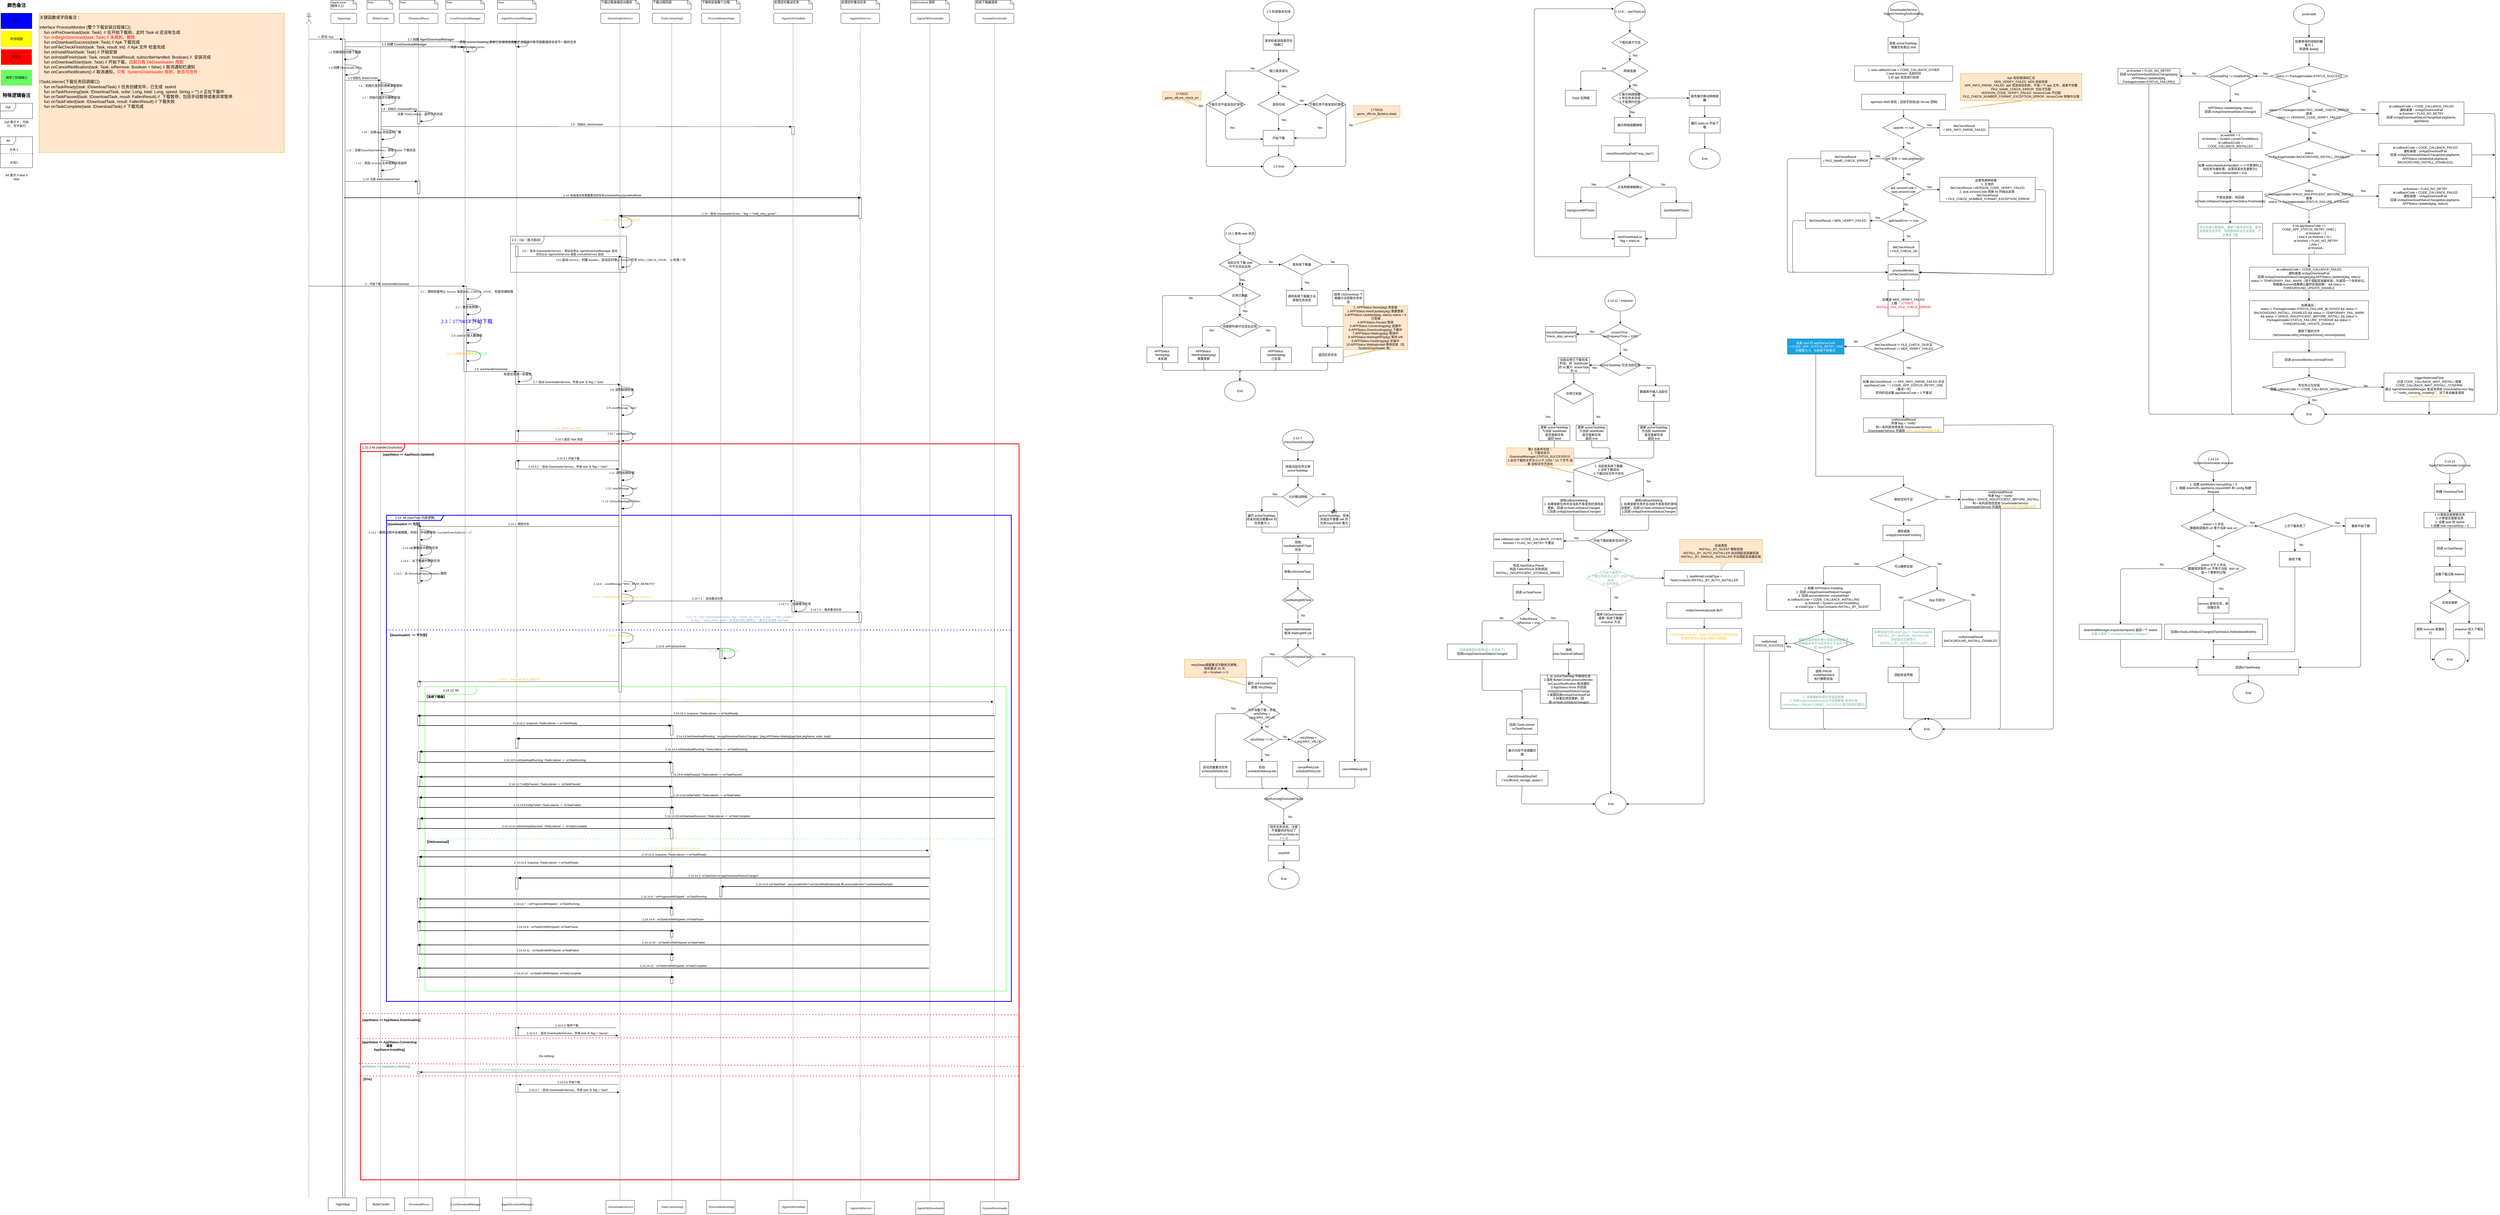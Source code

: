 <mxfile version="14.8.6" type="github">
  <diagram name="Page-1" id="13e1069c-82ec-6db2-03f1-153e76fe0fe0">
    <mxGraphModel dx="13138" dy="5012" grid="1" gridSize="10" guides="1" tooltips="1" connect="1" arrows="1" fold="1" page="1" pageScale="1" pageWidth="1100" pageHeight="850" background="none" math="0" shadow="0">
      <root>
        <mxCell id="0" />
        <mxCell id="1" parent="0" />
        <mxCell id="O9KLCyzz_sq7_ecukrvO-172" value="2.10.3 Alt (handleClickAction)" style="shape=umlFrame;whiteSpace=wrap;html=1;width=170;height=30;strokeWidth=3;strokeColor=#FF0000;fillColor=#FFFFFF;" parent="1" vertex="1">
          <mxGeometry x="-755" y="2588.47" width="2550" height="2851.53" as="geometry" />
        </mxCell>
        <mxCell id="O9KLCyzz_sq7_ecukrvO-216" value="2.14: Alt (startTask 内部逻辑)" style="shape=umlFrame;whiteSpace=wrap;html=1;width=220;height=20;fillColor=#FFFFFF;strokeWidth=3;strokeColor=#0000FF;" parent="1" vertex="1">
          <mxGeometry x="-654.5" y="2865.47" width="2419.5" height="1883.53" as="geometry" />
        </mxCell>
        <mxCell id="h3qsLQlrlSLfjP32ZznD-1" value="2.14.12: Alt" style="shape=umlFrame;whiteSpace=wrap;html=1;strokeWidth=3;strokeColor=#99FF99;width=200;height=30;" parent="1" vertex="1">
          <mxGeometry x="-505" y="3529" width="2250" height="1180" as="geometry" />
        </mxCell>
        <mxCell id="O9KLCyzz_sq7_ecukrvO-169" value="" style="group" parent="1" vertex="1" connectable="0">
          <mxGeometry x="2290" y="1734" width="1010" height="690" as="geometry" />
        </mxCell>
        <mxCell id="O9KLCyzz_sq7_ecukrvO-132" value="2.10.1 查询 task 状态" style="ellipse;whiteSpace=wrap;html=1;" parent="O9KLCyzz_sq7_ecukrvO-169" vertex="1">
          <mxGeometry x="300" width="120" height="80" as="geometry" />
        </mxCell>
        <mxCell id="O9KLCyzz_sq7_ecukrvO-133" value="当前正在下载 task &lt;br&gt;中不包含此应用" style="rhombus;whiteSpace=wrap;html=1;" parent="O9KLCyzz_sq7_ecukrvO-169" vertex="1">
          <mxGeometry x="280" y="120" width="160" height="80" as="geometry" />
        </mxCell>
        <mxCell id="O9KLCyzz_sq7_ecukrvO-138" value="" style="edgeStyle=orthogonalEdgeStyle;rounded=0;orthogonalLoop=1;jettySize=auto;html=1;" parent="O9KLCyzz_sq7_ecukrvO-169" source="O9KLCyzz_sq7_ecukrvO-132" target="O9KLCyzz_sq7_ecukrvO-133" edge="1">
          <mxGeometry relative="1" as="geometry" />
        </mxCell>
        <mxCell id="O9KLCyzz_sq7_ecukrvO-134" value="应用已安装" style="rhombus;whiteSpace=wrap;html=1;" parent="O9KLCyzz_sq7_ecukrvO-169" vertex="1">
          <mxGeometry x="280" y="240" width="160" height="80" as="geometry" />
        </mxCell>
        <mxCell id="O9KLCyzz_sq7_ecukrvO-135" value="" style="edgeStyle=orthogonalEdgeStyle;rounded=0;orthogonalLoop=1;jettySize=auto;html=1;" parent="O9KLCyzz_sq7_ecukrvO-169" source="O9KLCyzz_sq7_ecukrvO-133" target="O9KLCyzz_sq7_ecukrvO-134" edge="1">
          <mxGeometry relative="1" as="geometry" />
        </mxCell>
        <mxCell id="O9KLCyzz_sq7_ecukrvO-136" value="Yes" style="text;html=1;strokeColor=none;fillColor=none;align=center;verticalAlign=middle;whiteSpace=wrap;rounded=0;" parent="O9KLCyzz_sq7_ecukrvO-169" vertex="1">
          <mxGeometry x="350" y="210" width="40" height="20" as="geometry" />
        </mxCell>
        <mxCell id="O9KLCyzz_sq7_ecukrvO-137" value="待更新列表中包含此应用" style="rhombus;whiteSpace=wrap;html=1;" parent="O9KLCyzz_sq7_ecukrvO-169" vertex="1">
          <mxGeometry x="280" y="360" width="160" height="80" as="geometry" />
        </mxCell>
        <mxCell id="O9KLCyzz_sq7_ecukrvO-139" value="" style="edgeStyle=orthogonalEdgeStyle;rounded=0;orthogonalLoop=1;jettySize=auto;html=1;" parent="O9KLCyzz_sq7_ecukrvO-169" source="O9KLCyzz_sq7_ecukrvO-134" target="O9KLCyzz_sq7_ecukrvO-137" edge="1">
          <mxGeometry relative="1" as="geometry" />
        </mxCell>
        <mxCell id="O9KLCyzz_sq7_ecukrvO-245" value="" style="edgeStyle=orthogonalEdgeStyle;rounded=0;orthogonalLoop=1;jettySize=auto;html=1;strokeColor=#000000;" parent="O9KLCyzz_sq7_ecukrvO-169" source="O9KLCyzz_sq7_ecukrvO-140" target="O9KLCyzz_sq7_ecukrvO-136" edge="1">
          <mxGeometry relative="1" as="geometry" />
        </mxCell>
        <mxCell id="O9KLCyzz_sq7_ecukrvO-140" value="Yes" style="text;html=1;strokeColor=none;fillColor=none;align=center;verticalAlign=middle;whiteSpace=wrap;rounded=0;" parent="O9KLCyzz_sq7_ecukrvO-169" vertex="1">
          <mxGeometry x="360" y="330" width="40" height="20" as="geometry" />
        </mxCell>
        <mxCell id="O9KLCyzz_sq7_ecukrvO-141" value="APPStatus.&lt;br&gt;NeedUpdate(pkg)&lt;br&gt;需要更新" style="rounded=0;whiteSpace=wrap;html=1;" parent="O9KLCyzz_sq7_ecukrvO-169" vertex="1">
          <mxGeometry x="160" y="480" width="120" height="60" as="geometry" />
        </mxCell>
        <mxCell id="O9KLCyzz_sq7_ecukrvO-142" value="APPStatus.&lt;br&gt;Updated(pkg)&lt;br&gt;已安装" style="rounded=0;whiteSpace=wrap;html=1;" parent="O9KLCyzz_sq7_ecukrvO-169" vertex="1">
          <mxGeometry x="440" y="480" width="120" height="60" as="geometry" />
        </mxCell>
        <mxCell id="O9KLCyzz_sq7_ecukrvO-143" value="" style="endArrow=classic;html=1;exitX=0;exitY=0.5;exitDx=0;exitDy=0;entryX=0.458;entryY=-0.014;entryDx=0;entryDy=0;entryPerimeter=0;" parent="O9KLCyzz_sq7_ecukrvO-169" source="O9KLCyzz_sq7_ecukrvO-137" target="O9KLCyzz_sq7_ecukrvO-141" edge="1">
          <mxGeometry width="50" height="50" relative="1" as="geometry">
            <mxPoint x="380" y="480" as="sourcePoint" />
            <mxPoint x="430" y="430" as="targetPoint" />
            <Array as="points">
              <mxPoint x="215" y="400" />
            </Array>
          </mxGeometry>
        </mxCell>
        <mxCell id="O9KLCyzz_sq7_ecukrvO-144" value="" style="endArrow=classic;html=1;exitX=1;exitY=0.5;exitDx=0;exitDy=0;entryX=0.5;entryY=0;entryDx=0;entryDy=0;" parent="O9KLCyzz_sq7_ecukrvO-169" source="O9KLCyzz_sq7_ecukrvO-137" target="O9KLCyzz_sq7_ecukrvO-142" edge="1">
          <mxGeometry width="50" height="50" relative="1" as="geometry">
            <mxPoint x="380" y="480" as="sourcePoint" />
            <mxPoint x="430" y="430" as="targetPoint" />
            <Array as="points">
              <mxPoint x="500" y="400" />
            </Array>
          </mxGeometry>
        </mxCell>
        <mxCell id="O9KLCyzz_sq7_ecukrvO-145" value="Yes" style="text;html=1;strokeColor=none;fillColor=none;align=center;verticalAlign=middle;whiteSpace=wrap;rounded=0;" parent="O9KLCyzz_sq7_ecukrvO-169" vertex="1">
          <mxGeometry x="230" y="405" width="40" height="20" as="geometry" />
        </mxCell>
        <mxCell id="O9KLCyzz_sq7_ecukrvO-146" value="No" style="text;html=1;strokeColor=none;fillColor=none;align=center;verticalAlign=middle;whiteSpace=wrap;rounded=0;" parent="O9KLCyzz_sq7_ecukrvO-169" vertex="1">
          <mxGeometry x="450" y="405" width="40" height="20" as="geometry" />
        </mxCell>
        <mxCell id="O9KLCyzz_sq7_ecukrvO-147" value="APPStatus.&lt;br&gt;None(pkg)&lt;br&gt;未安装" style="rounded=0;whiteSpace=wrap;html=1;" parent="O9KLCyzz_sq7_ecukrvO-169" vertex="1">
          <mxGeometry y="480" width="120" height="60" as="geometry" />
        </mxCell>
        <mxCell id="O9KLCyzz_sq7_ecukrvO-148" value="" style="endArrow=classic;html=1;exitX=0;exitY=0.5;exitDx=0;exitDy=0;entryX=0.5;entryY=0;entryDx=0;entryDy=0;" parent="O9KLCyzz_sq7_ecukrvO-169" source="O9KLCyzz_sq7_ecukrvO-134" target="O9KLCyzz_sq7_ecukrvO-147" edge="1">
          <mxGeometry width="50" height="50" relative="1" as="geometry">
            <mxPoint x="380" y="460" as="sourcePoint" />
            <mxPoint x="430" y="410" as="targetPoint" />
            <Array as="points">
              <mxPoint x="60" y="280" />
            </Array>
          </mxGeometry>
        </mxCell>
        <mxCell id="O9KLCyzz_sq7_ecukrvO-149" value="No" style="text;html=1;strokeColor=none;fillColor=none;align=center;verticalAlign=middle;whiteSpace=wrap;rounded=0;" parent="O9KLCyzz_sq7_ecukrvO-169" vertex="1">
          <mxGeometry x="150" y="280" width="40" height="20" as="geometry" />
        </mxCell>
        <mxCell id="O9KLCyzz_sq7_ecukrvO-150" value="是系统下载器" style="rhombus;whiteSpace=wrap;html=1;" parent="O9KLCyzz_sq7_ecukrvO-169" vertex="1">
          <mxGeometry x="520" y="120" width="160" height="80" as="geometry" />
        </mxCell>
        <mxCell id="O9KLCyzz_sq7_ecukrvO-153" value="" style="edgeStyle=orthogonalEdgeStyle;rounded=0;orthogonalLoop=1;jettySize=auto;html=1;" parent="O9KLCyzz_sq7_ecukrvO-169" source="O9KLCyzz_sq7_ecukrvO-133" target="O9KLCyzz_sq7_ecukrvO-150" edge="1">
          <mxGeometry relative="1" as="geometry" />
        </mxCell>
        <mxCell id="O9KLCyzz_sq7_ecukrvO-151" value="调用系统下载器方法获取任务状态" style="rounded=0;whiteSpace=wrap;html=1;" parent="O9KLCyzz_sq7_ecukrvO-169" vertex="1">
          <mxGeometry x="540" y="260" width="120" height="60" as="geometry" />
        </mxCell>
        <mxCell id="O9KLCyzz_sq7_ecukrvO-152" value="" style="edgeStyle=orthogonalEdgeStyle;rounded=0;orthogonalLoop=1;jettySize=auto;html=1;" parent="O9KLCyzz_sq7_ecukrvO-169" source="O9KLCyzz_sq7_ecukrvO-150" target="O9KLCyzz_sq7_ecukrvO-151" edge="1">
          <mxGeometry relative="1" as="geometry" />
        </mxCell>
        <mxCell id="O9KLCyzz_sq7_ecukrvO-154" value="No" style="text;html=1;strokeColor=none;fillColor=none;align=center;verticalAlign=middle;whiteSpace=wrap;rounded=0;" parent="O9KLCyzz_sq7_ecukrvO-169" vertex="1">
          <mxGeometry x="460" y="140" width="40" height="20" as="geometry" />
        </mxCell>
        <mxCell id="O9KLCyzz_sq7_ecukrvO-155" value="Yes" style="text;html=1;strokeColor=none;fillColor=none;align=center;verticalAlign=middle;whiteSpace=wrap;rounded=0;" parent="O9KLCyzz_sq7_ecukrvO-169" vertex="1">
          <mxGeometry x="600" y="220" width="40" height="20" as="geometry" />
        </mxCell>
        <mxCell id="O9KLCyzz_sq7_ecukrvO-156" value="调用 OkDownload 下载器方法获取任务状态" style="rounded=0;whiteSpace=wrap;html=1;" parent="O9KLCyzz_sq7_ecukrvO-169" vertex="1">
          <mxGeometry x="720" y="260" width="120" height="60" as="geometry" />
        </mxCell>
        <mxCell id="O9KLCyzz_sq7_ecukrvO-157" value="" style="endArrow=classic;html=1;exitX=1;exitY=0.5;exitDx=0;exitDy=0;entryX=0.5;entryY=0;entryDx=0;entryDy=0;" parent="O9KLCyzz_sq7_ecukrvO-169" source="O9KLCyzz_sq7_ecukrvO-150" target="O9KLCyzz_sq7_ecukrvO-156" edge="1">
          <mxGeometry width="50" height="50" relative="1" as="geometry">
            <mxPoint x="380" y="360" as="sourcePoint" />
            <mxPoint x="430" y="310" as="targetPoint" />
            <Array as="points">
              <mxPoint x="780" y="160" />
            </Array>
          </mxGeometry>
        </mxCell>
        <mxCell id="O9KLCyzz_sq7_ecukrvO-158" value="No" style="text;html=1;strokeColor=none;fillColor=none;align=center;verticalAlign=middle;whiteSpace=wrap;rounded=0;" parent="O9KLCyzz_sq7_ecukrvO-169" vertex="1">
          <mxGeometry x="700" y="140" width="40" height="20" as="geometry" />
        </mxCell>
        <mxCell id="O9KLCyzz_sq7_ecukrvO-159" value="返回任务状态" style="rounded=0;whiteSpace=wrap;html=1;" parent="O9KLCyzz_sq7_ecukrvO-169" vertex="1">
          <mxGeometry x="640" y="480" width="120" height="60" as="geometry" />
        </mxCell>
        <mxCell id="O9KLCyzz_sq7_ecukrvO-161" value="" style="endArrow=classic;html=1;exitX=0.5;exitY=1;exitDx=0;exitDy=0;entryX=0.5;entryY=0;entryDx=0;entryDy=0;" parent="O9KLCyzz_sq7_ecukrvO-169" source="O9KLCyzz_sq7_ecukrvO-151" target="O9KLCyzz_sq7_ecukrvO-159" edge="1">
          <mxGeometry width="50" height="50" relative="1" as="geometry">
            <mxPoint x="380" y="440" as="sourcePoint" />
            <mxPoint x="430" y="390" as="targetPoint" />
            <Array as="points">
              <mxPoint x="600" y="400" />
              <mxPoint x="700" y="400" />
            </Array>
          </mxGeometry>
        </mxCell>
        <mxCell id="O9KLCyzz_sq7_ecukrvO-162" value="" style="endArrow=classic;html=1;exitX=0.5;exitY=1;exitDx=0;exitDy=0;entryX=0.5;entryY=0;entryDx=0;entryDy=0;" parent="O9KLCyzz_sq7_ecukrvO-169" source="O9KLCyzz_sq7_ecukrvO-156" target="O9KLCyzz_sq7_ecukrvO-159" edge="1">
          <mxGeometry width="50" height="50" relative="1" as="geometry">
            <mxPoint x="380" y="440" as="sourcePoint" />
            <mxPoint x="430" y="390" as="targetPoint" />
            <Array as="points">
              <mxPoint x="780" y="400" />
              <mxPoint x="700" y="400" />
            </Array>
          </mxGeometry>
        </mxCell>
        <mxCell id="O9KLCyzz_sq7_ecukrvO-163" value="1. APPStatus.None(pkg) 未安装&lt;br&gt;2.APPStatus.NeedUpdate(pkg) 需要更新&lt;br&gt;3.APPStatus.Updated(pkg, status) status = 0&lt;br&gt;&amp;nbsp;已安装&lt;br&gt;4.APPStatus.Paused 暂停&lt;br&gt;5.APPStatus.Connecting(pkg) 连接中&lt;br&gt;6.APPStatus.Downloading(pkg) 下载中&lt;br&gt;7.APPStatus.Waiting(pkg) 等待中&lt;br&gt;8.APPStatus.WaitingWiFi(pkg) 等待 wifi&lt;br&gt;9.APPStatus.Installing(pkg) 安装中&lt;br&gt;10.APPStatus.WaitingInstall 等待安装（仅 SystemDownloader 有）" style="shape=callout;whiteSpace=wrap;html=1;perimeter=calloutPerimeter;position2=0;fillColor=#ffe6cc;strokeColor=#d79b00;" parent="O9KLCyzz_sq7_ecukrvO-169" vertex="1">
          <mxGeometry x="760" y="320" width="250" height="200" as="geometry" />
        </mxCell>
        <mxCell id="O9KLCyzz_sq7_ecukrvO-164" value="End" style="ellipse;whiteSpace=wrap;html=1;" parent="O9KLCyzz_sq7_ecukrvO-169" vertex="1">
          <mxGeometry x="300" y="610" width="120" height="80" as="geometry" />
        </mxCell>
        <mxCell id="O9KLCyzz_sq7_ecukrvO-165" value="" style="endArrow=classic;html=1;exitX=0.5;exitY=1;exitDx=0;exitDy=0;entryX=0.5;entryY=0;entryDx=0;entryDy=0;" parent="O9KLCyzz_sq7_ecukrvO-169" source="O9KLCyzz_sq7_ecukrvO-147" target="O9KLCyzz_sq7_ecukrvO-164" edge="1">
          <mxGeometry width="50" height="50" relative="1" as="geometry">
            <mxPoint x="440" y="530" as="sourcePoint" />
            <mxPoint x="490" y="480" as="targetPoint" />
            <Array as="points">
              <mxPoint x="60" y="570" />
              <mxPoint x="360" y="570" />
            </Array>
          </mxGeometry>
        </mxCell>
        <mxCell id="O9KLCyzz_sq7_ecukrvO-166" value="" style="endArrow=classic;html=1;exitX=0.5;exitY=1;exitDx=0;exitDy=0;" parent="O9KLCyzz_sq7_ecukrvO-169" source="O9KLCyzz_sq7_ecukrvO-141" edge="1">
          <mxGeometry width="50" height="50" relative="1" as="geometry">
            <mxPoint x="440" y="530" as="sourcePoint" />
            <mxPoint x="360" y="610" as="targetPoint" />
            <Array as="points">
              <mxPoint x="220" y="570" />
              <mxPoint x="360" y="570" />
            </Array>
          </mxGeometry>
        </mxCell>
        <mxCell id="O9KLCyzz_sq7_ecukrvO-167" value="" style="endArrow=classic;html=1;exitX=0.5;exitY=1;exitDx=0;exitDy=0;entryX=0.5;entryY=0;entryDx=0;entryDy=0;" parent="O9KLCyzz_sq7_ecukrvO-169" source="O9KLCyzz_sq7_ecukrvO-142" target="O9KLCyzz_sq7_ecukrvO-164" edge="1">
          <mxGeometry width="50" height="50" relative="1" as="geometry">
            <mxPoint x="440" y="530" as="sourcePoint" />
            <mxPoint x="490" y="480" as="targetPoint" />
            <Array as="points">
              <mxPoint x="500" y="570" />
              <mxPoint x="360" y="570" />
              <mxPoint x="360" y="580" />
            </Array>
          </mxGeometry>
        </mxCell>
        <mxCell id="O9KLCyzz_sq7_ecukrvO-168" value="" style="endArrow=classic;html=1;exitX=0.5;exitY=1;exitDx=0;exitDy=0;entryX=0.5;entryY=0;entryDx=0;entryDy=0;" parent="O9KLCyzz_sq7_ecukrvO-169" source="O9KLCyzz_sq7_ecukrvO-159" target="O9KLCyzz_sq7_ecukrvO-164" edge="1">
          <mxGeometry width="50" height="50" relative="1" as="geometry">
            <mxPoint x="440" y="530" as="sourcePoint" />
            <mxPoint x="490" y="480" as="targetPoint" />
            <Array as="points">
              <mxPoint x="700" y="570" />
              <mxPoint x="360" y="570" />
            </Array>
          </mxGeometry>
        </mxCell>
        <mxCell id="O9KLCyzz_sq7_ecukrvO-303" value="" style="group" parent="1" vertex="1" connectable="0">
          <mxGeometry x="2435" y="2534" width="720" height="1780" as="geometry" />
        </mxCell>
        <mxCell id="O9KLCyzz_sq7_ecukrvO-218" value="2.14.7:&lt;br&gt;&amp;nbsp;checkShouldStopSelf" style="ellipse;whiteSpace=wrap;html=1;strokeColor=#000000;fillColor=#FFFFFF;" parent="O9KLCyzz_sq7_ecukrvO-303" vertex="1">
          <mxGeometry x="380" width="120" height="80" as="geometry" />
        </mxCell>
        <mxCell id="O9KLCyzz_sq7_ecukrvO-229" value="获取当前任务记录activeTaskMap&amp;nbsp;" style="rounded=0;whiteSpace=wrap;html=1;strokeColor=#000000;fillColor=#FFFFFF;" parent="O9KLCyzz_sq7_ecukrvO-303" vertex="1">
          <mxGeometry x="380" y="120" width="120" height="60" as="geometry" />
        </mxCell>
        <mxCell id="O9KLCyzz_sq7_ecukrvO-230" value="" style="edgeStyle=orthogonalEdgeStyle;rounded=0;orthogonalLoop=1;jettySize=auto;html=1;strokeColor=#000000;" parent="O9KLCyzz_sq7_ecukrvO-303" source="O9KLCyzz_sq7_ecukrvO-218" target="O9KLCyzz_sq7_ecukrvO-229" edge="1">
          <mxGeometry as="geometry" />
        </mxCell>
        <mxCell id="O9KLCyzz_sq7_ecukrvO-231" value="允许移动网络" style="rhombus;whiteSpace=wrap;html=1;strokeColor=#000000;fillColor=#FFFFFF;" parent="O9KLCyzz_sq7_ecukrvO-303" vertex="1">
          <mxGeometry x="380" y="220" width="120" height="80" as="geometry" />
        </mxCell>
        <mxCell id="O9KLCyzz_sq7_ecukrvO-234" value="" style="edgeStyle=orthogonalEdgeStyle;rounded=0;orthogonalLoop=1;jettySize=auto;html=1;strokeColor=#000000;" parent="O9KLCyzz_sq7_ecukrvO-303" source="O9KLCyzz_sq7_ecukrvO-229" target="O9KLCyzz_sq7_ecukrvO-231" edge="1">
          <mxGeometry as="geometry" />
        </mxCell>
        <mxCell id="O9KLCyzz_sq7_ecukrvO-232" value="遍历 activeTaskMap,将未完成且需要wifi 的任务置为 0" style="rounded=0;whiteSpace=wrap;html=1;strokeColor=#000000;fillColor=#FFFFFF;" parent="O9KLCyzz_sq7_ecukrvO-303" vertex="1">
          <mxGeometry x="240" y="317" width="120" height="60" as="geometry" />
        </mxCell>
        <mxCell id="O9KLCyzz_sq7_ecukrvO-233" value="遍历 activeTaskMap，将未完成且不需要 wifi 的任务requireWifi 置为 1" style="rounded=0;whiteSpace=wrap;html=1;strokeColor=#000000;fillColor=#FFFFFF;" parent="O9KLCyzz_sq7_ecukrvO-303" vertex="1">
          <mxGeometry x="520" y="317" width="120" height="60" as="geometry" />
        </mxCell>
        <mxCell id="O9KLCyzz_sq7_ecukrvO-235" value="" style="endArrow=classic;html=1;strokeColor=#000000;exitX=1;exitY=0.5;exitDx=0;exitDy=0;entryX=0.5;entryY=0;entryDx=0;entryDy=0;" parent="O9KLCyzz_sq7_ecukrvO-303" source="O9KLCyzz_sq7_ecukrvO-231" target="O9KLCyzz_sq7_ecukrvO-233" edge="1">
          <mxGeometry width="50" height="50" as="geometry">
            <mxPoint x="560" y="280" as="sourcePoint" />
            <mxPoint x="610" y="230" as="targetPoint" />
            <Array as="points">
              <mxPoint x="580" y="260" />
            </Array>
          </mxGeometry>
        </mxCell>
        <mxCell id="O9KLCyzz_sq7_ecukrvO-236" value="" style="endArrow=classic;html=1;strokeColor=#000000;entryX=0.5;entryY=0;entryDx=0;entryDy=0;exitX=0;exitY=0.5;exitDx=0;exitDy=0;" parent="O9KLCyzz_sq7_ecukrvO-303" source="O9KLCyzz_sq7_ecukrvO-231" target="O9KLCyzz_sq7_ecukrvO-232" edge="1">
          <mxGeometry width="50" height="50" as="geometry">
            <mxPoint x="560" y="280" as="sourcePoint" />
            <mxPoint x="610" y="230" as="targetPoint" />
            <Array as="points">
              <mxPoint x="300" y="260" />
            </Array>
          </mxGeometry>
        </mxCell>
        <mxCell id="O9KLCyzz_sq7_ecukrvO-237" value="No" style="text;html=1;strokeColor=none;fillColor=none;align=center;verticalAlign=middle;whiteSpace=wrap;rounded=0;" parent="O9KLCyzz_sq7_ecukrvO-303" vertex="1">
          <mxGeometry x="520" y="240" width="40" height="20" as="geometry" />
        </mxCell>
        <mxCell id="O9KLCyzz_sq7_ecukrvO-238" value="Yes" style="text;html=1;strokeColor=none;fillColor=none;align=center;verticalAlign=middle;whiteSpace=wrap;rounded=0;" parent="O9KLCyzz_sq7_ecukrvO-303" vertex="1">
          <mxGeometry x="330" y="240" width="40" height="20" as="geometry" />
        </mxCell>
        <mxCell id="O9KLCyzz_sq7_ecukrvO-239" value="获取hasWaitingWiFiTask&amp;nbsp;&lt;br&gt;状态" style="rounded=0;whiteSpace=wrap;html=1;strokeColor=#000000;fillColor=#FFFFFF;" parent="O9KLCyzz_sq7_ecukrvO-303" vertex="1">
          <mxGeometry x="380" y="420" width="120" height="60" as="geometry" />
        </mxCell>
        <mxCell id="O9KLCyzz_sq7_ecukrvO-240" value="" style="endArrow=classic;html=1;strokeColor=#000000;exitX=0.5;exitY=1;exitDx=0;exitDy=0;entryX=0.5;entryY=0;entryDx=0;entryDy=0;" parent="O9KLCyzz_sq7_ecukrvO-303" source="O9KLCyzz_sq7_ecukrvO-233" target="O9KLCyzz_sq7_ecukrvO-239" edge="1">
          <mxGeometry width="50" height="50" as="geometry">
            <mxPoint x="560" y="460" as="sourcePoint" />
            <mxPoint x="610" y="410" as="targetPoint" />
            <Array as="points">
              <mxPoint x="580" y="400" />
              <mxPoint x="440" y="400" />
            </Array>
          </mxGeometry>
        </mxCell>
        <mxCell id="O9KLCyzz_sq7_ecukrvO-241" value="" style="endArrow=classic;html=1;strokeColor=#000000;exitX=0.5;exitY=1;exitDx=0;exitDy=0;entryX=0.5;entryY=0;entryDx=0;entryDy=0;" parent="O9KLCyzz_sq7_ecukrvO-303" source="O9KLCyzz_sq7_ecukrvO-232" target="O9KLCyzz_sq7_ecukrvO-239" edge="1">
          <mxGeometry width="50" height="50" as="geometry">
            <mxPoint x="200" y="497" as="sourcePoint" />
            <mxPoint x="250" y="447" as="targetPoint" />
            <Array as="points">
              <mxPoint x="300" y="400" />
              <mxPoint x="440" y="400" />
            </Array>
          </mxGeometry>
        </mxCell>
        <mxCell id="O9KLCyzz_sq7_ecukrvO-242" value="获取unfinishedTask&amp;nbsp;" style="rounded=0;whiteSpace=wrap;html=1;strokeColor=#000000;fillColor=#FFFFFF;" parent="O9KLCyzz_sq7_ecukrvO-303" vertex="1">
          <mxGeometry x="380" y="520" width="120" height="60" as="geometry" />
        </mxCell>
        <mxCell id="O9KLCyzz_sq7_ecukrvO-243" value="" style="edgeStyle=orthogonalEdgeStyle;rounded=0;orthogonalLoop=1;jettySize=auto;html=1;strokeColor=#000000;" parent="O9KLCyzz_sq7_ecukrvO-303" source="O9KLCyzz_sq7_ecukrvO-239" target="O9KLCyzz_sq7_ecukrvO-242" edge="1">
          <mxGeometry as="geometry" />
        </mxCell>
        <mxCell id="O9KLCyzz_sq7_ecukrvO-244" value="hasWaitingWifiTask" style="rhombus;whiteSpace=wrap;html=1;strokeColor=#000000;fillColor=#FFFFFF;" parent="O9KLCyzz_sq7_ecukrvO-303" vertex="1">
          <mxGeometry x="380" y="620" width="120" height="80" as="geometry" />
        </mxCell>
        <mxCell id="O9KLCyzz_sq7_ecukrvO-248" value="" style="edgeStyle=orthogonalEdgeStyle;rounded=0;orthogonalLoop=1;jettySize=auto;html=1;strokeColor=#000000;" parent="O9KLCyzz_sq7_ecukrvO-303" source="O9KLCyzz_sq7_ecukrvO-242" target="O9KLCyzz_sq7_ecukrvO-244" edge="1">
          <mxGeometry as="geometry" />
        </mxCell>
        <mxCell id="O9KLCyzz_sq7_ecukrvO-246" value="AgentJobScheduler 取消 WaitingWifi job" style="rounded=0;whiteSpace=wrap;html=1;strokeColor=#000000;fillColor=#FFFFFF;" parent="O9KLCyzz_sq7_ecukrvO-303" vertex="1">
          <mxGeometry x="380" y="750" width="120" height="60" as="geometry" />
        </mxCell>
        <mxCell id="O9KLCyzz_sq7_ecukrvO-247" value="" style="edgeStyle=orthogonalEdgeStyle;rounded=0;orthogonalLoop=1;jettySize=auto;html=1;strokeColor=#000000;" parent="O9KLCyzz_sq7_ecukrvO-303" source="O9KLCyzz_sq7_ecukrvO-244" target="O9KLCyzz_sq7_ecukrvO-246" edge="1">
          <mxGeometry as="geometry" />
        </mxCell>
        <mxCell id="O9KLCyzz_sq7_ecukrvO-249" value="No" style="text;html=1;strokeColor=none;fillColor=none;align=center;verticalAlign=middle;whiteSpace=wrap;rounded=0;" parent="O9KLCyzz_sq7_ecukrvO-303" vertex="1">
          <mxGeometry x="440" y="710" width="40" height="20" as="geometry" />
        </mxCell>
        <mxCell id="O9KLCyzz_sq7_ecukrvO-250" value="hasUnFinishedTask" style="rhombus;whiteSpace=wrap;html=1;strokeColor=#000000;fillColor=#FFFFFF;" parent="O9KLCyzz_sq7_ecukrvO-303" vertex="1">
          <mxGeometry x="380" y="840" width="120" height="80" as="geometry" />
        </mxCell>
        <mxCell id="O9KLCyzz_sq7_ecukrvO-251" value="" style="edgeStyle=orthogonalEdgeStyle;rounded=0;orthogonalLoop=1;jettySize=auto;html=1;strokeColor=#000000;" parent="O9KLCyzz_sq7_ecukrvO-303" source="O9KLCyzz_sq7_ecukrvO-246" target="O9KLCyzz_sq7_ecukrvO-250" edge="1">
          <mxGeometry as="geometry" />
        </mxCell>
        <mxCell id="O9KLCyzz_sq7_ecukrvO-252" value="遍历 unFinishedTask&lt;br&gt;获取 retryDelay" style="rounded=0;whiteSpace=wrap;html=1;strokeColor=#000000;fillColor=#FFFFFF;" parent="O9KLCyzz_sq7_ecukrvO-303" vertex="1">
          <mxGeometry x="240" y="960" width="120" height="60" as="geometry" />
        </mxCell>
        <mxCell id="O9KLCyzz_sq7_ecukrvO-253" value="cancelWakeupJob" style="rounded=0;whiteSpace=wrap;html=1;strokeColor=#000000;fillColor=#FFFFFF;" parent="O9KLCyzz_sq7_ecukrvO-303" vertex="1">
          <mxGeometry x="600" y="1285" width="120" height="60" as="geometry" />
        </mxCell>
        <mxCell id="O9KLCyzz_sq7_ecukrvO-254" value="" style="endArrow=classic;html=1;strokeColor=#000000;exitX=1;exitY=0.5;exitDx=0;exitDy=0;entryX=0.5;entryY=0;entryDx=0;entryDy=0;" parent="O9KLCyzz_sq7_ecukrvO-303" source="O9KLCyzz_sq7_ecukrvO-250" target="O9KLCyzz_sq7_ecukrvO-253" edge="1">
          <mxGeometry width="50" height="50" as="geometry">
            <mxPoint x="480" y="860" as="sourcePoint" />
            <mxPoint x="530" y="810" as="targetPoint" />
            <Array as="points">
              <mxPoint x="580" y="880" />
              <mxPoint x="660" y="880" />
            </Array>
          </mxGeometry>
        </mxCell>
        <mxCell id="O9KLCyzz_sq7_ecukrvO-255" value="" style="endArrow=classic;html=1;strokeColor=#000000;exitX=0;exitY=0.5;exitDx=0;exitDy=0;entryX=0.5;entryY=0;entryDx=0;entryDy=0;" parent="O9KLCyzz_sq7_ecukrvO-303" source="O9KLCyzz_sq7_ecukrvO-250" target="O9KLCyzz_sq7_ecukrvO-252" edge="1">
          <mxGeometry width="50" height="50" as="geometry">
            <mxPoint x="480" y="860" as="sourcePoint" />
            <mxPoint x="530" y="810" as="targetPoint" />
            <Array as="points">
              <mxPoint x="300" y="880" />
            </Array>
          </mxGeometry>
        </mxCell>
        <mxCell id="O9KLCyzz_sq7_ecukrvO-256" value="Yes" style="text;html=1;strokeColor=none;fillColor=none;align=center;verticalAlign=middle;whiteSpace=wrap;rounded=0;" parent="O9KLCyzz_sq7_ecukrvO-303" vertex="1">
          <mxGeometry x="320" y="860" width="40" height="20" as="geometry" />
        </mxCell>
        <mxCell id="O9KLCyzz_sq7_ecukrvO-257" value="No" style="text;html=1;strokeColor=none;fillColor=none;align=center;verticalAlign=middle;whiteSpace=wrap;rounded=0;" parent="O9KLCyzz_sq7_ecukrvO-303" vertex="1">
          <mxGeometry x="520" y="860" width="40" height="20" as="geometry" />
        </mxCell>
        <mxCell id="O9KLCyzz_sq7_ecukrvO-258" value="允许流量下载，并且&lt;br&gt;retryDelay &amp;lt; Long.MAX_VALUE" style="rhombus;whiteSpace=wrap;html=1;strokeColor=#000000;fillColor=#FFFFFF;" parent="O9KLCyzz_sq7_ecukrvO-303" vertex="1">
          <mxGeometry x="230" y="1060" width="140" height="80" as="geometry" />
        </mxCell>
        <mxCell id="O9KLCyzz_sq7_ecukrvO-261" value="" style="edgeStyle=orthogonalEdgeStyle;rounded=0;orthogonalLoop=1;jettySize=auto;html=1;strokeColor=#000000;" parent="O9KLCyzz_sq7_ecukrvO-303" source="O9KLCyzz_sq7_ecukrvO-252" target="O9KLCyzz_sq7_ecukrvO-258" edge="1">
          <mxGeometry as="geometry" />
        </mxCell>
        <mxCell id="O9KLCyzz_sq7_ecukrvO-259" value="启动流量重试任务scheduleMobileJob&amp;nbsp;" style="rounded=0;whiteSpace=wrap;html=1;strokeColor=#000000;fillColor=#FFFFFF;" parent="O9KLCyzz_sq7_ecukrvO-303" vertex="1">
          <mxGeometry x="60" y="1285" width="120" height="60" as="geometry" />
        </mxCell>
        <mxCell id="O9KLCyzz_sq7_ecukrvO-260" value="" style="endArrow=classic;html=1;strokeColor=#000000;exitX=0;exitY=0.5;exitDx=0;exitDy=0;entryX=0.5;entryY=0;entryDx=0;entryDy=0;" parent="O9KLCyzz_sq7_ecukrvO-303" source="O9KLCyzz_sq7_ecukrvO-258" target="O9KLCyzz_sq7_ecukrvO-259" edge="1">
          <mxGeometry width="50" height="50" as="geometry">
            <mxPoint x="440" y="1200" as="sourcePoint" />
            <mxPoint x="490" y="1150" as="targetPoint" />
            <Array as="points">
              <mxPoint x="170" y="1100" />
              <mxPoint x="150" y="1100" />
              <mxPoint x="120" y="1100" />
            </Array>
          </mxGeometry>
        </mxCell>
        <mxCell id="O9KLCyzz_sq7_ecukrvO-262" value="Yes" style="text;html=1;strokeColor=none;fillColor=none;align=center;verticalAlign=middle;whiteSpace=wrap;rounded=0;" parent="O9KLCyzz_sq7_ecukrvO-303" vertex="1">
          <mxGeometry x="170" y="1070" width="40" height="20" as="geometry" />
        </mxCell>
        <mxCell id="O9KLCyzz_sq7_ecukrvO-263" value="retryDelay == 0L" style="rhombus;whiteSpace=wrap;html=1;strokeColor=#000000;fillColor=#FFFFFF;" parent="O9KLCyzz_sq7_ecukrvO-303" vertex="1">
          <mxGeometry x="230" y="1160" width="140" height="80" as="geometry" />
        </mxCell>
        <mxCell id="O9KLCyzz_sq7_ecukrvO-265" value="" style="edgeStyle=orthogonalEdgeStyle;rounded=0;orthogonalLoop=1;jettySize=auto;html=1;strokeColor=#000000;" parent="O9KLCyzz_sq7_ecukrvO-303" source="O9KLCyzz_sq7_ecukrvO-258" target="O9KLCyzz_sq7_ecukrvO-263" edge="1">
          <mxGeometry as="geometry" />
        </mxCell>
        <mxCell id="O9KLCyzz_sq7_ecukrvO-264" value="retryDelay根据重试次数依次递增，&lt;br&gt;目前重试 16 次,&amp;nbsp;&lt;br&gt;-16 &amp;lt; finished &amp;lt;= 0" style="shape=callout;whiteSpace=wrap;html=1;perimeter=calloutPerimeter;strokeColor=#d79b00;fillColor=#ffe6cc;position2=1;" parent="O9KLCyzz_sq7_ecukrvO-303" vertex="1">
          <mxGeometry y="890" width="240" height="100" as="geometry" />
        </mxCell>
        <mxCell id="O9KLCyzz_sq7_ecukrvO-266" value="启动scheduleWakeupJob" style="rounded=0;whiteSpace=wrap;html=1;strokeColor=#000000;fillColor=#FFFFFF;" parent="O9KLCyzz_sq7_ecukrvO-303" vertex="1">
          <mxGeometry x="240" y="1285" width="120" height="60" as="geometry" />
        </mxCell>
        <mxCell id="O9KLCyzz_sq7_ecukrvO-267" value="" style="edgeStyle=orthogonalEdgeStyle;rounded=0;orthogonalLoop=1;jettySize=auto;html=1;strokeColor=#000000;" parent="O9KLCyzz_sq7_ecukrvO-303" source="O9KLCyzz_sq7_ecukrvO-263" target="O9KLCyzz_sq7_ecukrvO-266" edge="1">
          <mxGeometry as="geometry" />
        </mxCell>
        <mxCell id="O9KLCyzz_sq7_ecukrvO-268" value="No" style="text;html=1;strokeColor=none;fillColor=none;align=center;verticalAlign=middle;whiteSpace=wrap;rounded=0;" parent="O9KLCyzz_sq7_ecukrvO-303" vertex="1">
          <mxGeometry x="300" y="1140" width="40" height="20" as="geometry" />
        </mxCell>
        <mxCell id="O9KLCyzz_sq7_ecukrvO-269" value="Yes" style="text;html=1;strokeColor=none;fillColor=none;align=center;verticalAlign=middle;whiteSpace=wrap;rounded=0;" parent="O9KLCyzz_sq7_ecukrvO-303" vertex="1">
          <mxGeometry x="300" y="1250" width="40" height="20" as="geometry" />
        </mxCell>
        <mxCell id="O9KLCyzz_sq7_ecukrvO-270" value="retryDelay &amp;lt; Long.MAX_VALUE" style="rhombus;whiteSpace=wrap;html=1;strokeColor=#000000;fillColor=#FFFFFF;" parent="O9KLCyzz_sq7_ecukrvO-303" vertex="1">
          <mxGeometry x="410" y="1160" width="140" height="80" as="geometry" />
        </mxCell>
        <mxCell id="O9KLCyzz_sq7_ecukrvO-271" value="" style="edgeStyle=orthogonalEdgeStyle;rounded=0;orthogonalLoop=1;jettySize=auto;html=1;strokeColor=#000000;" parent="O9KLCyzz_sq7_ecukrvO-303" source="O9KLCyzz_sq7_ecukrvO-263" target="O9KLCyzz_sq7_ecukrvO-270" edge="1">
          <mxGeometry as="geometry" />
        </mxCell>
        <mxCell id="O9KLCyzz_sq7_ecukrvO-274" value="No" style="text;html=1;strokeColor=none;fillColor=none;align=center;verticalAlign=middle;whiteSpace=wrap;rounded=0;" parent="O9KLCyzz_sq7_ecukrvO-303" vertex="1">
          <mxGeometry x="370" y="1180" width="40" height="20" as="geometry" />
        </mxCell>
        <mxCell id="O9KLCyzz_sq7_ecukrvO-275" value="cancelRetryJob&lt;br&gt;scheduleRetryJob" style="rounded=0;whiteSpace=wrap;html=1;strokeColor=#000000;fillColor=#FFFFFF;" parent="O9KLCyzz_sq7_ecukrvO-303" vertex="1">
          <mxGeometry x="420" y="1285" width="120" height="60" as="geometry" />
        </mxCell>
        <mxCell id="O9KLCyzz_sq7_ecukrvO-276" value="" style="edgeStyle=orthogonalEdgeStyle;rounded=0;orthogonalLoop=1;jettySize=auto;html=1;strokeColor=#000000;" parent="O9KLCyzz_sq7_ecukrvO-303" source="O9KLCyzz_sq7_ecukrvO-270" target="O9KLCyzz_sq7_ecukrvO-275" edge="1">
          <mxGeometry as="geometry" />
        </mxCell>
        <mxCell id="O9KLCyzz_sq7_ecukrvO-277" value="hasRunningDownloadTasks" style="rhombus;whiteSpace=wrap;html=1;strokeColor=#000000;fillColor=#FFFFFF;" parent="O9KLCyzz_sq7_ecukrvO-303" vertex="1">
          <mxGeometry x="310" y="1390" width="150" height="80" as="geometry" />
        </mxCell>
        <mxCell id="O9KLCyzz_sq7_ecukrvO-278" value="" style="endArrow=classic;html=1;strokeColor=#000000;exitX=0.5;exitY=1;exitDx=0;exitDy=0;entryX=0.5;entryY=0;entryDx=0;entryDy=0;" parent="O9KLCyzz_sq7_ecukrvO-303" source="O9KLCyzz_sq7_ecukrvO-259" target="O9KLCyzz_sq7_ecukrvO-277" edge="1">
          <mxGeometry width="50" height="50" as="geometry">
            <mxPoint x="130" y="1460" as="sourcePoint" />
            <mxPoint x="180" y="1410" as="targetPoint" />
            <Array as="points">
              <mxPoint x="120" y="1390" />
            </Array>
          </mxGeometry>
        </mxCell>
        <mxCell id="O9KLCyzz_sq7_ecukrvO-279" value="" style="endArrow=classic;html=1;strokeColor=#000000;exitX=0.5;exitY=1;exitDx=0;exitDy=0;entryX=0.5;entryY=0;entryDx=0;entryDy=0;" parent="O9KLCyzz_sq7_ecukrvO-303" source="O9KLCyzz_sq7_ecukrvO-266" target="O9KLCyzz_sq7_ecukrvO-277" edge="1">
          <mxGeometry width="50" height="50" as="geometry">
            <mxPoint x="440" y="1460" as="sourcePoint" />
            <mxPoint x="490" y="1410" as="targetPoint" />
            <Array as="points">
              <mxPoint x="300" y="1390" />
            </Array>
          </mxGeometry>
        </mxCell>
        <mxCell id="O9KLCyzz_sq7_ecukrvO-280" value="" style="endArrow=classic;html=1;strokeColor=#000000;exitX=0.5;exitY=1;exitDx=0;exitDy=0;entryX=0.5;entryY=0;entryDx=0;entryDy=0;" parent="O9KLCyzz_sq7_ecukrvO-303" source="O9KLCyzz_sq7_ecukrvO-275" target="O9KLCyzz_sq7_ecukrvO-277" edge="1">
          <mxGeometry width="50" height="50" as="geometry">
            <mxPoint x="440" y="1460" as="sourcePoint" />
            <mxPoint x="490" y="1410" as="targetPoint" />
            <Array as="points">
              <mxPoint x="480" y="1390" />
            </Array>
          </mxGeometry>
        </mxCell>
        <mxCell id="O9KLCyzz_sq7_ecukrvO-281" value="" style="endArrow=classic;html=1;strokeColor=#000000;exitX=0.5;exitY=1;exitDx=0;exitDy=0;" parent="O9KLCyzz_sq7_ecukrvO-303" source="O9KLCyzz_sq7_ecukrvO-253" edge="1">
          <mxGeometry width="50" height="50" as="geometry">
            <mxPoint x="440" y="1460" as="sourcePoint" />
            <mxPoint x="390" y="1390" as="targetPoint" />
            <Array as="points">
              <mxPoint x="660" y="1390" />
            </Array>
          </mxGeometry>
        </mxCell>
        <mxCell id="O9KLCyzz_sq7_ecukrvO-282" value="同步任务状态，注意不需要同步标记了excludeFromTaskList = = -1" style="rounded=0;whiteSpace=wrap;html=1;strokeColor=#000000;fillColor=#FFFFFF;" parent="O9KLCyzz_sq7_ecukrvO-303" vertex="1">
          <mxGeometry x="325" y="1530" width="120" height="60" as="geometry" />
        </mxCell>
        <mxCell id="O9KLCyzz_sq7_ecukrvO-283" value="" style="edgeStyle=orthogonalEdgeStyle;rounded=0;orthogonalLoop=1;jettySize=auto;html=1;strokeColor=#000000;" parent="O9KLCyzz_sq7_ecukrvO-303" source="O9KLCyzz_sq7_ecukrvO-277" target="O9KLCyzz_sq7_ecukrvO-282" edge="1">
          <mxGeometry as="geometry" />
        </mxCell>
        <mxCell id="O9KLCyzz_sq7_ecukrvO-284" value="No" style="text;html=1;strokeColor=none;fillColor=none;align=center;verticalAlign=middle;whiteSpace=wrap;rounded=0;" parent="O9KLCyzz_sq7_ecukrvO-303" vertex="1">
          <mxGeometry x="390" y="1490" width="40" height="20" as="geometry" />
        </mxCell>
        <mxCell id="O9KLCyzz_sq7_ecukrvO-286" value="&lt;span&gt;stopSelf&lt;/span&gt;" style="rounded=0;whiteSpace=wrap;html=1;strokeColor=#000000;fillColor=#FFFFFF;" parent="O9KLCyzz_sq7_ecukrvO-303" vertex="1">
          <mxGeometry x="325" y="1610" width="120" height="60" as="geometry" />
        </mxCell>
        <mxCell id="O9KLCyzz_sq7_ecukrvO-287" value="" style="edgeStyle=orthogonalEdgeStyle;rounded=0;orthogonalLoop=1;jettySize=auto;html=1;strokeColor=#000000;" parent="O9KLCyzz_sq7_ecukrvO-303" source="O9KLCyzz_sq7_ecukrvO-282" target="O9KLCyzz_sq7_ecukrvO-286" edge="1">
          <mxGeometry relative="1" as="geometry" />
        </mxCell>
        <mxCell id="O9KLCyzz_sq7_ecukrvO-288" value="End" style="ellipse;whiteSpace=wrap;html=1;strokeColor=#000000;fillColor=#FFFFFF;" parent="O9KLCyzz_sq7_ecukrvO-303" vertex="1">
          <mxGeometry x="325" y="1700" width="120" height="80" as="geometry" />
        </mxCell>
        <mxCell id="O9KLCyzz_sq7_ecukrvO-289" value="" style="edgeStyle=orthogonalEdgeStyle;rounded=0;orthogonalLoop=1;jettySize=auto;html=1;strokeColor=#000000;" parent="O9KLCyzz_sq7_ecukrvO-303" source="O9KLCyzz_sq7_ecukrvO-286" target="O9KLCyzz_sq7_ecukrvO-288" edge="1">
          <mxGeometry relative="1" as="geometry" />
        </mxCell>
        <mxCell id="O9KLCyzz_sq7_ecukrvO-345" value="" style="group" parent="1" vertex="1" connectable="0">
          <mxGeometry x="3790" y="874" width="720" height="990" as="geometry" />
        </mxCell>
        <mxCell id="O9KLCyzz_sq7_ecukrvO-304" value="2.14.8： startTaskList" style="ellipse;whiteSpace=wrap;html=1;strokeColor=#000000;fillColor=#FFFFFF;" parent="O9KLCyzz_sq7_ecukrvO-345" vertex="1">
          <mxGeometry x="310" width="120" height="80" as="geometry" />
        </mxCell>
        <mxCell id="O9KLCyzz_sq7_ecukrvO-305" value="下载列表不为空" style="rhombus;whiteSpace=wrap;html=1;strokeColor=#000000;fillColor=#FFFFFF;" parent="O9KLCyzz_sq7_ecukrvO-345" vertex="1">
          <mxGeometry x="300" y="120" width="140" height="80" as="geometry" />
        </mxCell>
        <mxCell id="O9KLCyzz_sq7_ecukrvO-306" value="" style="edgeStyle=orthogonalEdgeStyle;rounded=0;orthogonalLoop=1;jettySize=auto;html=1;strokeColor=#000000;" parent="O9KLCyzz_sq7_ecukrvO-345" source="O9KLCyzz_sq7_ecukrvO-304" target="O9KLCyzz_sq7_ecukrvO-305" edge="1">
          <mxGeometry relative="1" as="geometry" />
        </mxCell>
        <mxCell id="O9KLCyzz_sq7_ecukrvO-308" value="网络连接" style="rhombus;whiteSpace=wrap;html=1;strokeColor=#000000;fillColor=#FFFFFF;" parent="O9KLCyzz_sq7_ecukrvO-345" vertex="1">
          <mxGeometry x="300" y="230" width="140" height="80" as="geometry" />
        </mxCell>
        <mxCell id="O9KLCyzz_sq7_ecukrvO-309" value="" style="edgeStyle=orthogonalEdgeStyle;rounded=0;orthogonalLoop=1;jettySize=auto;html=1;strokeColor=#000000;" parent="O9KLCyzz_sq7_ecukrvO-345" source="O9KLCyzz_sq7_ecukrvO-305" target="O9KLCyzz_sq7_ecukrvO-308" edge="1">
          <mxGeometry relative="1" as="geometry" />
        </mxCell>
        <mxCell id="O9KLCyzz_sq7_ecukrvO-310" value="Yes" style="text;html=1;strokeColor=none;fillColor=none;align=center;verticalAlign=middle;whiteSpace=wrap;rounded=0;" parent="O9KLCyzz_sq7_ecukrvO-345" vertex="1">
          <mxGeometry x="370" y="200" width="40" height="20" as="geometry" />
        </mxCell>
        <mxCell id="O9KLCyzz_sq7_ecukrvO-311" value="Toast 无网络" style="rounded=0;whiteSpace=wrap;html=1;strokeColor=#000000;fillColor=#FFFFFF;" parent="O9KLCyzz_sq7_ecukrvO-345" vertex="1">
          <mxGeometry x="120" y="345" width="120" height="60" as="geometry" />
        </mxCell>
        <mxCell id="O9KLCyzz_sq7_ecukrvO-312" value="" style="endArrow=classic;html=1;strokeColor=#000000;exitX=0;exitY=0.5;exitDx=0;exitDy=0;entryX=0.5;entryY=0;entryDx=0;entryDy=0;" parent="O9KLCyzz_sq7_ecukrvO-345" source="O9KLCyzz_sq7_ecukrvO-308" target="O9KLCyzz_sq7_ecukrvO-311" edge="1">
          <mxGeometry width="50" height="50" relative="1" as="geometry">
            <mxPoint x="550" y="300" as="sourcePoint" />
            <mxPoint x="600" y="250" as="targetPoint" />
            <Array as="points">
              <mxPoint x="230" y="270" />
              <mxPoint x="180" y="270" />
            </Array>
          </mxGeometry>
        </mxCell>
        <mxCell id="O9KLCyzz_sq7_ecukrvO-313" value="No" style="text;html=1;strokeColor=none;fillColor=none;align=center;verticalAlign=middle;whiteSpace=wrap;rounded=0;" parent="O9KLCyzz_sq7_ecukrvO-345" vertex="1">
          <mxGeometry x="250" y="250" width="40" height="20" as="geometry" />
        </mxCell>
        <mxCell id="O9KLCyzz_sq7_ecukrvO-320" value="" style="edgeStyle=orthogonalEdgeStyle;rounded=0;orthogonalLoop=1;jettySize=auto;html=1;strokeColor=#000000;" parent="O9KLCyzz_sq7_ecukrvO-345" source="O9KLCyzz_sq7_ecukrvO-314" edge="1">
          <mxGeometry relative="1" as="geometry">
            <mxPoint x="370" y="450" as="targetPoint" />
          </mxGeometry>
        </mxCell>
        <mxCell id="O9KLCyzz_sq7_ecukrvO-314" value="1.展示网络提醒&lt;br&gt;2.有任务未完成&lt;br&gt;3.不是预约任务" style="rhombus;whiteSpace=wrap;html=1;strokeColor=#000000;fillColor=#FFFFFF;" parent="O9KLCyzz_sq7_ecukrvO-345" vertex="1">
          <mxGeometry x="300" y="335" width="140" height="80" as="geometry" />
        </mxCell>
        <mxCell id="O9KLCyzz_sq7_ecukrvO-315" value="" style="edgeStyle=orthogonalEdgeStyle;rounded=0;orthogonalLoop=1;jettySize=auto;html=1;strokeColor=#000000;" parent="O9KLCyzz_sq7_ecukrvO-345" source="O9KLCyzz_sq7_ecukrvO-308" target="O9KLCyzz_sq7_ecukrvO-314" edge="1">
          <mxGeometry relative="1" as="geometry" />
        </mxCell>
        <mxCell id="O9KLCyzz_sq7_ecukrvO-317" value="Yes" style="text;html=1;strokeColor=none;fillColor=none;align=center;verticalAlign=middle;whiteSpace=wrap;rounded=0;" parent="O9KLCyzz_sq7_ecukrvO-345" vertex="1">
          <mxGeometry x="370" y="315" width="40" height="20" as="geometry" />
        </mxCell>
        <mxCell id="O9KLCyzz_sq7_ecukrvO-321" value="展示网络提醒弹框" style="rounded=0;whiteSpace=wrap;html=1;strokeColor=#000000;fillColor=#FFFFFF;" parent="O9KLCyzz_sq7_ecukrvO-345" vertex="1">
          <mxGeometry x="310" y="450" width="120" height="60" as="geometry" />
        </mxCell>
        <mxCell id="O9KLCyzz_sq7_ecukrvO-322" value="Yes" style="text;html=1;strokeColor=none;fillColor=none;align=center;verticalAlign=middle;whiteSpace=wrap;rounded=0;" parent="O9KLCyzz_sq7_ecukrvO-345" vertex="1">
          <mxGeometry x="360" y="420" width="40" height="20" as="geometry" />
        </mxCell>
        <mxCell id="O9KLCyzz_sq7_ecukrvO-325" value="是否展示移动网络提醒" style="rounded=0;whiteSpace=wrap;html=1;strokeColor=#000000;fillColor=#FFFFFF;" parent="O9KLCyzz_sq7_ecukrvO-345" vertex="1">
          <mxGeometry x="600" y="345" width="120" height="60" as="geometry" />
        </mxCell>
        <mxCell id="O9KLCyzz_sq7_ecukrvO-326" value="" style="edgeStyle=orthogonalEdgeStyle;rounded=0;orthogonalLoop=1;jettySize=auto;html=1;strokeColor=#000000;" parent="O9KLCyzz_sq7_ecukrvO-345" source="O9KLCyzz_sq7_ecukrvO-314" target="O9KLCyzz_sq7_ecukrvO-325" edge="1">
          <mxGeometry relative="1" as="geometry" />
        </mxCell>
        <mxCell id="O9KLCyzz_sq7_ecukrvO-327" value="遍历 taskList 开始下载" style="rounded=0;whiteSpace=wrap;html=1;strokeColor=#000000;fillColor=#FFFFFF;" parent="O9KLCyzz_sq7_ecukrvO-345" vertex="1">
          <mxGeometry x="600" y="450" width="120" height="60" as="geometry" />
        </mxCell>
        <mxCell id="O9KLCyzz_sq7_ecukrvO-328" value="" style="edgeStyle=orthogonalEdgeStyle;rounded=0;orthogonalLoop=1;jettySize=auto;html=1;strokeColor=#000000;" parent="O9KLCyzz_sq7_ecukrvO-345" source="O9KLCyzz_sq7_ecukrvO-325" target="O9KLCyzz_sq7_ecukrvO-327" edge="1">
          <mxGeometry relative="1" as="geometry" />
        </mxCell>
        <mxCell id="O9KLCyzz_sq7_ecukrvO-329" value="checkShouldStopSelf(&quot;resp_start&quot;)" style="rounded=0;whiteSpace=wrap;html=1;strokeColor=#000000;fillColor=#FFFFFF;" parent="O9KLCyzz_sq7_ecukrvO-345" vertex="1">
          <mxGeometry x="260" y="560" width="220" height="60" as="geometry" />
        </mxCell>
        <mxCell id="O9KLCyzz_sq7_ecukrvO-330" value="" style="edgeStyle=orthogonalEdgeStyle;rounded=0;orthogonalLoop=1;jettySize=auto;html=1;strokeColor=#000000;" parent="O9KLCyzz_sq7_ecukrvO-345" source="O9KLCyzz_sq7_ecukrvO-321" target="O9KLCyzz_sq7_ecukrvO-329" edge="1">
          <mxGeometry relative="1" as="geometry" />
        </mxCell>
        <mxCell id="O9KLCyzz_sq7_ecukrvO-331" value="点击网络弹框确认" style="rhombus;whiteSpace=wrap;html=1;strokeColor=#000000;fillColor=#FFFFFF;" parent="O9KLCyzz_sq7_ecukrvO-345" vertex="1">
          <mxGeometry x="280" y="680" width="180" height="80" as="geometry" />
        </mxCell>
        <mxCell id="O9KLCyzz_sq7_ecukrvO-332" value="" style="edgeStyle=orthogonalEdgeStyle;rounded=0;orthogonalLoop=1;jettySize=auto;html=1;strokeColor=#000000;" parent="O9KLCyzz_sq7_ecukrvO-345" source="O9KLCyzz_sq7_ecukrvO-329" target="O9KLCyzz_sq7_ecukrvO-331" edge="1">
          <mxGeometry relative="1" as="geometry" />
        </mxCell>
        <mxCell id="O9KLCyzz_sq7_ecukrvO-333" value="startIgnoreWifiTasks" style="rounded=0;whiteSpace=wrap;html=1;strokeColor=#000000;fillColor=#FFFFFF;" parent="O9KLCyzz_sq7_ecukrvO-345" vertex="1">
          <mxGeometry x="120" y="780" width="120" height="60" as="geometry" />
        </mxCell>
        <mxCell id="O9KLCyzz_sq7_ecukrvO-334" value="startWaitWifiTasks" style="rounded=0;whiteSpace=wrap;html=1;strokeColor=#000000;fillColor=#FFFFFF;" parent="O9KLCyzz_sq7_ecukrvO-345" vertex="1">
          <mxGeometry x="490" y="780" width="120" height="60" as="geometry" />
        </mxCell>
        <mxCell id="O9KLCyzz_sq7_ecukrvO-335" value="" style="endArrow=classic;html=1;strokeColor=#000000;exitX=0;exitY=0.5;exitDx=0;exitDy=0;entryX=0.5;entryY=0;entryDx=0;entryDy=0;" parent="O9KLCyzz_sq7_ecukrvO-345" source="O9KLCyzz_sq7_ecukrvO-331" target="O9KLCyzz_sq7_ecukrvO-333" edge="1">
          <mxGeometry width="50" height="50" relative="1" as="geometry">
            <mxPoint x="550" y="690" as="sourcePoint" />
            <mxPoint x="600" y="640" as="targetPoint" />
            <Array as="points">
              <mxPoint x="180" y="720" />
            </Array>
          </mxGeometry>
        </mxCell>
        <mxCell id="O9KLCyzz_sq7_ecukrvO-336" value="" style="endArrow=classic;html=1;strokeColor=#000000;exitX=1;exitY=0.5;exitDx=0;exitDy=0;entryX=0.5;entryY=0;entryDx=0;entryDy=0;" parent="O9KLCyzz_sq7_ecukrvO-345" source="O9KLCyzz_sq7_ecukrvO-331" target="O9KLCyzz_sq7_ecukrvO-334" edge="1">
          <mxGeometry width="50" height="50" relative="1" as="geometry">
            <mxPoint x="550" y="690" as="sourcePoint" />
            <mxPoint x="600" y="640" as="targetPoint" />
            <Array as="points">
              <mxPoint x="550" y="720" />
            </Array>
          </mxGeometry>
        </mxCell>
        <mxCell id="O9KLCyzz_sq7_ecukrvO-337" value="Yes" style="text;html=1;strokeColor=none;fillColor=none;align=center;verticalAlign=middle;whiteSpace=wrap;rounded=0;" parent="O9KLCyzz_sq7_ecukrvO-345" vertex="1">
          <mxGeometry x="210" y="700" width="40" height="20" as="geometry" />
        </mxCell>
        <mxCell id="O9KLCyzz_sq7_ecukrvO-338" value="No" style="text;html=1;strokeColor=none;fillColor=none;align=center;verticalAlign=middle;whiteSpace=wrap;rounded=0;" parent="O9KLCyzz_sq7_ecukrvO-345" vertex="1">
          <mxGeometry x="480" y="700" width="40" height="20" as="geometry" />
        </mxCell>
        <mxCell id="O9KLCyzz_sq7_ecukrvO-339" value="startDownloadList&lt;br&gt;flag = startList" style="rounded=0;whiteSpace=wrap;html=1;strokeColor=#000000;fillColor=#FFFFFF;" parent="O9KLCyzz_sq7_ecukrvO-345" vertex="1">
          <mxGeometry x="310" y="890" width="120" height="60" as="geometry" />
        </mxCell>
        <mxCell id="O9KLCyzz_sq7_ecukrvO-340" value="" style="endArrow=classic;html=1;strokeColor=#000000;exitX=0.5;exitY=1;exitDx=0;exitDy=0;entryX=0;entryY=0.5;entryDx=0;entryDy=0;" parent="O9KLCyzz_sq7_ecukrvO-345" source="O9KLCyzz_sq7_ecukrvO-333" target="O9KLCyzz_sq7_ecukrvO-339" edge="1">
          <mxGeometry width="50" height="50" relative="1" as="geometry">
            <mxPoint x="550" y="890" as="sourcePoint" />
            <mxPoint x="600" y="840" as="targetPoint" />
            <Array as="points">
              <mxPoint x="180" y="920" />
            </Array>
          </mxGeometry>
        </mxCell>
        <mxCell id="O9KLCyzz_sq7_ecukrvO-341" value="" style="endArrow=classic;html=1;strokeColor=#000000;exitX=0.5;exitY=1;exitDx=0;exitDy=0;entryX=1;entryY=0.5;entryDx=0;entryDy=0;" parent="O9KLCyzz_sq7_ecukrvO-345" source="O9KLCyzz_sq7_ecukrvO-334" target="O9KLCyzz_sq7_ecukrvO-339" edge="1">
          <mxGeometry width="50" height="50" relative="1" as="geometry">
            <mxPoint x="550" y="890" as="sourcePoint" />
            <mxPoint x="600" y="840" as="targetPoint" />
            <Array as="points">
              <mxPoint x="550" y="920" />
            </Array>
          </mxGeometry>
        </mxCell>
        <mxCell id="O9KLCyzz_sq7_ecukrvO-342" value="" style="endArrow=classic;html=1;strokeColor=#000000;exitX=0.5;exitY=1;exitDx=0;exitDy=0;entryX=-0.017;entryY=0.363;entryDx=0;entryDy=0;entryPerimeter=0;" parent="O9KLCyzz_sq7_ecukrvO-345" source="O9KLCyzz_sq7_ecukrvO-339" target="O9KLCyzz_sq7_ecukrvO-304" edge="1">
          <mxGeometry width="50" height="50" relative="1" as="geometry">
            <mxPoint x="160" y="1070" as="sourcePoint" />
            <mxPoint x="210" y="1020" as="targetPoint" />
            <Array as="points">
              <mxPoint x="370" y="990" />
              <mxPoint y="990" />
              <mxPoint y="29" />
            </Array>
          </mxGeometry>
        </mxCell>
        <mxCell id="O9KLCyzz_sq7_ecukrvO-343" value="End" style="ellipse;whiteSpace=wrap;html=1;strokeColor=#000000;fillColor=#FFFFFF;" parent="O9KLCyzz_sq7_ecukrvO-345" vertex="1">
          <mxGeometry x="600" y="570" width="120" height="80" as="geometry" />
        </mxCell>
        <mxCell id="O9KLCyzz_sq7_ecukrvO-344" value="" style="edgeStyle=orthogonalEdgeStyle;rounded=0;orthogonalLoop=1;jettySize=auto;html=1;strokeColor=#000000;" parent="O9KLCyzz_sq7_ecukrvO-345" source="O9KLCyzz_sq7_ecukrvO-327" target="O9KLCyzz_sq7_ecukrvO-343" edge="1">
          <mxGeometry relative="1" as="geometry" />
        </mxCell>
        <mxCell id="FTWvnXMJPqgEjiOHBhAP-58" value="" style="edgeStyle=orthogonalEdgeStyle;rounded=0;orthogonalLoop=1;jettySize=auto;html=1;" parent="1" source="FTWvnXMJPqgEjiOHBhAP-43" target="FTWvnXMJPqgEjiOHBhAP-57" edge="1">
          <mxGeometry relative="1" as="geometry" />
        </mxCell>
        <mxCell id="FTWvnXMJPqgEjiOHBhAP-43" value="DownloaderService&lt;br&gt;triggerCheckingAndInstalling" style="ellipse;whiteSpace=wrap;html=1;" parent="1" vertex="1">
          <mxGeometry x="5160" y="874" width="120" height="80" as="geometry" />
        </mxCell>
        <mxCell id="FTWvnXMJPqgEjiOHBhAP-60" value="" style="edgeStyle=orthogonalEdgeStyle;rounded=0;orthogonalLoop=1;jettySize=auto;html=1;" parent="1" source="FTWvnXMJPqgEjiOHBhAP-57" target="FTWvnXMJPqgEjiOHBhAP-59" edge="1">
          <mxGeometry relative="1" as="geometry" />
        </mxCell>
        <mxCell id="FTWvnXMJPqgEjiOHBhAP-57" value="获取 activeTaskMap,&lt;br&gt;根据包名取出 task" style="rounded=0;whiteSpace=wrap;html=1;" parent="1" vertex="1">
          <mxGeometry x="5160" y="1014" width="120" height="60" as="geometry" />
        </mxCell>
        <mxCell id="FTWvnXMJPqgEjiOHBhAP-62" value="" style="edgeStyle=orthogonalEdgeStyle;rounded=0;orthogonalLoop=1;jettySize=auto;html=1;" parent="1" source="FTWvnXMJPqgEjiOHBhAP-59" target="FTWvnXMJPqgEjiOHBhAP-61" edge="1">
          <mxGeometry relative="1" as="geometry" />
        </mxCell>
        <mxCell id="FTWvnXMJPqgEjiOHBhAP-59" value="1. task.callbackCode = CODE_CALLBACK_OTHER&lt;br&gt;2.task.finished= 当前时间&lt;br&gt;3.对 apk 信息进行校验" style="rounded=0;whiteSpace=wrap;html=1;" parent="1" vertex="1">
          <mxGeometry x="5030" y="1124" width="380" height="60" as="geometry" />
        </mxCell>
        <mxCell id="FTWvnXMJPqgEjiOHBhAP-64" value="" style="edgeStyle=orthogonalEdgeStyle;rounded=0;orthogonalLoop=1;jettySize=auto;html=1;" parent="1" source="FTWvnXMJPqgEjiOHBhAP-61" target="FTWvnXMJPqgEjiOHBhAP-63" edge="1">
          <mxGeometry relative="1" as="geometry" />
        </mxCell>
        <mxCell id="FTWvnXMJPqgEjiOHBhAP-61" value="&amp;nbsp;apkHash Md5 校验：目前不校验(由 Server 控制)" style="rounded=0;whiteSpace=wrap;html=1;" parent="1" vertex="1">
          <mxGeometry x="5057.5" y="1234" width="325" height="60" as="geometry" />
        </mxCell>
        <mxCell id="FTWvnXMJPqgEjiOHBhAP-66" value="" style="edgeStyle=orthogonalEdgeStyle;rounded=0;orthogonalLoop=1;jettySize=auto;html=1;" parent="1" source="FTWvnXMJPqgEjiOHBhAP-63" target="FTWvnXMJPqgEjiOHBhAP-65" edge="1">
          <mxGeometry relative="1" as="geometry" />
        </mxCell>
        <mxCell id="FTWvnXMJPqgEjiOHBhAP-69" value="" style="edgeStyle=orthogonalEdgeStyle;rounded=0;orthogonalLoop=1;jettySize=auto;html=1;" parent="1" source="FTWvnXMJPqgEjiOHBhAP-63" target="FTWvnXMJPqgEjiOHBhAP-68" edge="1">
          <mxGeometry relative="1" as="geometry" />
        </mxCell>
        <mxCell id="FTWvnXMJPqgEjiOHBhAP-63" value="appInfo == null" style="rhombus;whiteSpace=wrap;html=1;" parent="1" vertex="1">
          <mxGeometry x="5140" y="1324" width="160" height="80" as="geometry" />
        </mxCell>
        <mxCell id="FTWvnXMJPqgEjiOHBhAP-65" value="fileCheckResult =&amp;nbsp;APK_INFO_PARSE_FAILED" style="rounded=0;whiteSpace=wrap;html=1;" parent="1" vertex="1">
          <mxGeometry x="5360" y="1334" width="190" height="60" as="geometry" />
        </mxCell>
        <mxCell id="FTWvnXMJPqgEjiOHBhAP-67" value="Yes" style="text;html=1;strokeColor=none;fillColor=none;align=center;verticalAlign=middle;whiteSpace=wrap;rounded=0;" parent="1" vertex="1">
          <mxGeometry x="5300" y="1344" width="40" height="20" as="geometry" />
        </mxCell>
        <mxCell id="FTWvnXMJPqgEjiOHBhAP-73" value="" style="edgeStyle=orthogonalEdgeStyle;rounded=0;orthogonalLoop=1;jettySize=auto;html=1;" parent="1" source="FTWvnXMJPqgEjiOHBhAP-68" target="FTWvnXMJPqgEjiOHBhAP-72" edge="1">
          <mxGeometry relative="1" as="geometry" />
        </mxCell>
        <mxCell id="FTWvnXMJPqgEjiOHBhAP-75" value="" style="edgeStyle=orthogonalEdgeStyle;rounded=0;orthogonalLoop=1;jettySize=auto;html=1;" parent="1" source="FTWvnXMJPqgEjiOHBhAP-68" target="FTWvnXMJPqgEjiOHBhAP-74" edge="1">
          <mxGeometry relative="1" as="geometry" />
        </mxCell>
        <mxCell id="FTWvnXMJPqgEjiOHBhAP-68" value="apk 包名 != task.pkgName" style="rhombus;whiteSpace=wrap;html=1;" parent="1" vertex="1">
          <mxGeometry x="5140" y="1444" width="160" height="80" as="geometry" />
        </mxCell>
        <mxCell id="FTWvnXMJPqgEjiOHBhAP-70" value="No" style="text;html=1;strokeColor=none;fillColor=none;align=center;verticalAlign=middle;whiteSpace=wrap;rounded=0;" parent="1" vertex="1">
          <mxGeometry x="5220" y="1414" width="40" height="20" as="geometry" />
        </mxCell>
        <mxCell id="FTWvnXMJPqgEjiOHBhAP-72" value="fileCheckResult =&amp;nbsp;PKG_NAME_CHECK_ERROR" style="rounded=0;whiteSpace=wrap;html=1;" parent="1" vertex="1">
          <mxGeometry x="4900" y="1454" width="190" height="60" as="geometry" />
        </mxCell>
        <mxCell id="FTWvnXMJPqgEjiOHBhAP-79" value="" style="edgeStyle=orthogonalEdgeStyle;rounded=0;orthogonalLoop=1;jettySize=auto;html=1;" parent="1" source="FTWvnXMJPqgEjiOHBhAP-74" target="FTWvnXMJPqgEjiOHBhAP-78" edge="1">
          <mxGeometry relative="1" as="geometry" />
        </mxCell>
        <mxCell id="FTWvnXMJPqgEjiOHBhAP-83" value="" style="edgeStyle=orthogonalEdgeStyle;rounded=0;orthogonalLoop=1;jettySize=auto;html=1;" parent="1" source="FTWvnXMJPqgEjiOHBhAP-74" target="FTWvnXMJPqgEjiOHBhAP-82" edge="1">
          <mxGeometry relative="1" as="geometry" />
        </mxCell>
        <mxCell id="FTWvnXMJPqgEjiOHBhAP-74" value="apk versionCode &amp;lt; task.versionCode" style="rhombus;whiteSpace=wrap;html=1;" parent="1" vertex="1">
          <mxGeometry x="5140" y="1564" width="160" height="80" as="geometry" />
        </mxCell>
        <mxCell id="FTWvnXMJPqgEjiOHBhAP-76" value="Yes" style="text;html=1;strokeColor=none;fillColor=none;align=center;verticalAlign=middle;whiteSpace=wrap;rounded=0;" parent="1" vertex="1">
          <mxGeometry x="5100" y="1464" width="40" height="20" as="geometry" />
        </mxCell>
        <mxCell id="FTWvnXMJPqgEjiOHBhAP-77" value="No" style="text;html=1;strokeColor=none;fillColor=none;align=center;verticalAlign=middle;whiteSpace=wrap;rounded=0;" parent="1" vertex="1">
          <mxGeometry x="5220" y="1534" width="40" height="20" as="geometry" />
        </mxCell>
        <mxCell id="FTWvnXMJPqgEjiOHBhAP-78" value="这里有两种结果：&lt;br&gt;1. 正常的&lt;br&gt;fileCheckResult =VERSION_CODE_VERIFY_FAILED&lt;br&gt;2. task.versionCode 转换 Int 时抛出异常&amp;nbsp;&lt;br&gt;fileCheckResult =&amp;nbsp;FILE_CHECK_NUMBER_FORMAT_EXCEPTION_ERROR" style="rounded=0;whiteSpace=wrap;html=1;" parent="1" vertex="1">
          <mxGeometry x="5360" y="1556" width="370" height="95" as="geometry" />
        </mxCell>
        <mxCell id="FTWvnXMJPqgEjiOHBhAP-80" value="Yes" style="text;html=1;strokeColor=none;fillColor=none;align=center;verticalAlign=middle;whiteSpace=wrap;rounded=0;" parent="1" vertex="1">
          <mxGeometry x="5300" y="1584" width="40" height="20" as="geometry" />
        </mxCell>
        <mxCell id="FTWvnXMJPqgEjiOHBhAP-81" value="fileCheckResult =&amp;nbsp;MD5_VERIFY_FAILED" style="rounded=0;whiteSpace=wrap;html=1;" parent="1" vertex="1">
          <mxGeometry x="4840" y="1694" width="250" height="60" as="geometry" />
        </mxCell>
        <mxCell id="FTWvnXMJPqgEjiOHBhAP-85" value="" style="edgeStyle=orthogonalEdgeStyle;rounded=0;orthogonalLoop=1;jettySize=auto;html=1;" parent="1" source="FTWvnXMJPqgEjiOHBhAP-82" target="FTWvnXMJPqgEjiOHBhAP-81" edge="1">
          <mxGeometry relative="1" as="geometry" />
        </mxCell>
        <mxCell id="FTWvnXMJPqgEjiOHBhAP-88" value="" style="edgeStyle=orthogonalEdgeStyle;rounded=0;orthogonalLoop=1;jettySize=auto;html=1;" parent="1" source="FTWvnXMJPqgEjiOHBhAP-82" target="FTWvnXMJPqgEjiOHBhAP-87" edge="1">
          <mxGeometry relative="1" as="geometry" />
        </mxCell>
        <mxCell id="FTWvnXMJPqgEjiOHBhAP-82" value="apkHashError == true" style="rhombus;whiteSpace=wrap;html=1;" parent="1" vertex="1">
          <mxGeometry x="5130" y="1684" width="180" height="80" as="geometry" />
        </mxCell>
        <mxCell id="FTWvnXMJPqgEjiOHBhAP-84" value="No" style="text;html=1;strokeColor=none;fillColor=none;align=center;verticalAlign=middle;whiteSpace=wrap;rounded=0;" parent="1" vertex="1">
          <mxGeometry x="5210" y="1651" width="40" height="20" as="geometry" />
        </mxCell>
        <mxCell id="FTWvnXMJPqgEjiOHBhAP-86" value="Yes" style="text;html=1;strokeColor=none;fillColor=none;align=center;verticalAlign=middle;whiteSpace=wrap;rounded=0;" parent="1" vertex="1">
          <mxGeometry x="5100" y="1703" width="40" height="20" as="geometry" />
        </mxCell>
        <mxCell id="FTWvnXMJPqgEjiOHBhAP-92" value="" style="edgeStyle=orthogonalEdgeStyle;rounded=0;orthogonalLoop=1;jettySize=auto;html=1;entryX=0.5;entryY=0;entryDx=0;entryDy=0;" parent="1" source="FTWvnXMJPqgEjiOHBhAP-87" target="FTWvnXMJPqgEjiOHBhAP-100" edge="1">
          <mxGeometry relative="1" as="geometry">
            <mxPoint x="5220" y="1934" as="targetPoint" />
          </mxGeometry>
        </mxCell>
        <mxCell id="FTWvnXMJPqgEjiOHBhAP-87" value="fileCheckResult =&amp;nbsp;FILE_CHECK_OK" style="rounded=0;whiteSpace=wrap;html=1;" parent="1" vertex="1">
          <mxGeometry x="5160" y="1804" width="120" height="60" as="geometry" />
        </mxCell>
        <mxCell id="FTWvnXMJPqgEjiOHBhAP-89" value="No" style="text;html=1;strokeColor=none;fillColor=none;align=center;verticalAlign=middle;whiteSpace=wrap;rounded=0;" parent="1" vertex="1">
          <mxGeometry x="5220" y="1774" width="40" height="20" as="geometry" />
        </mxCell>
        <mxCell id="FTWvnXMJPqgEjiOHBhAP-99" value="" style="edgeStyle=orthogonalEdgeStyle;rounded=0;orthogonalLoop=1;jettySize=auto;html=1;" parent="1" source="FTWvnXMJPqgEjiOHBhAP-91" target="FTWvnXMJPqgEjiOHBhAP-98" edge="1">
          <mxGeometry relative="1" as="geometry" />
        </mxCell>
        <mxCell id="FTWvnXMJPqgEjiOHBhAP-107" value="" style="edgeStyle=orthogonalEdgeStyle;rounded=0;orthogonalLoop=1;jettySize=auto;html=1;" parent="1" source="FTWvnXMJPqgEjiOHBhAP-91" target="FTWvnXMJPqgEjiOHBhAP-106" edge="1">
          <mxGeometry relative="1" as="geometry" />
        </mxCell>
        <mxCell id="FTWvnXMJPqgEjiOHBhAP-91" value="fileCheckResult != FILE_CHECK_OK并且&lt;br&gt;fileCheckResult ==&amp;nbsp;MD5_VERIFY_FAILED" style="rhombus;whiteSpace=wrap;html=1;" parent="1" vertex="1">
          <mxGeometry x="5064.5" y="2154" width="310" height="115" as="geometry" />
        </mxCell>
        <mxCell id="FTWvnXMJPqgEjiOHBhAP-93" value="" style="endArrow=classic;html=1;exitX=1;exitY=0.5;exitDx=0;exitDy=0;entryX=1;entryY=0.517;entryDx=0;entryDy=0;entryPerimeter=0;" parent="1" source="FTWvnXMJPqgEjiOHBhAP-65" target="FTWvnXMJPqgEjiOHBhAP-100" edge="1">
          <mxGeometry width="50" height="50" relative="1" as="geometry">
            <mxPoint x="5490" y="1564" as="sourcePoint" />
            <mxPoint x="5213" y="1934" as="targetPoint" />
            <Array as="points">
              <mxPoint x="5800" y="1364" />
              <mxPoint x="5800" y="1934" />
            </Array>
          </mxGeometry>
        </mxCell>
        <mxCell id="FTWvnXMJPqgEjiOHBhAP-94" value="" style="endArrow=classic;html=1;exitX=1;exitY=0.5;exitDx=0;exitDy=0;entryX=1;entryY=0.5;entryDx=0;entryDy=0;" parent="1" source="FTWvnXMJPqgEjiOHBhAP-78" target="FTWvnXMJPqgEjiOHBhAP-100" edge="1">
          <mxGeometry width="50" height="50" relative="1" as="geometry">
            <mxPoint x="5490" y="1754" as="sourcePoint" />
            <mxPoint x="5220" y="1934" as="targetPoint" />
            <Array as="points">
              <mxPoint x="5770" y="1604" />
              <mxPoint x="5770" y="1934" />
            </Array>
          </mxGeometry>
        </mxCell>
        <mxCell id="FTWvnXMJPqgEjiOHBhAP-95" value="" style="endArrow=classic;html=1;exitX=0;exitY=0.5;exitDx=0;exitDy=0;entryX=0;entryY=0.5;entryDx=0;entryDy=0;" parent="1" source="FTWvnXMJPqgEjiOHBhAP-72" target="FTWvnXMJPqgEjiOHBhAP-100" edge="1">
          <mxGeometry width="50" height="50" relative="1" as="geometry">
            <mxPoint x="5350" y="1744" as="sourcePoint" />
            <mxPoint x="5220" y="1924" as="targetPoint" />
            <Array as="points">
              <mxPoint x="4770" y="1484" />
              <mxPoint x="4770" y="1924" />
            </Array>
          </mxGeometry>
        </mxCell>
        <mxCell id="FTWvnXMJPqgEjiOHBhAP-96" value="" style="endArrow=classic;html=1;exitX=0;exitY=0.5;exitDx=0;exitDy=0;" parent="1" source="FTWvnXMJPqgEjiOHBhAP-81" edge="1">
          <mxGeometry width="50" height="50" relative="1" as="geometry">
            <mxPoint x="5350" y="1744" as="sourcePoint" />
            <mxPoint x="5159" y="1924" as="targetPoint" />
            <Array as="points">
              <mxPoint x="4790" y="1724" />
              <mxPoint x="4790" y="1924" />
            </Array>
          </mxGeometry>
        </mxCell>
        <mxCell id="FTWvnXMJPqgEjiOHBhAP-97" value="Apk 校验错误码汇总&lt;br&gt;MD5_VERIFY_FAILED&amp;nbsp; MD5 校验失败&lt;br&gt;APK_INFO_PARSE_FAILED&amp;nbsp; apk 信息校验失败，不是一个 apk 文件，或者不完整&lt;br&gt;PKG_NAME_CHECK_ERROR&amp;nbsp; 包名不匹配&lt;br&gt;VERSION_CODE_VERIFY_FAILED&amp;nbsp; VersionCode 不匹配&lt;br&gt;FILE_CHECK_NUMBER_FORMAT_EXCEPTION_ERROR&amp;nbsp; VersonCode 转换中出错" style="shape=callout;whiteSpace=wrap;html=1;perimeter=calloutPerimeter;position2=0;fillColor=#ffe6cc;strokeColor=#d79b00;" parent="1" vertex="1">
          <mxGeometry x="5440" y="1154" width="470" height="135" as="geometry" />
        </mxCell>
        <mxCell id="FTWvnXMJPqgEjiOHBhAP-98" value="如果 task 的 appStatusCode ==CODE_APP_STATUS_RETRY_ONE&lt;br&gt;则重置为 0，也就是不再重试&amp;nbsp;" style="rounded=0;whiteSpace=wrap;html=1;fillColor=#1ba1e2;strokeColor=#006EAF;fontColor=#ffffff;" parent="1" vertex="1">
          <mxGeometry x="4770" y="2181.5" width="220" height="60" as="geometry" />
        </mxCell>
        <mxCell id="FTWvnXMJPqgEjiOHBhAP-104" value="" style="edgeStyle=orthogonalEdgeStyle;rounded=0;orthogonalLoop=1;jettySize=auto;html=1;" parent="1" source="FTWvnXMJPqgEjiOHBhAP-100" target="FTWvnXMJPqgEjiOHBhAP-103" edge="1">
          <mxGeometry relative="1" as="geometry" />
        </mxCell>
        <mxCell id="FTWvnXMJPqgEjiOHBhAP-100" value="processMonitor.&lt;br&gt;onFileCheckFinished" style="rounded=0;whiteSpace=wrap;html=1;" parent="1" vertex="1">
          <mxGeometry x="5160" y="1894" width="120" height="60" as="geometry" />
        </mxCell>
        <mxCell id="FTWvnXMJPqgEjiOHBhAP-105" value="" style="edgeStyle=orthogonalEdgeStyle;rounded=0;orthogonalLoop=1;jettySize=auto;html=1;" parent="1" source="FTWvnXMJPqgEjiOHBhAP-103" target="FTWvnXMJPqgEjiOHBhAP-91" edge="1">
          <mxGeometry relative="1" as="geometry" />
        </mxCell>
        <mxCell id="FTWvnXMJPqgEjiOHBhAP-103" value="如果是 MD5_VERIFY_FAILED&lt;br&gt;上报 ：&lt;font color=&quot;#ff0000&quot;&gt;1770015：INSTALL_FAIL_FILE_CHECK_ERROR&lt;/font&gt;" style="rounded=0;whiteSpace=wrap;html=1;" parent="1" vertex="1">
          <mxGeometry x="5160" y="1994" width="120" height="100" as="geometry" />
        </mxCell>
        <mxCell id="FTWvnXMJPqgEjiOHBhAP-109" value="" style="edgeStyle=orthogonalEdgeStyle;rounded=0;orthogonalLoop=1;jettySize=auto;html=1;" parent="1" source="FTWvnXMJPqgEjiOHBhAP-106" target="FTWvnXMJPqgEjiOHBhAP-108" edge="1">
          <mxGeometry relative="1" as="geometry" />
        </mxCell>
        <mxCell id="FTWvnXMJPqgEjiOHBhAP-106" value="如果 fileCheckResult&amp;nbsp; ==&amp;nbsp;APK_INFO_PARSE_FAILED 并且&lt;br&gt;appStatusCode ！=&amp;nbsp;CODE_APP_STATUS_RETRY_ONE （重试一次）&lt;br&gt;否则的话设置 appStatusCode = 0 不重试" style="rounded=0;whiteSpace=wrap;html=1;" parent="1" vertex="1">
          <mxGeometry x="5054.75" y="2324" width="330.5" height="90" as="geometry" />
        </mxCell>
        <mxCell id="FTWvnXMJPqgEjiOHBhAP-108" value="notifyInstallResult&lt;br&gt;传递 flag = &quot;notify&quot;&lt;br&gt;和一系列其他信息给 DownloaderService&lt;br&gt;&amp;nbsp;DownloaderService 中调用&amp;nbsp;&lt;font color=&quot;#ffbc21&quot;&gt;postInstall(见流程图详情)&lt;/font&gt;" style="rounded=0;whiteSpace=wrap;html=1;" parent="1" vertex="1">
          <mxGeometry x="5064.75" y="2488" width="310.5" height="56" as="geometry" />
        </mxCell>
        <mxCell id="FTWvnXMJPqgEjiOHBhAP-115" value="" style="edgeStyle=orthogonalEdgeStyle;rounded=0;orthogonalLoop=1;jettySize=auto;html=1;exitX=0.5;exitY=1;exitDx=0;exitDy=0;" parent="1" source="FTWvnXMJPqgEjiOHBhAP-98" target="FTWvnXMJPqgEjiOHBhAP-114" edge="1">
          <mxGeometry relative="1" as="geometry">
            <Array as="points">
              <mxPoint x="4880" y="2714" />
              <mxPoint x="5220" y="2714" />
            </Array>
          </mxGeometry>
        </mxCell>
        <mxCell id="FTWvnXMJPqgEjiOHBhAP-112" value="Yes" style="text;html=1;strokeColor=none;fillColor=none;align=center;verticalAlign=middle;whiteSpace=wrap;rounded=0;" parent="1" vertex="1">
          <mxGeometry x="5220" y="2284" width="40" height="20" as="geometry" />
        </mxCell>
        <mxCell id="FTWvnXMJPqgEjiOHBhAP-113" value="No" style="text;html=1;strokeColor=none;fillColor=none;align=center;verticalAlign=middle;whiteSpace=wrap;rounded=0;" parent="1" vertex="1">
          <mxGeometry x="5014.75" y="2181.5" width="40" height="20" as="geometry" />
        </mxCell>
        <mxCell id="FTWvnXMJPqgEjiOHBhAP-117" value="" style="edgeStyle=orthogonalEdgeStyle;rounded=0;orthogonalLoop=1;jettySize=auto;html=1;" parent="1" source="FTWvnXMJPqgEjiOHBhAP-114" target="FTWvnXMJPqgEjiOHBhAP-116" edge="1">
          <mxGeometry relative="1" as="geometry" />
        </mxCell>
        <mxCell id="FTWvnXMJPqgEjiOHBhAP-123" value="" style="edgeStyle=orthogonalEdgeStyle;rounded=0;orthogonalLoop=1;jettySize=auto;html=1;" parent="1" source="FTWvnXMJPqgEjiOHBhAP-114" target="FTWvnXMJPqgEjiOHBhAP-122" edge="1">
          <mxGeometry relative="1" as="geometry" />
        </mxCell>
        <mxCell id="FTWvnXMJPqgEjiOHBhAP-114" value="剩余空间不足" style="rhombus;whiteSpace=wrap;html=1;" parent="1" vertex="1">
          <mxGeometry x="5090" y="2754" width="260" height="100" as="geometry" />
        </mxCell>
        <mxCell id="FTWvnXMJPqgEjiOHBhAP-116" value="&lt;span&gt;notifyInstallResult&lt;/span&gt;&lt;br&gt;&lt;span&gt;传递 flag = &quot;notify&quot;&lt;br&gt;&lt;/span&gt;errorMsg =&amp;nbsp;SPACE_INSUFFICIENT_BEFORE_INSTALL&lt;br&gt;&lt;span&gt;和一系列其他信息给 DownloaderService&lt;br&gt;&lt;/span&gt;DownloaderService 中调用&amp;nbsp;&lt;font color=&quot;#ffbc21&quot;&gt;postInstall(见流程图详情)&lt;/font&gt;&lt;span&gt;&lt;br&gt;&lt;/span&gt;" style="rounded=0;whiteSpace=wrap;html=1;" parent="1" vertex="1">
          <mxGeometry x="5440" y="2769" width="310" height="70" as="geometry" />
        </mxCell>
        <mxCell id="FTWvnXMJPqgEjiOHBhAP-118" value="Yes" style="text;html=1;strokeColor=none;fillColor=none;align=center;verticalAlign=middle;whiteSpace=wrap;rounded=0;" parent="1" vertex="1">
          <mxGeometry x="5370" y="2784" width="40" height="20" as="geometry" />
        </mxCell>
        <mxCell id="FTWvnXMJPqgEjiOHBhAP-120" value="End" style="ellipse;whiteSpace=wrap;html=1;" parent="1" vertex="1">
          <mxGeometry x="5250" y="3654" width="120" height="80" as="geometry" />
        </mxCell>
        <mxCell id="FTWvnXMJPqgEjiOHBhAP-121" value="" style="endArrow=classic;html=1;exitX=0.5;exitY=1;exitDx=0;exitDy=0;" parent="1" source="FTWvnXMJPqgEjiOHBhAP-116" edge="1">
          <mxGeometry width="50" height="50" relative="1" as="geometry">
            <mxPoint x="5250" y="3064" as="sourcePoint" />
            <mxPoint x="5370" y="3694" as="targetPoint" />
            <Array as="points">
              <mxPoint x="5595" y="3134" />
              <mxPoint x="5595" y="3694" />
            </Array>
          </mxGeometry>
        </mxCell>
        <mxCell id="FTWvnXMJPqgEjiOHBhAP-127" value="" style="edgeStyle=orthogonalEdgeStyle;rounded=0;orthogonalLoop=1;jettySize=auto;html=1;" parent="1" source="FTWvnXMJPqgEjiOHBhAP-122" target="FTWvnXMJPqgEjiOHBhAP-126" edge="1">
          <mxGeometry relative="1" as="geometry" />
        </mxCell>
        <mxCell id="FTWvnXMJPqgEjiOHBhAP-122" value="通知桌面&lt;br&gt;onAppDownloadFinishing" style="rounded=0;whiteSpace=wrap;html=1;" parent="1" vertex="1">
          <mxGeometry x="5140" y="2904" width="160" height="60" as="geometry" />
        </mxCell>
        <mxCell id="FTWvnXMJPqgEjiOHBhAP-124" value="No" style="text;html=1;strokeColor=none;fillColor=none;align=center;verticalAlign=middle;whiteSpace=wrap;rounded=0;" parent="1" vertex="1">
          <mxGeometry x="5220" y="2874" width="40" height="20" as="geometry" />
        </mxCell>
        <mxCell id="FTWvnXMJPqgEjiOHBhAP-125" value="" style="endArrow=classic;html=1;exitX=1;exitY=0.5;exitDx=0;exitDy=0;" parent="1" source="FTWvnXMJPqgEjiOHBhAP-108" target="FTWvnXMJPqgEjiOHBhAP-120" edge="1">
          <mxGeometry width="50" height="50" relative="1" as="geometry">
            <mxPoint x="5250" y="2674" as="sourcePoint" />
            <mxPoint x="5300" y="2624" as="targetPoint" />
            <Array as="points">
              <mxPoint x="5800" y="2514" />
              <mxPoint x="5800" y="3694" />
            </Array>
          </mxGeometry>
        </mxCell>
        <mxCell id="FTWvnXMJPqgEjiOHBhAP-126" value="可以静默安装" style="rhombus;whiteSpace=wrap;html=1;" parent="1" vertex="1">
          <mxGeometry x="5114.5" y="3024" width="210" height="80" as="geometry" />
        </mxCell>
        <mxCell id="Tgi_I-VzJUPoMkQMzmS_-6" value="" style="edgeStyle=orthogonalEdgeStyle;rounded=0;orthogonalLoop=1;jettySize=auto;html=1;" parent="1" source="FTWvnXMJPqgEjiOHBhAP-128" target="Tgi_I-VzJUPoMkQMzmS_-2" edge="1">
          <mxGeometry relative="1" as="geometry" />
        </mxCell>
        <mxCell id="FTWvnXMJPqgEjiOHBhAP-128" value="1. 构建&amp;nbsp;APPStatus.Installing&lt;br&gt;2. 回调&amp;nbsp;onAppDownloadStatusChanged&lt;br&gt;3. 回调 processMonitor&amp;nbsp;onInstallStart&lt;br&gt;&lt;div&gt;at.callbackCode = CODE_CALLBACK_INSTALLING&lt;/div&gt;&lt;div&gt;&amp;nbsp; &amp;nbsp; &amp;nbsp; &amp;nbsp; &amp;nbsp; &amp;nbsp; &amp;nbsp; &amp;nbsp; &amp;nbsp; &amp;nbsp; at.finished = System.currentTimeMillis()&lt;/div&gt;&lt;div&gt;&amp;nbsp; &amp;nbsp; &amp;nbsp; &amp;nbsp; &amp;nbsp; &amp;nbsp; &amp;nbsp; &amp;nbsp; &amp;nbsp; &amp;nbsp; at.installType = TaskConstants.INSTALL_BY_SILENT&lt;/div&gt;" style="rounded=0;whiteSpace=wrap;html=1;" parent="1" vertex="1">
          <mxGeometry x="4690" y="3134" width="440" height="100" as="geometry" />
        </mxCell>
        <mxCell id="Tgi_I-VzJUPoMkQMzmS_-4" value="" style="edgeStyle=orthogonalEdgeStyle;rounded=0;orthogonalLoop=1;jettySize=auto;html=1;" parent="1" source="Tgi_I-VzJUPoMkQMzmS_-2" target="Tgi_I-VzJUPoMkQMzmS_-3" edge="1">
          <mxGeometry relative="1" as="geometry" />
        </mxCell>
        <mxCell id="Tgi_I-VzJUPoMkQMzmS_-9" value="" style="edgeStyle=orthogonalEdgeStyle;rounded=0;orthogonalLoop=1;jettySize=auto;html=1;" parent="1" source="Tgi_I-VzJUPoMkQMzmS_-2" target="Tgi_I-VzJUPoMkQMzmS_-8" edge="1">
          <mxGeometry relative="1" as="geometry" />
        </mxCell>
        <mxCell id="Tgi_I-VzJUPoMkQMzmS_-2" value="&lt;font color=&quot;#67ab9f&quot;&gt;根据包名获取本地已安装应用版本号&lt;br&gt;如果版本号不为空并且大于当前下载&lt;br&gt;的 task版本号&lt;/font&gt;" style="rhombus;whiteSpace=wrap;html=1;" parent="1" vertex="1">
          <mxGeometry x="4795" y="3322" width="230" height="80" as="geometry" />
        </mxCell>
        <mxCell id="Tgi_I-VzJUPoMkQMzmS_-3" value="notifyInstall&lt;br&gt;STATUS_SUCCESS" style="rounded=0;whiteSpace=wrap;html=1;" parent="1" vertex="1">
          <mxGeometry x="4640" y="3332" width="120" height="60" as="geometry" />
        </mxCell>
        <mxCell id="Tgi_I-VzJUPoMkQMzmS_-5" value="Yes" style="text;html=1;strokeColor=none;fillColor=none;align=center;verticalAlign=middle;whiteSpace=wrap;rounded=0;" parent="1" vertex="1">
          <mxGeometry x="4755" y="3364" width="40" height="20" as="geometry" />
        </mxCell>
        <mxCell id="Tgi_I-VzJUPoMkQMzmS_-7" value="" style="endArrow=classic;html=1;exitX=0.5;exitY=1;exitDx=0;exitDy=0;entryX=0;entryY=0.5;entryDx=0;entryDy=0;" parent="1" source="Tgi_I-VzJUPoMkQMzmS_-3" target="FTWvnXMJPqgEjiOHBhAP-120" edge="1">
          <mxGeometry width="50" height="50" relative="1" as="geometry">
            <mxPoint x="5210" y="3484" as="sourcePoint" />
            <mxPoint x="5070" y="3674" as="targetPoint" />
            <Array as="points">
              <mxPoint x="4700" y="3694" />
            </Array>
          </mxGeometry>
        </mxCell>
        <mxCell id="Tgi_I-VzJUPoMkQMzmS_-11" value="" style="edgeStyle=orthogonalEdgeStyle;rounded=0;orthogonalLoop=1;jettySize=auto;html=1;" parent="1" source="Tgi_I-VzJUPoMkQMzmS_-8" target="Tgi_I-VzJUPoMkQMzmS_-10" edge="1">
          <mxGeometry relative="1" as="geometry" />
        </mxCell>
        <mxCell id="Tgi_I-VzJUPoMkQMzmS_-8" value="调用 PMUtil .installApkSilent&lt;br&gt;执行静默安装" style="rounded=0;whiteSpace=wrap;html=1;" parent="1" vertex="1">
          <mxGeometry x="4850" y="3454" width="120" height="60" as="geometry" />
        </mxCell>
        <mxCell id="Tgi_I-VzJUPoMkQMzmS_-10" value="&lt;font color=&quot;#67ab9f&quot;&gt;1. 获取静默安装任务返回结果&lt;br&gt;2. 回调 notifyInstallResult(分为自更新和 其他应用&lt;br&gt;&amp;nbsp;commitRes != PMUtil.COMMIT_SUCCESS 提交失败的情况）&lt;/font&gt;" style="rounded=0;whiteSpace=wrap;html=1;" parent="1" vertex="1">
          <mxGeometry x="4745" y="3554" width="330" height="60" as="geometry" />
        </mxCell>
        <mxCell id="Tgi_I-VzJUPoMkQMzmS_-12" value="" style="endArrow=classic;html=1;exitX=0.5;exitY=1;exitDx=0;exitDy=0;" parent="1" source="Tgi_I-VzJUPoMkQMzmS_-10" edge="1">
          <mxGeometry width="50" height="50" relative="1" as="geometry">
            <mxPoint x="5210" y="3704" as="sourcePoint" />
            <mxPoint x="5250" y="3694" as="targetPoint" />
            <Array as="points">
              <mxPoint x="4910" y="3694" />
            </Array>
          </mxGeometry>
        </mxCell>
        <mxCell id="Tgi_I-VzJUPoMkQMzmS_-13" value="No" style="text;html=1;strokeColor=none;fillColor=none;align=center;verticalAlign=middle;whiteSpace=wrap;rounded=0;" parent="1" vertex="1">
          <mxGeometry x="4910" y="3414" width="40" height="20" as="geometry" />
        </mxCell>
        <mxCell id="Tgi_I-VzJUPoMkQMzmS_-14" value="App 在前台" style="rhombus;whiteSpace=wrap;html=1;" parent="1" vertex="1">
          <mxGeometry x="5240" y="3154" width="220" height="80" as="geometry" />
        </mxCell>
        <mxCell id="Tgi_I-VzJUPoMkQMzmS_-15" value="" style="endArrow=classic;html=1;exitX=1;exitY=0.5;exitDx=0;exitDy=0;entryX=0.5;entryY=0;entryDx=0;entryDy=0;" parent="1" source="FTWvnXMJPqgEjiOHBhAP-126" target="Tgi_I-VzJUPoMkQMzmS_-14" edge="1">
          <mxGeometry width="50" height="50" relative="1" as="geometry">
            <mxPoint x="5110" y="3264" as="sourcePoint" />
            <mxPoint x="5160" y="3214" as="targetPoint" />
            <Array as="points">
              <mxPoint x="5350" y="3064" />
            </Array>
          </mxGeometry>
        </mxCell>
        <mxCell id="Tgi_I-VzJUPoMkQMzmS_-16" value="No" style="text;html=1;strokeColor=none;fillColor=none;align=center;verticalAlign=middle;whiteSpace=wrap;rounded=0;" parent="1" vertex="1">
          <mxGeometry x="5340" y="3044" width="40" height="20" as="geometry" />
        </mxCell>
        <mxCell id="Tgi_I-VzJUPoMkQMzmS_-19" value="" style="endArrow=classic;html=1;exitX=0;exitY=0.5;exitDx=0;exitDy=0;entryX=0.5;entryY=0;entryDx=0;entryDy=0;" parent="1" source="FTWvnXMJPqgEjiOHBhAP-126" target="FTWvnXMJPqgEjiOHBhAP-128" edge="1">
          <mxGeometry width="50" height="50" relative="1" as="geometry">
            <mxPoint x="5110" y="3364" as="sourcePoint" />
            <mxPoint x="5160" y="3314" as="targetPoint" />
            <Array as="points">
              <mxPoint x="4910" y="3064" />
            </Array>
          </mxGeometry>
        </mxCell>
        <mxCell id="Tgi_I-VzJUPoMkQMzmS_-20" value="Yes" style="text;html=1;strokeColor=none;fillColor=none;align=center;verticalAlign=middle;whiteSpace=wrap;rounded=0;" parent="1" vertex="1">
          <mxGeometry x="5017.5" y="3044" width="40" height="20" as="geometry" />
        </mxCell>
        <mxCell id="Tgi_I-VzJUPoMkQMzmS_-21" value="notifyInstallResult&lt;br&gt;BACKGROUND_INSTALL_DISABLED" style="rounded=0;whiteSpace=wrap;html=1;" parent="1" vertex="1">
          <mxGeometry x="5370" y="3314" width="220" height="60" as="geometry" />
        </mxCell>
        <mxCell id="Tgi_I-VzJUPoMkQMzmS_-22" value="" style="endArrow=classic;html=1;exitX=1;exitY=0.5;exitDx=0;exitDy=0;entryX=0.5;entryY=0;entryDx=0;entryDy=0;" parent="1" source="Tgi_I-VzJUPoMkQMzmS_-14" target="Tgi_I-VzJUPoMkQMzmS_-21" edge="1">
          <mxGeometry width="50" height="50" relative="1" as="geometry">
            <mxPoint x="5110" y="3254" as="sourcePoint" />
            <mxPoint x="5160" y="3204" as="targetPoint" />
            <Array as="points">
              <mxPoint x="5480" y="3194" />
            </Array>
          </mxGeometry>
        </mxCell>
        <mxCell id="Tgi_I-VzJUPoMkQMzmS_-23" value="No" style="text;html=1;strokeColor=none;fillColor=none;align=center;verticalAlign=middle;whiteSpace=wrap;rounded=0;" parent="1" vertex="1">
          <mxGeometry x="5470" y="3164" width="40" height="20" as="geometry" />
        </mxCell>
        <mxCell id="Tgi_I-VzJUPoMkQMzmS_-28" value="" style="edgeStyle=orthogonalEdgeStyle;rounded=0;orthogonalLoop=1;jettySize=auto;html=1;" parent="1" source="Tgi_I-VzJUPoMkQMzmS_-24" target="Tgi_I-VzJUPoMkQMzmS_-27" edge="1">
          <mxGeometry relative="1" as="geometry" />
        </mxCell>
        <mxCell id="Tgi_I-VzJUPoMkQMzmS_-24" value="&lt;font color=&quot;#67ab9f&quot;&gt;如果安装方式installType != TaskConstants.&lt;br&gt;INSTALL_BY_MANUAL_INSTALLER&amp;nbsp;&lt;br&gt;将安装方式修改为&lt;br&gt;INSTALL_BY_AUTO_INSTALLER&lt;/font&gt;" style="rounded=0;whiteSpace=wrap;html=1;" parent="1" vertex="1">
          <mxGeometry x="5100" y="3304" width="240" height="70" as="geometry" />
        </mxCell>
        <mxCell id="Tgi_I-VzJUPoMkQMzmS_-25" value="" style="endArrow=classic;html=1;exitX=0;exitY=0.5;exitDx=0;exitDy=0;entryX=0.5;entryY=0;entryDx=0;entryDy=0;" parent="1" source="Tgi_I-VzJUPoMkQMzmS_-14" target="Tgi_I-VzJUPoMkQMzmS_-24" edge="1">
          <mxGeometry width="50" height="50" relative="1" as="geometry">
            <mxPoint x="5110" y="3234" as="sourcePoint" />
            <mxPoint x="5160" y="3184" as="targetPoint" />
            <Array as="points">
              <mxPoint x="5220" y="3194" />
            </Array>
          </mxGeometry>
        </mxCell>
        <mxCell id="Tgi_I-VzJUPoMkQMzmS_-26" value="Yes" style="text;html=1;strokeColor=none;fillColor=none;align=center;verticalAlign=middle;whiteSpace=wrap;rounded=0;" parent="1" vertex="1">
          <mxGeometry x="5190" y="3174" width="40" height="20" as="geometry" />
        </mxCell>
        <mxCell id="Tgi_I-VzJUPoMkQMzmS_-27" value="调起安装界面" style="rounded=0;whiteSpace=wrap;html=1;" parent="1" vertex="1">
          <mxGeometry x="5160" y="3454" width="120" height="60" as="geometry" />
        </mxCell>
        <mxCell id="Tgi_I-VzJUPoMkQMzmS_-29" value="" style="endArrow=classic;html=1;exitX=0.5;exitY=1;exitDx=0;exitDy=0;entryX=0.5;entryY=0;entryDx=0;entryDy=0;" parent="1" source="Tgi_I-VzJUPoMkQMzmS_-27" target="FTWvnXMJPqgEjiOHBhAP-120" edge="1">
          <mxGeometry width="50" height="50" relative="1" as="geometry">
            <mxPoint x="5110" y="3534" as="sourcePoint" />
            <mxPoint x="5160" y="3484" as="targetPoint" />
            <Array as="points">
              <mxPoint x="5220" y="3654" />
            </Array>
          </mxGeometry>
        </mxCell>
        <mxCell id="Tgi_I-VzJUPoMkQMzmS_-30" value="" style="endArrow=classic;html=1;exitX=0.5;exitY=1;exitDx=0;exitDy=0;" parent="1" source="Tgi_I-VzJUPoMkQMzmS_-21" edge="1">
          <mxGeometry width="50" height="50" relative="1" as="geometry">
            <mxPoint x="5110" y="3534" as="sourcePoint" />
            <mxPoint x="5310" y="3654" as="targetPoint" />
            <Array as="points">
              <mxPoint x="5480" y="3654" />
            </Array>
          </mxGeometry>
        </mxCell>
        <mxCell id="Tgi_I-VzJUPoMkQMzmS_-31" value="" style="group" parent="1" vertex="1" connectable="0">
          <mxGeometry x="-2150" y="880" width="125" height="685" as="geometry" />
        </mxCell>
        <mxCell id="O9KLCyzz_sq7_ecukrvO-192" value="打点" style="rounded=0;whiteSpace=wrap;html=1;fillColor=#0000FF;" parent="Tgi_I-VzJUPoMkQMzmS_-31" vertex="1">
          <mxGeometry x="2.5" y="40" width="120" height="60" as="geometry" />
        </mxCell>
        <mxCell id="O9KLCyzz_sq7_ecukrvO-193" value="附流程图" style="rounded=0;whiteSpace=wrap;html=1;strokeColor=#FFBC21;fillColor=#FFFF00;" parent="Tgi_I-VzJUPoMkQMzmS_-31" vertex="1">
          <mxGeometry x="2.5" y="110" width="120" height="60" as="geometry" />
        </mxCell>
        <mxCell id="O9KLCyzz_sq7_ecukrvO-194" value="&lt;b&gt;&lt;font style=&quot;font-size: 18px&quot;&gt;颜色备注&lt;/font&gt;&lt;/b&gt;" style="text;html=1;strokeColor=none;fillColor=none;align=center;verticalAlign=middle;whiteSpace=wrap;rounded=0;" parent="Tgi_I-VzJUPoMkQMzmS_-31" vertex="1">
          <mxGeometry x="2.5" width="120" height="20" as="geometry" />
        </mxCell>
        <mxCell id="O9KLCyzz_sq7_ecukrvO-195" value="需优化" style="rounded=0;whiteSpace=wrap;html=1;strokeColor=#FFBC21;fillColor=#FF0000;" parent="Tgi_I-VzJUPoMkQMzmS_-31" vertex="1">
          <mxGeometry x="2.5" y="180" width="120" height="60" as="geometry" />
        </mxCell>
        <mxCell id="O9KLCyzz_sq7_ecukrvO-219" value="Opt" style="shape=umlFrame;whiteSpace=wrap;html=1;strokeColor=#000000;fillColor=#FFFFFF;" parent="Tgi_I-VzJUPoMkQMzmS_-31" vertex="1">
          <mxGeometry y="389" width="125" height="60" as="geometry" />
        </mxCell>
        <mxCell id="O9KLCyzz_sq7_ecukrvO-220" value="&lt;b&gt;&lt;font style=&quot;font-size: 18px&quot;&gt;特殊逻辑备注&lt;/font&gt;&lt;/b&gt;" style="text;html=1;strokeColor=none;fillColor=none;align=center;verticalAlign=middle;whiteSpace=wrap;rounded=0;" parent="Tgi_I-VzJUPoMkQMzmS_-31" vertex="1">
          <mxGeometry x="2.5" y="349" width="120" height="20" as="geometry" />
        </mxCell>
        <mxCell id="O9KLCyzz_sq7_ecukrvO-221" value="Opt 表示 if ，可执行，可不执行" style="text;html=1;strokeColor=none;fillColor=none;align=center;verticalAlign=middle;whiteSpace=wrap;rounded=0;" parent="Tgi_I-VzJUPoMkQMzmS_-31" vertex="1">
          <mxGeometry x="7.5" y="459" width="110" height="20" as="geometry" />
        </mxCell>
        <mxCell id="O9KLCyzz_sq7_ecukrvO-224" value="Alt" style="shape=umlFrame;whiteSpace=wrap;html=1;strokeColor=#000000;fillColor=#FFFFFF;" parent="Tgi_I-VzJUPoMkQMzmS_-31" vertex="1">
          <mxGeometry y="519" width="125" height="120" as="geometry" />
        </mxCell>
        <mxCell id="O9KLCyzz_sq7_ecukrvO-225" value="" style="endArrow=none;dashed=1;html=1;dashPattern=1 3;strokeWidth=2;" parent="Tgi_I-VzJUPoMkQMzmS_-31" edge="1">
          <mxGeometry width="50" height="50" relative="1" as="geometry">
            <mxPoint x="2.5" y="584" as="sourcePoint" />
            <mxPoint x="125" y="584" as="targetPoint" />
          </mxGeometry>
        </mxCell>
        <mxCell id="O9KLCyzz_sq7_ecukrvO-226" value="分支 1" style="text;html=1;strokeColor=none;fillColor=none;align=center;verticalAlign=middle;whiteSpace=wrap;rounded=0;" parent="Tgi_I-VzJUPoMkQMzmS_-31" vertex="1">
          <mxGeometry x="32.5" y="559" width="40" height="20" as="geometry" />
        </mxCell>
        <mxCell id="O9KLCyzz_sq7_ecukrvO-227" value="分支2" style="text;html=1;strokeColor=none;fillColor=none;align=center;verticalAlign=middle;whiteSpace=wrap;rounded=0;" parent="Tgi_I-VzJUPoMkQMzmS_-31" vertex="1">
          <mxGeometry x="32.5" y="609" width="40" height="20" as="geometry" />
        </mxCell>
        <mxCell id="O9KLCyzz_sq7_ecukrvO-228" value="Alt 表示 if else if else" style="text;html=1;strokeColor=none;fillColor=none;align=center;verticalAlign=middle;whiteSpace=wrap;rounded=0;" parent="Tgi_I-VzJUPoMkQMzmS_-31" vertex="1">
          <mxGeometry x="7.5" y="665" width="110" height="20" as="geometry" />
        </mxCell>
        <mxCell id="O9KLCyzz_sq7_ecukrvO-353" value="调用了后端接口" style="rounded=0;whiteSpace=wrap;html=1;strokeColor=#FFBC21;fillColor=#66FF66;" parent="Tgi_I-VzJUPoMkQMzmS_-31" vertex="1">
          <mxGeometry x="2.5" y="260" width="120" height="60" as="geometry" />
        </mxCell>
        <mxCell id="Tgi_I-VzJUPoMkQMzmS_-38" value="" style="edgeStyle=orthogonalEdgeStyle;rounded=0;orthogonalLoop=1;jettySize=auto;html=1;" parent="1" source="Tgi_I-VzJUPoMkQMzmS_-36" target="Tgi_I-VzJUPoMkQMzmS_-37" edge="1">
          <mxGeometry relative="1" as="geometry" />
        </mxCell>
        <mxCell id="Tgi_I-VzJUPoMkQMzmS_-36" value="postInstall" style="ellipse;whiteSpace=wrap;html=1;" parent="1" vertex="1">
          <mxGeometry x="6730" y="884" width="120" height="80" as="geometry" />
        </mxCell>
        <mxCell id="Tgi_I-VzJUPoMkQMzmS_-41" value="" style="edgeStyle=orthogonalEdgeStyle;rounded=0;orthogonalLoop=1;jettySize=auto;html=1;" parent="1" source="Tgi_I-VzJUPoMkQMzmS_-37" target="Tgi_I-VzJUPoMkQMzmS_-39" edge="1">
          <mxGeometry relative="1" as="geometry" />
        </mxCell>
        <mxCell id="Tgi_I-VzJUPoMkQMzmS_-37" value="如果等待的线程的数量为 1&lt;br&gt;则调用 await()" style="rounded=0;whiteSpace=wrap;html=1;" parent="1" vertex="1">
          <mxGeometry x="6730" y="1014" width="120" height="60" as="geometry" />
        </mxCell>
        <mxCell id="Tgi_I-VzJUPoMkQMzmS_-42" value="" style="edgeStyle=orthogonalEdgeStyle;rounded=0;orthogonalLoop=1;jettySize=auto;html=1;" parent="1" source="Tgi_I-VzJUPoMkQMzmS_-39" target="Tgi_I-VzJUPoMkQMzmS_-40" edge="1">
          <mxGeometry relative="1" as="geometry" />
        </mxCell>
        <mxCell id="Tgi_I-VzJUPoMkQMzmS_-51" value="" style="edgeStyle=orthogonalEdgeStyle;rounded=0;orthogonalLoop=1;jettySize=auto;html=1;" parent="1" source="Tgi_I-VzJUPoMkQMzmS_-39" target="Tgi_I-VzJUPoMkQMzmS_-50" edge="1">
          <mxGeometry relative="1" as="geometry" />
        </mxCell>
        <mxCell id="Tgi_I-VzJUPoMkQMzmS_-39" value="status ==&amp;nbsp;PackageInstaller.STATUS_SUCCESS" style="rhombus;whiteSpace=wrap;html=1;" parent="1" vertex="1">
          <mxGeometry x="6640" y="1124" width="300" height="80" as="geometry" />
        </mxCell>
        <mxCell id="Tgi_I-VzJUPoMkQMzmS_-45" value="" style="edgeStyle=orthogonalEdgeStyle;rounded=0;orthogonalLoop=1;jettySize=auto;html=1;" parent="1" source="Tgi_I-VzJUPoMkQMzmS_-40" target="Tgi_I-VzJUPoMkQMzmS_-44" edge="1">
          <mxGeometry relative="1" as="geometry" />
        </mxCell>
        <mxCell id="Tgi_I-VzJUPoMkQMzmS_-68" value="" style="edgeStyle=orthogonalEdgeStyle;rounded=0;orthogonalLoop=1;jettySize=auto;html=1;" parent="1" source="Tgi_I-VzJUPoMkQMzmS_-40" target="Tgi_I-VzJUPoMkQMzmS_-67" edge="1">
          <mxGeometry relative="1" as="geometry" />
        </mxCell>
        <mxCell id="Tgi_I-VzJUPoMkQMzmS_-40" value="status ==&amp;nbsp;PackageInstaller.PKG_NAME_CHECK_ERROR&lt;br&gt;或者&lt;br&gt;status ==&amp;nbsp;VERSION_CODE_VERIFY_FAILED" style="rhombus;whiteSpace=wrap;html=1;" parent="1" vertex="1">
          <mxGeometry x="6620" y="1254" width="340" height="110" as="geometry" />
        </mxCell>
        <mxCell id="Tgi_I-VzJUPoMkQMzmS_-43" value="No" style="text;html=1;strokeColor=none;fillColor=none;align=center;verticalAlign=middle;whiteSpace=wrap;rounded=0;" parent="1" vertex="1">
          <mxGeometry x="6790" y="1214" width="40" height="20" as="geometry" />
        </mxCell>
        <mxCell id="Tgi_I-VzJUPoMkQMzmS_-48" value="" style="edgeStyle=orthogonalEdgeStyle;rounded=0;orthogonalLoop=1;jettySize=auto;html=1;" parent="1" source="Tgi_I-VzJUPoMkQMzmS_-44" target="Tgi_I-VzJUPoMkQMzmS_-47" edge="1">
          <mxGeometry relative="1" as="geometry" />
        </mxCell>
        <mxCell id="Tgi_I-VzJUPoMkQMzmS_-70" value="" style="edgeStyle=orthogonalEdgeStyle;rounded=0;orthogonalLoop=1;jettySize=auto;html=1;" parent="1" source="Tgi_I-VzJUPoMkQMzmS_-44" target="Tgi_I-VzJUPoMkQMzmS_-69" edge="1">
          <mxGeometry relative="1" as="geometry" />
        </mxCell>
        <mxCell id="Tgi_I-VzJUPoMkQMzmS_-44" value="status ==&amp;nbsp;PackageInstaller.BACKGROUND_INSTALL_DISABLED" style="rhombus;whiteSpace=wrap;html=1;" parent="1" vertex="1">
          <mxGeometry x="6620" y="1414" width="340" height="110" as="geometry" />
        </mxCell>
        <mxCell id="Tgi_I-VzJUPoMkQMzmS_-46" value="No" style="text;html=1;strokeColor=none;fillColor=none;align=center;verticalAlign=middle;whiteSpace=wrap;rounded=0;" parent="1" vertex="1">
          <mxGeometry x="6790" y="1374" width="40" height="20" as="geometry" />
        </mxCell>
        <mxCell id="Tgi_I-VzJUPoMkQMzmS_-72" value="" style="edgeStyle=orthogonalEdgeStyle;rounded=0;orthogonalLoop=1;jettySize=auto;html=1;" parent="1" source="Tgi_I-VzJUPoMkQMzmS_-47" target="Tgi_I-VzJUPoMkQMzmS_-71" edge="1">
          <mxGeometry relative="1" as="geometry" />
        </mxCell>
        <mxCell id="Tgi_I-VzJUPoMkQMzmS_-77" value="" style="edgeStyle=orthogonalEdgeStyle;rounded=0;orthogonalLoop=1;jettySize=auto;html=1;" parent="1" source="Tgi_I-VzJUPoMkQMzmS_-47" target="Tgi_I-VzJUPoMkQMzmS_-76" edge="1">
          <mxGeometry relative="1" as="geometry" />
        </mxCell>
        <mxCell id="Tgi_I-VzJUPoMkQMzmS_-47" value="status ==&amp;nbsp;PackageInstaller.SPACE_INSUFFICIENT_BEFORE_INSTALL&lt;br&gt;或者&lt;br&gt;status == PackageInstaller.STATUS_FAILURE_STORAGE" style="rhombus;whiteSpace=wrap;html=1;" parent="1" vertex="1">
          <mxGeometry x="6620" y="1574" width="340" height="110" as="geometry" />
        </mxCell>
        <mxCell id="Tgi_I-VzJUPoMkQMzmS_-49" value="No" style="text;html=1;strokeColor=none;fillColor=none;align=center;verticalAlign=middle;whiteSpace=wrap;rounded=0;" parent="1" vertex="1">
          <mxGeometry x="6790" y="1536" width="40" height="20" as="geometry" />
        </mxCell>
        <mxCell id="Tgi_I-VzJUPoMkQMzmS_-54" value="" style="edgeStyle=orthogonalEdgeStyle;rounded=0;orthogonalLoop=1;jettySize=auto;html=1;" parent="1" source="Tgi_I-VzJUPoMkQMzmS_-50" target="Tgi_I-VzJUPoMkQMzmS_-53" edge="1">
          <mxGeometry relative="1" as="geometry" />
        </mxCell>
        <mxCell id="Tgi_I-VzJUPoMkQMzmS_-65" value="" style="edgeStyle=orthogonalEdgeStyle;rounded=0;orthogonalLoop=1;jettySize=auto;html=1;" parent="1" source="Tgi_I-VzJUPoMkQMzmS_-50" target="Tgi_I-VzJUPoMkQMzmS_-64" edge="1">
          <mxGeometry relative="1" as="geometry" />
        </mxCell>
        <mxCell id="Tgi_I-VzJUPoMkQMzmS_-50" value="expectedPkg == installedPkg" style="rhombus;whiteSpace=wrap;html=1;" parent="1" vertex="1">
          <mxGeometry x="6390" y="1124" width="190" height="80" as="geometry" />
        </mxCell>
        <mxCell id="Tgi_I-VzJUPoMkQMzmS_-52" value="Yes" style="text;html=1;strokeColor=none;fillColor=none;align=center;verticalAlign=middle;whiteSpace=wrap;rounded=0;" parent="1" vertex="1">
          <mxGeometry x="6600" y="1144" width="40" height="20" as="geometry" />
        </mxCell>
        <mxCell id="Tgi_I-VzJUPoMkQMzmS_-57" value="" style="edgeStyle=orthogonalEdgeStyle;rounded=0;orthogonalLoop=1;jettySize=auto;html=1;" parent="1" source="Tgi_I-VzJUPoMkQMzmS_-53" target="Tgi_I-VzJUPoMkQMzmS_-56" edge="1">
          <mxGeometry relative="1" as="geometry" />
        </mxCell>
        <mxCell id="Tgi_I-VzJUPoMkQMzmS_-53" value="APPStatus.Updated(pkg, status)&lt;br&gt;回调&amp;nbsp;onAppDownloadStatusChanged" style="rounded=0;whiteSpace=wrap;html=1;" parent="1" vertex="1">
          <mxGeometry x="6365" y="1264" width="240" height="60" as="geometry" />
        </mxCell>
        <mxCell id="Tgi_I-VzJUPoMkQMzmS_-55" value="Yes" style="text;html=1;strokeColor=none;fillColor=none;align=center;verticalAlign=middle;whiteSpace=wrap;rounded=0;" parent="1" vertex="1">
          <mxGeometry x="6490" y="1224" width="40" height="20" as="geometry" />
        </mxCell>
        <mxCell id="Tgi_I-VzJUPoMkQMzmS_-59" value="" style="edgeStyle=orthogonalEdgeStyle;rounded=0;orthogonalLoop=1;jettySize=auto;html=1;" parent="1" source="Tgi_I-VzJUPoMkQMzmS_-56" target="Tgi_I-VzJUPoMkQMzmS_-58" edge="1">
          <mxGeometry relative="1" as="geometry" />
        </mxCell>
        <mxCell id="Tgi_I-VzJUPoMkQMzmS_-56" value="at.waitWifi = 0&lt;br&gt;at.finished = System.currentTimeMilliions&lt;br&gt;at.callbackCode = CODE_CALLBACK_INSTALLED" style="rounded=0;whiteSpace=wrap;html=1;" parent="1" vertex="1">
          <mxGeometry x="6362.5" y="1384" width="245" height="60" as="geometry" />
        </mxCell>
        <mxCell id="Tgi_I-VzJUPoMkQMzmS_-61" value="" style="edgeStyle=orthogonalEdgeStyle;rounded=0;orthogonalLoop=1;jettySize=auto;html=1;" parent="1" source="Tgi_I-VzJUPoMkQMzmS_-58" target="Tgi_I-VzJUPoMkQMzmS_-60" edge="1">
          <mxGeometry relative="1" as="geometry" />
        </mxCell>
        <mxCell id="Tgi_I-VzJUPoMkQMzmS_-58" value="如果 subscribedAutoHandled == 0 代表预约上线任务为被处理，这里将其状态更新为1&lt;br&gt;subscribeHandled = true" style="rounded=0;whiteSpace=wrap;html=1;" parent="1" vertex="1">
          <mxGeometry x="6360" y="1494" width="250" height="60" as="geometry" />
        </mxCell>
        <mxCell id="Tgi_I-VzJUPoMkQMzmS_-63" value="" style="edgeStyle=orthogonalEdgeStyle;rounded=0;orthogonalLoop=1;jettySize=auto;html=1;" parent="1" source="Tgi_I-VzJUPoMkQMzmS_-60" target="Tgi_I-VzJUPoMkQMzmS_-62" edge="1">
          <mxGeometry relative="1" as="geometry" />
        </mxCell>
        <mxCell id="Tgi_I-VzJUPoMkQMzmS_-60" value="不是自更新，则回调&lt;br&gt;onTaskListStatusChanged(TaskStatus.Finished(at))" style="rounded=0;whiteSpace=wrap;html=1;" parent="1" vertex="1">
          <mxGeometry x="6360" y="1611" width="250" height="60" as="geometry" />
        </mxCell>
        <mxCell id="Tgi_I-VzJUPoMkQMzmS_-62" value="&lt;font color=&quot;#67ab9f&quot;&gt;将任务插入数据库，更新下载完成状态，避免进程被异常杀死，导致数据库状态未更新，产生重复下载&lt;/font&gt;" style="rounded=0;whiteSpace=wrap;html=1;" parent="1" vertex="1">
          <mxGeometry x="6360" y="1734" width="250" height="60" as="geometry" />
        </mxCell>
        <mxCell id="Tgi_I-VzJUPoMkQMzmS_-64" value="at.finished = FLAG_NO_RETRY&lt;br&gt;回调&amp;nbsp;onAppDownloadStatusChanged(pkg, APPStatus.Updated(pkg, PackageInstaller.STATUS_FAILURE))" style="rounded=0;whiteSpace=wrap;html=1;" parent="1" vertex="1">
          <mxGeometry x="6050" y="1134" width="240" height="60" as="geometry" />
        </mxCell>
        <mxCell id="Tgi_I-VzJUPoMkQMzmS_-66" value="No" style="text;html=1;strokeColor=none;fillColor=none;align=center;verticalAlign=middle;whiteSpace=wrap;rounded=0;" parent="1" vertex="1">
          <mxGeometry x="6325" y="1144" width="40" height="20" as="geometry" />
        </mxCell>
        <mxCell id="Tgi_I-VzJUPoMkQMzmS_-67" value="at.callbackCode = CODE_CALLBACK_FAILED&lt;br&gt;通知桌面：onAppDownloadFail&lt;br&gt;at.finished = FLAG_NO_RETRY&lt;br&gt;回调&amp;nbsp;onAppDownloadStatusChanged(at.pkgName, appStatus)" style="rounded=0;whiteSpace=wrap;html=1;" parent="1" vertex="1">
          <mxGeometry x="7060" y="1264" width="330" height="90" as="geometry" />
        </mxCell>
        <mxCell id="Tgi_I-VzJUPoMkQMzmS_-69" value="at.callbackCode = CODE_CALLBACK_FAILED&lt;br&gt;通知桌面：onAppDownloadFail&lt;br&gt;回调&amp;nbsp;onAppDownloadStatusChanged(at.pkgName, APPStatus.Updated(at.pkgName, BACKGROUND_INSTALL_DISABLED))" style="rounded=0;whiteSpace=wrap;html=1;" parent="1" vertex="1">
          <mxGeometry x="7060" y="1424" width="360" height="90" as="geometry" />
        </mxCell>
        <mxCell id="Tgi_I-VzJUPoMkQMzmS_-71" value="at.finished = FLAG_NO_RETRY&lt;br&gt;at.callbackCode = CODE_CALLBACK_FAILED&lt;br&gt;通知桌面：onAppDownloadFail&lt;br&gt;回调&amp;nbsp;onAppDownloadStatusChanged(at.pkgName, APPStatus.Updated(pkg, status))" style="rounded=0;whiteSpace=wrap;html=1;" parent="1" vertex="1">
          <mxGeometry x="7060" y="1584" width="360" height="90" as="geometry" />
        </mxCell>
        <mxCell id="Tgi_I-VzJUPoMkQMzmS_-73" value="Yes" style="text;html=1;strokeColor=none;fillColor=none;align=center;verticalAlign=middle;whiteSpace=wrap;rounded=0;" parent="1" vertex="1">
          <mxGeometry x="6980" y="1284" width="40" height="20" as="geometry" />
        </mxCell>
        <mxCell id="Tgi_I-VzJUPoMkQMzmS_-74" value="Yes" style="text;html=1;strokeColor=none;fillColor=none;align=center;verticalAlign=middle;whiteSpace=wrap;rounded=0;" parent="1" vertex="1">
          <mxGeometry x="6980" y="1444" width="40" height="20" as="geometry" />
        </mxCell>
        <mxCell id="Tgi_I-VzJUPoMkQMzmS_-75" value="Yes" style="text;html=1;strokeColor=none;fillColor=none;align=center;verticalAlign=middle;whiteSpace=wrap;rounded=0;" parent="1" vertex="1">
          <mxGeometry x="6980" y="1599" width="40" height="20" as="geometry" />
        </mxCell>
        <mxCell id="Tgi_I-VzJUPoMkQMzmS_-79" value="" style="edgeStyle=orthogonalEdgeStyle;rounded=0;orthogonalLoop=1;jettySize=auto;html=1;" parent="1" source="Tgi_I-VzJUPoMkQMzmS_-76" target="Tgi_I-VzJUPoMkQMzmS_-78" edge="1">
          <mxGeometry relative="1" as="geometry" />
        </mxCell>
        <mxCell id="Tgi_I-VzJUPoMkQMzmS_-76" value="&lt;div&gt;if (at.appStatusCode == CODE_APP_STATUS_RETRY_ONE) {&lt;/div&gt;&lt;div&gt;&amp;nbsp; &amp;nbsp; &amp;nbsp; &amp;nbsp; &amp;nbsp; &amp;nbsp; &amp;nbsp; &amp;nbsp; at.finished = -1&lt;/div&gt;&lt;div&gt;&amp;nbsp; &amp;nbsp; &amp;nbsp; &amp;nbsp; &amp;nbsp; &amp;nbsp; } else if (at.finished &amp;gt; 0) {&lt;/div&gt;&lt;div&gt;&amp;nbsp; &amp;nbsp; &amp;nbsp; &amp;nbsp; &amp;nbsp; &amp;nbsp; &amp;nbsp; &amp;nbsp; at.finished = FLAG_NO_RETRY&lt;/div&gt;&lt;div&gt;&amp;nbsp; &amp;nbsp; &amp;nbsp; &amp;nbsp; &amp;nbsp; &amp;nbsp; } else {&lt;/div&gt;&lt;div&gt;&amp;nbsp; &amp;nbsp; &amp;nbsp; &amp;nbsp; &amp;nbsp; &amp;nbsp; &amp;nbsp; &amp;nbsp; at.finished--&lt;/div&gt;&lt;div&gt;&amp;nbsp; &amp;nbsp; &amp;nbsp; &amp;nbsp; &amp;nbsp; &amp;nbsp; }&lt;/div&gt;" style="rounded=0;whiteSpace=wrap;html=1;" parent="1" vertex="1">
          <mxGeometry x="6650" y="1734" width="280" height="120" as="geometry" />
        </mxCell>
        <mxCell id="Tgi_I-VzJUPoMkQMzmS_-81" value="" style="edgeStyle=orthogonalEdgeStyle;rounded=0;orthogonalLoop=1;jettySize=auto;html=1;" parent="1" source="Tgi_I-VzJUPoMkQMzmS_-78" target="Tgi_I-VzJUPoMkQMzmS_-80" edge="1">
          <mxGeometry relative="1" as="geometry" />
        </mxCell>
        <mxCell id="Tgi_I-VzJUPoMkQMzmS_-78" value="at.callbackCode = CODE_CALLBACK_FAILED&lt;br&gt;通知桌面&amp;nbsp;onAppDownloadFail&lt;br&gt;回调&amp;nbsp;onAppDownloadStatusChanged(pkg,APPStatus.Updated(pkg, status)&lt;br&gt;status != TEMPORARY_FAIL_MARK（用于调起安装器安装，先返回一个失败标记，再根据receiver结果确认最终安装结果） &amp;amp;&amp;amp; status != FOREGROUND_UPDATE_DISABLE" style="rounded=0;whiteSpace=wrap;html=1;" parent="1" vertex="1">
          <mxGeometry x="6560" y="1904" width="460" height="90" as="geometry" />
        </mxCell>
        <mxCell id="Tgi_I-VzJUPoMkQMzmS_-83" value="" style="edgeStyle=orthogonalEdgeStyle;rounded=0;orthogonalLoop=1;jettySize=auto;html=1;" parent="1" source="Tgi_I-VzJUPoMkQMzmS_-80" target="Tgi_I-VzJUPoMkQMzmS_-82" edge="1">
          <mxGeometry relative="1" as="geometry" />
        </mxCell>
        <mxCell id="Tgi_I-VzJUPoMkQMzmS_-80" value="如果满足；&lt;br&gt;status != PackageInstaller.STATUS_FAILURE_BLOCKED &amp;amp;&amp;amp; status != BACKGROUND_INSTALL_DISABLED &amp;amp;&amp;amp; status != TEMPORARY_FAIL_MARK&lt;br&gt;&amp;amp;&amp;amp; status != SPACE_INSUFFICIENT_BEFORE_INSTALL &amp;amp;&amp;amp; status != PackageInstaller.STATUS_FAILURE_STORAGE &amp;amp;&amp;amp; status != FOREGROUND_UPDATE_DISABLE&lt;br&gt;&lt;br&gt;删除下载的文件&lt;br&gt;OkDownload.with().breakpointStore().remove(taskId)" style="rounded=0;whiteSpace=wrap;html=1;" parent="1" vertex="1">
          <mxGeometry x="6560" y="2034" width="460" height="150" as="geometry" />
        </mxCell>
        <mxCell id="Tgi_I-VzJUPoMkQMzmS_-85" value="" style="edgeStyle=orthogonalEdgeStyle;rounded=0;orthogonalLoop=1;jettySize=auto;html=1;" parent="1" source="Tgi_I-VzJUPoMkQMzmS_-82" target="Tgi_I-VzJUPoMkQMzmS_-93" edge="1">
          <mxGeometry relative="1" as="geometry" />
        </mxCell>
        <mxCell id="Tgi_I-VzJUPoMkQMzmS_-82" value="回调 processMonitor.onInstallFinish" style="rounded=0;whiteSpace=wrap;html=1;" parent="1" vertex="1">
          <mxGeometry x="6650" y="2233" width="280" height="60" as="geometry" />
        </mxCell>
        <mxCell id="Tgi_I-VzJUPoMkQMzmS_-86" value="End" style="ellipse;whiteSpace=wrap;html=1;" parent="1" vertex="1">
          <mxGeometry x="6730" y="2434" width="120" height="80" as="geometry" />
        </mxCell>
        <mxCell id="Tgi_I-VzJUPoMkQMzmS_-88" value="" style="endArrow=classic;html=1;exitX=0.5;exitY=1;exitDx=0;exitDy=0;entryX=0;entryY=0.5;entryDx=0;entryDy=0;" parent="1" source="Tgi_I-VzJUPoMkQMzmS_-62" target="Tgi_I-VzJUPoMkQMzmS_-86" edge="1">
          <mxGeometry width="50" height="50" relative="1" as="geometry">
            <mxPoint x="6880" y="2354" as="sourcePoint" />
            <mxPoint x="6930" y="2304" as="targetPoint" />
            <Array as="points">
              <mxPoint x="6490" y="2474" />
            </Array>
          </mxGeometry>
        </mxCell>
        <mxCell id="Tgi_I-VzJUPoMkQMzmS_-89" value="" style="endArrow=classic;html=1;exitX=0.5;exitY=1;exitDx=0;exitDy=0;entryX=0;entryY=0.5;entryDx=0;entryDy=0;" parent="1" source="Tgi_I-VzJUPoMkQMzmS_-64" target="Tgi_I-VzJUPoMkQMzmS_-86" edge="1">
          <mxGeometry width="50" height="50" relative="1" as="geometry">
            <mxPoint x="6710" y="2164" as="sourcePoint" />
            <mxPoint x="6760" y="2114" as="targetPoint" />
            <Array as="points">
              <mxPoint x="6170" y="2474" />
            </Array>
          </mxGeometry>
        </mxCell>
        <mxCell id="Tgi_I-VzJUPoMkQMzmS_-90" value="" style="endArrow=classic;html=1;exitX=1;exitY=0.5;exitDx=0;exitDy=0;entryX=1;entryY=0.5;entryDx=0;entryDy=0;" parent="1" source="Tgi_I-VzJUPoMkQMzmS_-67" target="Tgi_I-VzJUPoMkQMzmS_-86" edge="1">
          <mxGeometry width="50" height="50" relative="1" as="geometry">
            <mxPoint x="7590" y="1754" as="sourcePoint" />
            <mxPoint x="6760" y="1974" as="targetPoint" />
            <Array as="points">
              <mxPoint x="7510" y="1309" />
              <mxPoint x="7520" y="2474" />
            </Array>
          </mxGeometry>
        </mxCell>
        <mxCell id="Tgi_I-VzJUPoMkQMzmS_-91" value="" style="endArrow=classic;html=1;exitX=1;exitY=0.5;exitDx=0;exitDy=0;" parent="1" source="Tgi_I-VzJUPoMkQMzmS_-69" edge="1">
          <mxGeometry width="50" height="50" relative="1" as="geometry">
            <mxPoint x="6710" y="1884" as="sourcePoint" />
            <mxPoint x="7510" y="1469" as="targetPoint" />
          </mxGeometry>
        </mxCell>
        <mxCell id="Tgi_I-VzJUPoMkQMzmS_-92" value="" style="endArrow=classic;html=1;" parent="1" edge="1">
          <mxGeometry width="50" height="50" relative="1" as="geometry">
            <mxPoint x="7420" y="1634" as="sourcePoint" />
            <mxPoint x="7510" y="1634" as="targetPoint" />
          </mxGeometry>
        </mxCell>
        <mxCell id="Tgi_I-VzJUPoMkQMzmS_-95" value="" style="edgeStyle=orthogonalEdgeStyle;rounded=0;orthogonalLoop=1;jettySize=auto;html=1;" parent="1" source="Tgi_I-VzJUPoMkQMzmS_-93" target="Tgi_I-VzJUPoMkQMzmS_-94" edge="1">
          <mxGeometry relative="1" as="geometry" />
        </mxCell>
        <mxCell id="Tgi_I-VzJUPoMkQMzmS_-97" value="" style="edgeStyle=orthogonalEdgeStyle;rounded=0;orthogonalLoop=1;jettySize=auto;html=1;" parent="1" source="Tgi_I-VzJUPoMkQMzmS_-93" target="Tgi_I-VzJUPoMkQMzmS_-86" edge="1">
          <mxGeometry relative="1" as="geometry" />
        </mxCell>
        <mxCell id="Tgi_I-VzJUPoMkQMzmS_-93" value="有任务正在安装&lt;br&gt;根据 callbackCode == CODE_CALLBACK_INSTALLING" style="rhombus;whiteSpace=wrap;html=1;" parent="1" vertex="1">
          <mxGeometry x="6610" y="2329" width="360" height="80" as="geometry" />
        </mxCell>
        <mxCell id="Tgi_I-VzJUPoMkQMzmS_-94" value="triggerWaitInstallTask&lt;br&gt;过滤&amp;nbsp;CODE_CALLBACK_WAIT_INSTALL 或者&lt;br&gt;CODE_CALLBACK_WAIT_INSTALL_CONFIRM&lt;br&gt;通过 AgentDownloadManager 发送消息给 DownloadService flag = “&quot;notify_checking_installing&quot;”，加下来会触发调用&lt;br&gt;&lt;font color=&quot;#ffbc21&quot;&gt;triggerCheckingAndInstalling&lt;/font&gt;" style="rounded=0;whiteSpace=wrap;html=1;" parent="1" vertex="1">
          <mxGeometry x="7080" y="2314" width="350" height="110" as="geometry" />
        </mxCell>
        <mxCell id="Tgi_I-VzJUPoMkQMzmS_-96" value="No" style="text;html=1;strokeColor=none;fillColor=none;align=center;verticalAlign=middle;whiteSpace=wrap;rounded=0;" parent="1" vertex="1">
          <mxGeometry x="6990" y="2354" width="40" height="20" as="geometry" />
        </mxCell>
        <mxCell id="Tgi_I-VzJUPoMkQMzmS_-98" value="Yes" style="text;html=1;strokeColor=none;fillColor=none;align=center;verticalAlign=middle;whiteSpace=wrap;rounded=0;" parent="1" vertex="1">
          <mxGeometry x="6790" y="2409" width="40" height="20" as="geometry" />
        </mxCell>
        <mxCell id="Tgi_I-VzJUPoMkQMzmS_-99" value="" style="endArrow=classic;html=1;exitX=0.5;exitY=1;exitDx=0;exitDy=0;" parent="1" source="Tgi_I-VzJUPoMkQMzmS_-94" edge="1">
          <mxGeometry width="50" height="50" relative="1" as="geometry">
            <mxPoint x="6970" y="2504" as="sourcePoint" />
            <mxPoint x="7255" y="2474" as="targetPoint" />
          </mxGeometry>
        </mxCell>
        <mxCell id="O9KLCyzz_sq7_ecukrvO-1" value=":ButlerCenter" style="shape=umlLifeline;perimeter=lifelinePerimeter;whiteSpace=wrap;html=1;container=1;collapsible=0;recursiveResize=0;outlineConnect=0;rounded=1;shadow=0;comic=0;labelBackgroundColor=none;strokeWidth=1;fontFamily=Verdana;fontSize=12;align=center;" parent="1" vertex="1">
          <mxGeometry x="-730" y="920" width="105" height="4590" as="geometry" />
        </mxCell>
        <mxCell id="O9KLCyzz_sq7_ecukrvO-186" value="&lt;b&gt;&lt;font color=&quot;#67ab9f&quot;&gt;[appStatus == AppStatus.Waiting]&lt;/font&gt;&lt;/b&gt;" style="text;html=1;strokeColor=none;fillColor=none;align=center;verticalAlign=middle;whiteSpace=wrap;rounded=0;" parent="O9KLCyzz_sq7_ecukrvO-1" vertex="1">
          <mxGeometry x="-40" y="4071" width="220" height="20" as="geometry" />
        </mxCell>
        <mxCell id="O9KLCyzz_sq7_ecukrvO-9" value=":AgentApp" style="shape=umlLifeline;perimeter=lifelinePerimeter;whiteSpace=wrap;html=1;container=1;collapsible=0;recursiveResize=0;outlineConnect=0;rounded=1;shadow=0;comic=0;labelBackgroundColor=none;strokeWidth=1;fontFamily=Verdana;fontSize=12;align=center;" parent="1" vertex="1">
          <mxGeometry x="-870" y="920" width="100" height="4590" as="geometry" />
        </mxCell>
        <mxCell id="O9KLCyzz_sq7_ecukrvO-10" value="" style="html=1;points=[];perimeter=orthogonalPerimeter;rounded=0;shadow=0;comic=0;labelBackgroundColor=none;strokeWidth=1;fontFamily=Verdana;fontSize=12;align=center;" parent="O9KLCyzz_sq7_ecukrvO-9" vertex="1">
          <mxGeometry x="45" y="100" width="10" height="4490" as="geometry" />
        </mxCell>
        <mxCell id="O9KLCyzz_sq7_ecukrvO-31" value="Application &lt;br&gt;程序入口" style="shape=note;whiteSpace=wrap;html=1;size=14;verticalAlign=top;align=left;spacingTop=-6;rounded=0;shadow=0;comic=0;labelBackgroundColor=none;strokeWidth=1;fontFamily=Verdana;fontSize=12" parent="1" vertex="1">
          <mxGeometry x="-870" y="870" width="100" height="35" as="geometry" />
        </mxCell>
        <mxCell id="O9KLCyzz_sq7_ecukrvO-32" value="Note" style="shape=note;whiteSpace=wrap;html=1;size=14;verticalAlign=top;align=left;spacingTop=-6;rounded=0;shadow=0;comic=0;labelBackgroundColor=none;strokeWidth=1;fontFamily=Verdana;fontSize=12" parent="1" vertex="1">
          <mxGeometry x="-730" y="870" width="100" height="35" as="geometry" />
        </mxCell>
        <mxCell id="O9KLCyzz_sq7_ecukrvO-39" value="" style="shape=umlLifeline;participant=umlActor;perimeter=lifelinePerimeter;whiteSpace=wrap;html=1;container=1;collapsible=0;recursiveResize=0;verticalAlign=top;spacingTop=36;outlineConnect=0;" parent="1" vertex="1">
          <mxGeometry x="-965" y="920" width="20" height="4590" as="geometry" />
        </mxCell>
        <mxCell id="O9KLCyzz_sq7_ecukrvO-40" value="1. 启动 App" style="html=1;verticalAlign=bottom;endArrow=block;entryX=0;entryY=0;labelBackgroundColor=none;fontFamily=Verdana;fontSize=12;edgeStyle=elbowEdgeStyle;elbow=vertical;" parent="1" edge="1">
          <mxGeometry x="-965" y="870" as="geometry">
            <mxPoint x="-955" y="1020.591" as="sourcePoint" />
            <mxPoint x="-825" y="1020.12" as="targetPoint" />
          </mxGeometry>
        </mxCell>
        <mxCell id="O9KLCyzz_sq7_ecukrvO-49" value="&lt;span style=&quot;font-size: 12px ; background-color: rgb(248 , 249 , 250)&quot;&gt;1.1 创建 AgentDownloadManager&lt;br&gt;&lt;/span&gt;" style="html=1;verticalAlign=bottom;endArrow=block;exitX=0.969;exitY=0.022;exitDx=0;exitDy=0;exitPerimeter=0;" parent="1" edge="1">
          <mxGeometry x="-965" y="870" width="80" as="geometry">
            <mxPoint x="-815.31" y="1030.82" as="sourcePoint" />
            <mxPoint x="-150.5" y="1030.82" as="targetPoint" />
          </mxGeometry>
        </mxCell>
        <mxCell id="O9KLCyzz_sq7_ecukrvO-51" value="&lt;span style=&quot;font-size: 12px ; background-color: rgb(248 , 249 , 250)&quot;&gt;1.2 创建 CoreDownloadManager&lt;br&gt;&lt;/span&gt;" style="html=1;verticalAlign=bottom;endArrow=block;exitX=0.969;exitY=0.022;exitDx=0;exitDy=0;exitPerimeter=0;entryX=-0.117;entryY=0.028;entryDx=0;entryDy=0;entryPerimeter=0;" parent="1" target="O9KLCyzz_sq7_ecukrvO-50" edge="1">
          <mxGeometry x="-965" y="870" width="80" as="geometry">
            <mxPoint x="-815" y="1050" as="sourcePoint" />
            <mxPoint x="-405" y="1050" as="targetPoint" />
          </mxGeometry>
        </mxCell>
        <mxCell id="O9KLCyzz_sq7_ecukrvO-53" value="1.3 判断是否切换下载器" style="html=1;verticalAlign=bottom;endArrow=block;labelBackgroundColor=none;fontFamily=Verdana;fontSize=12;elbow=vertical;edgeStyle=orthogonalEdgeStyle;curved=1;exitX=1.066;exitY=0.713;exitPerimeter=0;" parent="1" edge="1">
          <mxGeometry x="-965" y="870" as="geometry">
            <mxPoint x="-814.34" y="1060" as="sourcePoint" />
            <mxPoint x="-820" y="1099.09" as="targetPoint" />
            <Array as="points">
              <mxPoint x="-765" y="1060.09" />
              <mxPoint x="-765" y="1099.09" />
            </Array>
          </mxGeometry>
        </mxCell>
        <mxCell id="O9KLCyzz_sq7_ecukrvO-54" value="1.4 创建 DownloadConfig" style="html=1;verticalAlign=bottom;endArrow=block;labelBackgroundColor=none;fontFamily=Verdana;fontSize=12;elbow=vertical;edgeStyle=orthogonalEdgeStyle;curved=1;" parent="1" edge="1">
          <mxGeometry x="-965" y="870" as="geometry">
            <mxPoint x="-815" y="1120" as="sourcePoint" />
            <mxPoint x="-815" y="1159.09" as="targetPoint" />
            <Array as="points">
              <mxPoint x="-815" y="1120" />
              <mxPoint x="-760" y="1120" />
              <mxPoint x="-760" y="1159" />
            </Array>
          </mxGeometry>
        </mxCell>
        <mxCell id="O9KLCyzz_sq7_ecukrvO-55" value="" style="html=1;points=[];perimeter=orthogonalPerimeter;" parent="1" vertex="1">
          <mxGeometry x="-685" y="1180" width="10" height="380" as="geometry" />
        </mxCell>
        <mxCell id="O9KLCyzz_sq7_ecukrvO-56" value="1.5 初始化 ButlerCenter" style="html=1;verticalAlign=bottom;endArrow=block;" parent="1" target="O9KLCyzz_sq7_ecukrvO-1" edge="1">
          <mxGeometry x="-965" y="870" width="80" as="geometry">
            <mxPoint x="-815" y="1180" as="sourcePoint" />
            <mxPoint x="-735" y="1180" as="targetPoint" />
          </mxGeometry>
        </mxCell>
        <mxCell id="O9KLCyzz_sq7_ecukrvO-61" value="1.6：初始化是否可更新桌面图标" style="html=1;verticalAlign=bottom;endArrow=block;labelBackgroundColor=none;fontFamily=Verdana;fontSize=12;elbow=vertical;edgeStyle=orthogonalEdgeStyle;curved=1;" parent="1" edge="1">
          <mxGeometry x="-965" y="870" as="geometry">
            <mxPoint x="-678" y="1190" as="sourcePoint" />
            <mxPoint x="-678" y="1229.09" as="targetPoint" />
            <Array as="points">
              <mxPoint x="-623" y="1190.09" />
              <mxPoint x="-623" y="1229.09" />
            </Array>
          </mxGeometry>
        </mxCell>
        <mxCell id="O9KLCyzz_sq7_ecukrvO-62" value="1.7：初始化是否可静默安装" style="html=1;verticalAlign=bottom;endArrow=block;labelBackgroundColor=none;fontFamily=Verdana;fontSize=12;elbow=vertical;edgeStyle=orthogonalEdgeStyle;curved=1;" parent="1" edge="1">
          <mxGeometry x="-965" y="870" as="geometry">
            <mxPoint x="-675" y="1236" as="sourcePoint" />
            <mxPoint x="-675" y="1275.09" as="targetPoint" />
            <Array as="points">
              <mxPoint x="-620" y="1236.09" />
              <mxPoint x="-620" y="1275.09" />
            </Array>
          </mxGeometry>
        </mxCell>
        <mxCell id="O9KLCyzz_sq7_ecukrvO-69" value="1.8：初始化 DownloadProxy" style="html=1;verticalAlign=bottom;endArrow=block;entryX=-0.186;entryY=-0.006;entryDx=0;entryDy=0;entryPerimeter=0;" parent="1" target="O9KLCyzz_sq7_ecukrvO-68" edge="1">
          <mxGeometry x="-965" y="870" width="80" as="geometry">
            <mxPoint x="-675" y="1300" as="sourcePoint" />
            <mxPoint x="-595" y="1300" as="targetPoint" />
          </mxGeometry>
        </mxCell>
        <mxCell id="O9KLCyzz_sq7_ecukrvO-71" value="1.9：初始化 JobSchedule" style="html=1;verticalAlign=bottom;endArrow=block;entryX=-0.048;entryY=-0.005;entryDx=0;entryDy=0;entryPerimeter=0;exitX=1.159;exitY=0.472;exitDx=0;exitDy=0;exitPerimeter=0;" parent="1" source="O9KLCyzz_sq7_ecukrvO-55" target="O9KLCyzz_sq7_ecukrvO-70" edge="1">
          <mxGeometry x="-965" y="870" width="80" as="geometry">
            <mxPoint x="-675" y="1330" as="sourcePoint" />
            <mxPoint x="-225" y="1270" as="targetPoint" />
          </mxGeometry>
        </mxCell>
        <mxCell id="O9KLCyzz_sq7_ecukrvO-72" value="1.10：注册App 状态监听广播" style="html=1;verticalAlign=bottom;endArrow=block;labelBackgroundColor=none;fontFamily=Verdana;fontSize=12;elbow=vertical;edgeStyle=orthogonalEdgeStyle;curved=1;" parent="1" edge="1">
          <mxGeometry x="-965" y="870" as="geometry">
            <mxPoint x="-675" y="1370" as="sourcePoint" />
            <mxPoint x="-675" y="1409.09" as="targetPoint" />
            <Array as="points">
              <mxPoint x="-675" y="1370" />
              <mxPoint x="-620" y="1370" />
              <mxPoint x="-620" y="1409" />
            </Array>
          </mxGeometry>
        </mxCell>
        <mxCell id="O9KLCyzz_sq7_ecukrvO-73" value="1.11：注册StatusShareService，获取 Butler 下载状态&amp;nbsp;" style="html=1;verticalAlign=bottom;endArrow=block;labelBackgroundColor=none;fontFamily=Verdana;fontSize=12;elbow=vertical;edgeStyle=orthogonalEdgeStyle;curved=1;" parent="1" edge="1">
          <mxGeometry x="-965" y="870" as="geometry">
            <mxPoint x="-675" y="1440" as="sourcePoint" />
            <mxPoint x="-675" y="1479.09" as="targetPoint" />
            <Array as="points">
              <mxPoint x="-675" y="1440" />
              <mxPoint x="-620" y="1440" />
              <mxPoint x="-620" y="1479" />
            </Array>
          </mxGeometry>
        </mxCell>
        <mxCell id="O9KLCyzz_sq7_ecukrvO-74" value="1.12：添加 Activity 生命周期状态监听" style="html=1;verticalAlign=bottom;endArrow=block;labelBackgroundColor=none;fontFamily=Verdana;fontSize=12;elbow=vertical;edgeStyle=orthogonalEdgeStyle;curved=1;" parent="1" edge="1">
          <mxGeometry x="-965" y="870" as="geometry">
            <mxPoint x="-675" y="1490" as="sourcePoint" />
            <mxPoint x="-675" y="1529.09" as="targetPoint" />
            <Array as="points">
              <mxPoint x="-675" y="1490" />
              <mxPoint x="-620" y="1490" />
              <mxPoint x="-620" y="1529" />
            </Array>
          </mxGeometry>
        </mxCell>
        <mxCell id="O9KLCyzz_sq7_ecukrvO-66" value=":DownloadProxy" style="shape=umlLifeline;perimeter=lifelinePerimeter;whiteSpace=wrap;html=1;container=1;collapsible=0;recursiveResize=0;outlineConnect=0;rounded=1;shadow=0;comic=0;labelBackgroundColor=none;strokeWidth=1;fontFamily=Verdana;fontSize=12;align=center;" parent="1" vertex="1">
          <mxGeometry x="-605" y="920" width="150" height="4590" as="geometry" />
        </mxCell>
        <mxCell id="O9KLCyzz_sq7_ecukrvO-67" value="Note" style="shape=note;whiteSpace=wrap;html=1;size=14;verticalAlign=top;align=left;spacingTop=-6;rounded=0;shadow=0;comic=0;labelBackgroundColor=none;strokeWidth=1;fontFamily=Verdana;fontSize=12" parent="1" vertex="1">
          <mxGeometry x="-605" y="870" width="150" height="35" as="geometry" />
        </mxCell>
        <mxCell id="O9KLCyzz_sq7_ecukrvO-68" value="" style="html=1;points=[];perimeter=orthogonalPerimeter;" parent="1" vertex="1">
          <mxGeometry x="-535" y="1300" width="10" height="50" as="geometry" />
        </mxCell>
        <mxCell id="O9KLCyzz_sq7_ecukrvO-75" value="注册 ITaskListener，监听任务状态" style="html=1;verticalAlign=bottom;endArrow=block;labelBackgroundColor=none;fontFamily=Verdana;fontSize=12;elbow=vertical;edgeStyle=orthogonalEdgeStyle;curved=1;" parent="1" edge="1">
          <mxGeometry x="-605" y="870" as="geometry">
            <mxPoint x="-525" y="1300" as="sourcePoint" />
            <mxPoint x="-525" y="1339.09" as="targetPoint" />
            <Array as="points">
              <mxPoint x="-470" y="1300.09" />
              <mxPoint x="-470" y="1339.09" />
            </Array>
          </mxGeometry>
        </mxCell>
        <mxCell id="O9KLCyzz_sq7_ecukrvO-77" value="" style="html=1;points=[];perimeter=orthogonalPerimeter;" parent="1" vertex="1">
          <mxGeometry x="-535" y="1570" width="10" height="50" as="geometry" />
        </mxCell>
        <mxCell id="O9KLCyzz_sq7_ecukrvO-78" value="1.13: 注册 ItaskLinstenerImpl" style="html=1;verticalAlign=bottom;endArrow=block;entryX=0.021;entryY=0.039;entryDx=0;entryDy=0;entryPerimeter=0;" parent="1" target="O9KLCyzz_sq7_ecukrvO-77" edge="1">
          <mxGeometry x="-965" y="870" width="80" as="geometry">
            <mxPoint x="-815" y="1572" as="sourcePoint" />
            <mxPoint x="-435" y="1410" as="targetPoint" />
          </mxGeometry>
        </mxCell>
        <mxCell id="O9KLCyzz_sq7_ecukrvO-57" value=":AgentJobSchedule" style="shape=umlLifeline;perimeter=lifelinePerimeter;whiteSpace=wrap;html=1;container=1;collapsible=0;recursiveResize=0;outlineConnect=0;rounded=1;shadow=0;comic=0;labelBackgroundColor=none;strokeWidth=1;fontFamily=Verdana;fontSize=12;align=center;" parent="1" vertex="1">
          <mxGeometry x="845" y="920" width="150" height="4600" as="geometry" />
        </mxCell>
        <mxCell id="O9KLCyzz_sq7_ecukrvO-59" value="处理定时重试任务" style="shape=note;whiteSpace=wrap;html=1;size=14;verticalAlign=top;align=left;spacingTop=-6;rounded=0;shadow=0;comic=0;labelBackgroundColor=none;strokeWidth=1;fontFamily=Verdana;fontSize=12" parent="1" vertex="1">
          <mxGeometry x="845" y="870" width="150" height="35" as="geometry" />
        </mxCell>
        <mxCell id="O9KLCyzz_sq7_ecukrvO-70" value="" style="html=1;points=[];perimeter=orthogonalPerimeter;" parent="1" vertex="1">
          <mxGeometry x="915" y="1360" width="10" height="30" as="geometry" />
        </mxCell>
        <mxCell id="O9KLCyzz_sq7_ecukrvO-41" value=":CoreDownloadManager" style="shape=umlLifeline;perimeter=lifelinePerimeter;whiteSpace=wrap;html=1;container=1;collapsible=0;recursiveResize=0;outlineConnect=0;rounded=1;shadow=0;comic=0;labelBackgroundColor=none;strokeWidth=1;fontFamily=Verdana;fontSize=12;align=center;" parent="1" vertex="1">
          <mxGeometry x="-425" y="920" width="150" height="4590" as="geometry" />
        </mxCell>
        <mxCell id="O9KLCyzz_sq7_ecukrvO-42" value="Note" style="shape=note;whiteSpace=wrap;html=1;size=14;verticalAlign=top;align=left;spacingTop=-6;rounded=0;shadow=0;comic=0;labelBackgroundColor=none;strokeWidth=1;fontFamily=Verdana;fontSize=12" parent="1" vertex="1">
          <mxGeometry x="-425" y="870" width="150" height="35" as="geometry" />
        </mxCell>
        <mxCell id="O9KLCyzz_sq7_ecukrvO-44" value=":AgentDownloadManager" style="shape=umlLifeline;perimeter=lifelinePerimeter;whiteSpace=wrap;html=1;container=1;collapsible=0;recursiveResize=0;outlineConnect=0;rounded=1;shadow=0;comic=0;labelBackgroundColor=none;strokeWidth=1;fontFamily=Verdana;fontSize=12;align=center;" parent="1" vertex="1">
          <mxGeometry x="-225" y="920" width="150" height="4590" as="geometry" />
        </mxCell>
        <mxCell id="O9KLCyzz_sq7_ecukrvO-47" value="" style="html=1;points=[];perimeter=orthogonalPerimeter;" parent="O9KLCyzz_sq7_ecukrvO-44" vertex="1">
          <mxGeometry x="70" y="110" width="10" height="20" as="geometry" />
        </mxCell>
        <mxCell id="O9KLCyzz_sq7_ecukrvO-189" value="" style="html=1;points=[];perimeter=orthogonalPerimeter;" parent="O9KLCyzz_sq7_ecukrvO-44" vertex="1">
          <mxGeometry x="70.5" y="1734.85" width="10" height="30.25" as="geometry" />
        </mxCell>
        <mxCell id="O9KLCyzz_sq7_ecukrvO-45" value="Note" style="shape=note;whiteSpace=wrap;html=1;size=14;verticalAlign=top;align=left;spacingTop=-6;rounded=0;shadow=0;comic=0;labelBackgroundColor=none;strokeWidth=1;fontFamily=Verdana;fontSize=12" parent="1" vertex="1">
          <mxGeometry x="-225" y="870" width="150" height="35" as="geometry" />
        </mxCell>
        <mxCell id="O9KLCyzz_sq7_ecukrvO-50" value="" style="html=1;points=[];perimeter=orthogonalPerimeter;" parent="1" vertex="1">
          <mxGeometry x="-355" y="1050" width="10" height="20" as="geometry" />
        </mxCell>
        <mxCell id="O9KLCyzz_sq7_ecukrvO-79" value="" style="html=1;points=[];perimeter=orthogonalPerimeter;" parent="1" vertex="1">
          <mxGeometry x="-354.5" y="1978.47" width="10" height="330" as="geometry" />
        </mxCell>
        <mxCell id="O9KLCyzz_sq7_ecukrvO-80" value="2：开始下载 autoHandleDownload" style="html=1;verticalAlign=bottom;endArrow=block;entryX=0.3;entryY=0.009;entryDx=0;entryDy=0;entryPerimeter=0;" parent="1" edge="1">
          <mxGeometry x="-964.5" y="1120.47" width="80" as="geometry">
            <mxPoint x="-955" y="1977.54" as="sourcePoint" />
            <mxPoint x="-351.5" y="1977.54" as="targetPoint" />
          </mxGeometry>
        </mxCell>
        <mxCell id="O9KLCyzz_sq7_ecukrvO-81" value="2.1：清除检查停止 Service 消息MSG_CHECK_STOP， 检查存储权限" style="html=1;verticalAlign=bottom;endArrow=block;labelBackgroundColor=none;fontFamily=Verdana;fontSize=12;elbow=vertical;edgeStyle=orthogonalEdgeStyle;curved=1;" parent="1" edge="1">
          <mxGeometry x="-964.5" y="1120.47" as="geometry">
            <mxPoint x="-344.5" y="1988.47" as="sourcePoint" />
            <mxPoint x="-344.5" y="2027.56" as="targetPoint" />
            <Array as="points">
              <mxPoint x="-344.5" y="1988.47" />
              <mxPoint x="-289.5" y="1988.47" />
              <mxPoint x="-289.5" y="2027.47" />
            </Array>
          </mxGeometry>
        </mxCell>
        <mxCell id="O9KLCyzz_sq7_ecukrvO-82" value="2.2：是否有网络" style="html=1;verticalAlign=bottom;endArrow=block;labelBackgroundColor=none;fontFamily=Verdana;fontSize=12;elbow=vertical;edgeStyle=orthogonalEdgeStyle;curved=1;" parent="1" edge="1">
          <mxGeometry x="-964.5" y="1120.47" as="geometry">
            <mxPoint x="-344.5" y="2048.47" as="sourcePoint" />
            <mxPoint x="-344.5" y="2087.56" as="targetPoint" />
            <Array as="points">
              <mxPoint x="-344.5" y="2048.47" />
              <mxPoint x="-289.5" y="2048.47" />
              <mxPoint x="-289.5" y="2087.47" />
            </Array>
          </mxGeometry>
        </mxCell>
        <mxCell id="O9KLCyzz_sq7_ecukrvO-83" value="&lt;font color=&quot;#0000ff&quot; style=&quot;font-size: 20px&quot;&gt;2.3：1770014 开始下载&lt;/font&gt;" style="html=1;verticalAlign=bottom;endArrow=block;labelBackgroundColor=none;fontFamily=Verdana;fontSize=12;elbow=vertical;edgeStyle=orthogonalEdgeStyle;curved=1;" parent="1" edge="1">
          <mxGeometry x="-964.5" y="1120.47" as="geometry">
            <mxPoint x="-344.5" y="2108.47" as="sourcePoint" />
            <mxPoint x="-344.5" y="2147.56" as="targetPoint" />
            <Array as="points">
              <mxPoint x="-344.5" y="2108.47" />
              <mxPoint x="-289.5" y="2108.47" />
              <mxPoint x="-289.5" y="2147.47" />
            </Array>
          </mxGeometry>
        </mxCell>
        <mxCell id="O9KLCyzz_sq7_ecukrvO-84" value="2.4: taskExt 插入数据库" style="html=1;verticalAlign=bottom;endArrow=block;labelBackgroundColor=none;fontFamily=Verdana;fontSize=12;elbow=vertical;edgeStyle=orthogonalEdgeStyle;curved=1;" parent="1" edge="1">
          <mxGeometry x="-964.5" y="1120.47" as="geometry">
            <mxPoint x="-344.5" y="2158.47" as="sourcePoint" />
            <mxPoint x="-344.5" y="2197.56" as="targetPoint" />
            <Array as="points">
              <mxPoint x="-344.5" y="2158.47" />
              <mxPoint x="-289.5" y="2158.47" />
              <mxPoint x="-289.5" y="2197.47" />
            </Array>
          </mxGeometry>
        </mxCell>
        <mxCell id="O9KLCyzz_sq7_ecukrvO-85" value="&lt;font color=&quot;#ffbc21&quot;&gt;2.5: 上线前检查版本&lt;/font&gt;&lt;font color=&quot;#66ff66&quot;&gt;是否在线&lt;/font&gt;" style="html=1;verticalAlign=bottom;endArrow=block;labelBackgroundColor=none;fontFamily=Verdana;fontSize=12;elbow=vertical;edgeStyle=orthogonalEdgeStyle;curved=1;" parent="1" edge="1">
          <mxGeometry x="-964.5" y="1120.47" as="geometry">
            <mxPoint x="-344.5" y="2228.47" as="sourcePoint" />
            <mxPoint x="-344.5" y="2267.56" as="targetPoint" />
            <Array as="points">
              <mxPoint x="-344.5" y="2228.47" />
              <mxPoint x="-289.5" y="2228.47" />
              <mxPoint x="-289.5" y="2267.47" />
            </Array>
          </mxGeometry>
        </mxCell>
        <mxCell id="O9KLCyzz_sq7_ecukrvO-119" value="" style="html=1;points=[];perimeter=orthogonalPerimeter;" parent="1" vertex="1">
          <mxGeometry x="-154.5" y="2308.47" width="10" height="50" as="geometry" />
        </mxCell>
        <mxCell id="O9KLCyzz_sq7_ecukrvO-120" value="2.6: autoHandleDownload&amp;nbsp;" style="html=1;verticalAlign=bottom;endArrow=block;exitX=0.7;exitY=1;exitDx=0;exitDy=0;exitPerimeter=0;" parent="1" source="O9KLCyzz_sq7_ecukrvO-79" edge="1">
          <mxGeometry x="-964.5" y="1120.47" width="80" as="geometry">
            <mxPoint x="-344.5" y="2408.47" as="sourcePoint" />
            <mxPoint x="-150" y="2308.47" as="targetPoint" />
          </mxGeometry>
        </mxCell>
        <mxCell id="O9KLCyzz_sq7_ecukrvO-121" value=":DownloaderService" style="shape=umlLifeline;perimeter=lifelinePerimeter;whiteSpace=wrap;html=1;container=1;collapsible=0;recursiveResize=0;outlineConnect=0;rounded=1;shadow=0;comic=0;labelBackgroundColor=none;strokeWidth=1;fontFamily=Verdana;fontSize=12;align=center;" parent="1" vertex="1">
          <mxGeometry x="175" y="920" width="150" height="4600" as="geometry" />
        </mxCell>
        <mxCell id="O9KLCyzz_sq7_ecukrvO-122" value="下载过程承接前台服务&amp;nbsp;" style="shape=note;whiteSpace=wrap;html=1;size=14;verticalAlign=top;align=left;spacingTop=-6;rounded=0;shadow=0;comic=0;labelBackgroundColor=none;strokeWidth=1;fontFamily=Verdana;fontSize=12" parent="1" vertex="1">
          <mxGeometry x="175" y="870" width="150" height="35" as="geometry" />
        </mxCell>
        <mxCell id="O9KLCyzz_sq7_ecukrvO-124" value="" style="html=1;points=[];perimeter=orthogonalPerimeter;" parent="1" vertex="1">
          <mxGeometry x="245.5" y="2361.47" width="10" height="1188.53" as="geometry" />
        </mxCell>
        <mxCell id="O9KLCyzz_sq7_ecukrvO-125" value="2.7: 启动 DownloaderService，传递 task 与 flag = &quot;auto&quot;" style="html=1;verticalAlign=bottom;endArrow=block;" parent="1" edge="1">
          <mxGeometry x="-964.5" y="1120.47" width="80" as="geometry">
            <mxPoint x="-150.5" y="2358.47" as="sourcePoint" />
            <mxPoint x="250" y="2358.47" as="targetPoint" />
          </mxGeometry>
        </mxCell>
        <mxCell id="O9KLCyzz_sq7_ecukrvO-126" value="2.8: 读写权限检查" style="html=1;verticalAlign=bottom;endArrow=block;labelBackgroundColor=none;fontFamily=Verdana;fontSize=12;elbow=vertical;edgeStyle=orthogonalEdgeStyle;curved=1;" parent="1" edge="1">
          <mxGeometry x="-964.5" y="1120.47" as="geometry">
            <mxPoint x="255.5" y="2368.47" as="sourcePoint" />
            <mxPoint x="255.5" y="2407.56" as="targetPoint" />
            <Array as="points">
              <mxPoint x="300.5" y="2368.47" />
              <mxPoint x="300.5" y="2407.47" />
            </Array>
          </mxGeometry>
        </mxCell>
        <mxCell id="O9KLCyzz_sq7_ecukrvO-127" value="2.9: sendMessage &quot;auto&quot;" style="html=1;verticalAlign=bottom;endArrow=block;labelBackgroundColor=none;fontFamily=Verdana;fontSize=12;elbow=vertical;edgeStyle=orthogonalEdgeStyle;curved=1;" parent="1" edge="1">
          <mxGeometry x="-964.5" y="1120.47" as="geometry">
            <mxPoint x="255.5" y="2438.47" as="sourcePoint" />
            <mxPoint x="255.5" y="2477.56" as="targetPoint" />
            <Array as="points">
              <mxPoint x="300.5" y="2438.47" />
              <mxPoint x="300.5" y="2477.47" />
            </Array>
          </mxGeometry>
        </mxCell>
        <mxCell id="O9KLCyzz_sq7_ecukrvO-129" value="" style="html=1;points=[];perimeter=orthogonalPerimeter;" parent="1" vertex="1">
          <mxGeometry x="-154.5" y="2538.47" width="10" height="40" as="geometry" />
        </mxCell>
        <mxCell id="O9KLCyzz_sq7_ecukrvO-130" value="&lt;font color=&quot;#ffbc21&quot;&gt;2.10.1查询 Task 状态&lt;/font&gt;" style="html=1;verticalAlign=bottom;endArrow=block;" parent="1" edge="1">
          <mxGeometry x="-964.5" y="1120.47" width="80" as="geometry">
            <mxPoint x="245.5" y="2538.47" as="sourcePoint" />
            <mxPoint x="-150" y="2538.47" as="targetPoint" />
            <Array as="points">
              <mxPoint x="45.5" y="2538.47" />
            </Array>
          </mxGeometry>
        </mxCell>
        <mxCell id="O9KLCyzz_sq7_ecukrvO-131" value="2.10.2 返回 Task 状态" style="html=1;verticalAlign=bottom;endArrow=open;dashed=1;endSize=8;exitX=0.871;exitY=1.032;exitDx=0;exitDy=0;exitPerimeter=0;" parent="1" source="O9KLCyzz_sq7_ecukrvO-129" edge="1">
          <mxGeometry x="-964.5" y="1120.47" as="geometry">
            <mxPoint x="125.5" y="2608.47" as="sourcePoint" />
            <mxPoint x="250" y="2579.75" as="targetPoint" />
          </mxGeometry>
        </mxCell>
        <mxCell id="O9KLCyzz_sq7_ecukrvO-175" value="&lt;b&gt;[appStatus == AppStauts.Updated]&lt;/b&gt;" style="text;html=1;strokeColor=none;fillColor=none;align=center;verticalAlign=middle;whiteSpace=wrap;rounded=0;" parent="1" vertex="1">
          <mxGeometry x="-679.5" y="2620.47" width="220" height="20" as="geometry" />
        </mxCell>
        <mxCell id="O9KLCyzz_sq7_ecukrvO-176" value="2.10.3.1 开始下载" style="html=1;verticalAlign=bottom;endArrow=block;exitX=0.1;exitY=0.246;exitDx=0;exitDy=0;exitPerimeter=0;" parent="1" source="O9KLCyzz_sq7_ecukrvO-124" edge="1">
          <mxGeometry x="-964.5" y="1120.47" width="80" as="geometry">
            <mxPoint x="236.24" y="2653.85" as="sourcePoint" />
            <mxPoint x="-149.476" y="2653.85" as="targetPoint" />
            <mxPoint as="offset" />
          </mxGeometry>
        </mxCell>
        <mxCell id="O9KLCyzz_sq7_ecukrvO-177" value="2.10.3.2 ：启动 DownloaderService，传递 task 与 flag = &quot;start&quot;" style="html=1;verticalAlign=bottom;endArrow=block;entryX=-0.157;entryY=0.867;entryDx=0;entryDy=0;entryPerimeter=0;" parent="1" edge="1">
          <mxGeometry x="-964.5" y="1120.47" width="80" as="geometry">
            <mxPoint x="-149.476" y="2686.469" as="sourcePoint" />
            <mxPoint x="245.5" y="2686.469" as="targetPoint" />
          </mxGeometry>
        </mxCell>
        <mxCell id="O9KLCyzz_sq7_ecukrvO-205" value="获取 mActiveTaskMap,更新已安装完但是由于进程被中断导致数据库状态不一致的任务" style="html=1;verticalAlign=bottom;endArrow=block;labelBackgroundColor=none;fontFamily=Verdana;fontSize=12;elbow=vertical;edgeStyle=orthogonalEdgeStyle;curved=1;entryX=0.583;entryY=1.042;entryDx=0;entryDy=0;entryPerimeter=0;" parent="1" target="O9KLCyzz_sq7_ecukrvO-47" edge="1">
          <mxGeometry x="-1149" as="geometry">
            <mxPoint x="-136" y="1030.91" as="sourcePoint" />
            <mxPoint x="-136" y="1040" as="targetPoint" />
            <Array as="points">
              <mxPoint x="-109" y="1031" />
              <mxPoint x="-109" y="1050" />
              <mxPoint x="-136" y="1050" />
            </Array>
            <mxPoint x="-3" as="offset" />
          </mxGeometry>
        </mxCell>
        <mxCell id="O9KLCyzz_sq7_ecukrvO-206" value="注册 StatusChangeListener" style="html=1;verticalAlign=bottom;endArrow=block;labelBackgroundColor=none;fontFamily=Verdana;fontSize=12;elbow=vertical;edgeStyle=orthogonalEdgeStyle;curved=1;entryX=0.583;entryY=1.042;entryDx=0;entryDy=0;entryPerimeter=0;" parent="1" edge="1">
          <mxGeometry x="-1344.83" y="19.16" as="geometry">
            <mxPoint x="-331.83" y="1050.07" as="sourcePoint" />
            <mxPoint x="-345.0" y="1070.0" as="targetPoint" />
            <Array as="points">
              <mxPoint x="-304.83" y="1050.16" />
              <mxPoint x="-304.83" y="1069.16" />
              <mxPoint x="-331.83" y="1069.16" />
            </Array>
            <mxPoint x="-3" as="offset" />
          </mxGeometry>
        </mxCell>
        <mxCell id="O9KLCyzz_sq7_ecukrvO-207" value="" style="html=1;points=[];perimeter=orthogonalPerimeter;strokeColor=#000000;fillColor=#FFFFFF;" parent="1" vertex="1">
          <mxGeometry x="-155" y="1824" width="10" height="40" as="geometry" />
        </mxCell>
        <mxCell id="O9KLCyzz_sq7_ecukrvO-208" value="" style="html=1;points=[];perimeter=orthogonalPerimeter;strokeColor=#000000;fillColor=#FFFFFF;" parent="1" vertex="1">
          <mxGeometry x="245" y="1864" width="10" height="50" as="geometry" />
        </mxCell>
        <mxCell id="O9KLCyzz_sq7_ecukrvO-209" value="2.0：Opt（首次启动）" style="shape=umlFrame;whiteSpace=wrap;html=1;strokeColor=#000000;fillColor=#FFFFFF;width=130;height=30;" parent="1" vertex="1">
          <mxGeometry x="-174.5" y="1784" width="449.5" height="140" as="geometry" />
        </mxCell>
        <mxCell id="O9KLCyzz_sq7_ecukrvO-210" value="2.0： 启动 DownloaderService ，假设这里从 AgentDownloadManager 启动&lt;br&gt;也可以从 AgentJobService 或者 CoreJobService 启动" style="html=1;verticalAlign=bottom;endArrow=block;" parent="1" edge="1">
          <mxGeometry x="-965" y="1074" width="80" as="geometry">
            <mxPoint x="-145" y="1863" as="sourcePoint" />
            <mxPoint x="255" y="1863" as="targetPoint" />
          </mxGeometry>
        </mxCell>
        <mxCell id="O9KLCyzz_sq7_ecukrvO-211" value="2.01:启动 Service，创建 Handler，启动定时停止 Service 任务 MSG_CHECK_STOP， 1s 检查一次&amp;nbsp;&amp;nbsp;" style="html=1;verticalAlign=bottom;endArrow=block;labelBackgroundColor=none;fontFamily=Verdana;fontSize=12;elbow=vertical;edgeStyle=orthogonalEdgeStyle;curved=1;" parent="1" edge="1">
          <mxGeometry x="-965" y="1074" as="geometry">
            <mxPoint x="255" y="1865" as="sourcePoint" />
            <mxPoint x="255" y="1904.09" as="targetPoint" />
            <Array as="points">
              <mxPoint x="295" y="1865" />
              <mxPoint x="295" y="1904" />
            </Array>
          </mxGeometry>
        </mxCell>
        <mxCell id="O9KLCyzz_sq7_ecukrvO-212" value="2.10：autoHandleTask" style="html=1;verticalAlign=bottom;endArrow=block;labelBackgroundColor=none;fontFamily=Verdana;fontSize=12;elbow=vertical;edgeStyle=orthogonalEdgeStyle;curved=1;" parent="1" edge="1">
          <mxGeometry x="-964.5" y="1120.47" as="geometry">
            <mxPoint x="255.5" y="2538.47" as="sourcePoint" />
            <mxPoint x="255.5" y="2577.56" as="targetPoint" />
            <Array as="points">
              <mxPoint x="300.5" y="2538.47" />
              <mxPoint x="300.5" y="2577.47" />
            </Array>
          </mxGeometry>
        </mxCell>
        <mxCell id="O9KLCyzz_sq7_ecukrvO-213" value="2.11: 读写权限检查" style="html=1;verticalAlign=bottom;endArrow=block;labelBackgroundColor=none;fontFamily=Verdana;fontSize=12;elbow=vertical;edgeStyle=orthogonalEdgeStyle;curved=1;" parent="1" edge="1">
          <mxGeometry x="-964.5" y="1120.47" as="geometry">
            <mxPoint x="255.5" y="2690.47" as="sourcePoint" />
            <mxPoint x="255.5" y="2729.56" as="targetPoint" />
            <Array as="points">
              <mxPoint x="300.5" y="2690.47" />
              <mxPoint x="300.5" y="2729.47" />
            </Array>
          </mxGeometry>
        </mxCell>
        <mxCell id="O9KLCyzz_sq7_ecukrvO-214" value="2.12: sendMessage &quot;start&quot;" style="html=1;verticalAlign=bottom;endArrow=block;labelBackgroundColor=none;fontFamily=Verdana;fontSize=12;elbow=vertical;edgeStyle=orthogonalEdgeStyle;curved=1;" parent="1" edge="1">
          <mxGeometry x="-964.5" y="1120.47" as="geometry">
            <mxPoint x="255.5" y="2750.92" as="sourcePoint" />
            <mxPoint x="255.5" y="2790.01" as="targetPoint" />
            <Array as="points">
              <mxPoint x="300.5" y="2750.92" />
              <mxPoint x="300.5" y="2789.92" />
            </Array>
          </mxGeometry>
        </mxCell>
        <mxCell id="O9KLCyzz_sq7_ecukrvO-215" value="2.13: isDownloadingByOthers&amp;nbsp;" style="html=1;verticalAlign=bottom;endArrow=block;labelBackgroundColor=none;fontFamily=Verdana;fontSize=12;elbow=vertical;edgeStyle=orthogonalEdgeStyle;curved=1;" parent="1" edge="1">
          <mxGeometry x="-964.5" y="1120.47" as="geometry">
            <mxPoint x="255.5" y="2800.47" as="sourcePoint" />
            <mxPoint x="255.5" y="2839.56" as="targetPoint" />
            <Array as="points">
              <mxPoint x="300.5" y="2800.47" />
              <mxPoint x="300.5" y="2839.47" />
            </Array>
          </mxGeometry>
        </mxCell>
        <mxCell id="O9KLCyzz_sq7_ecukrvO-290" value="" style="endArrow=none;dashed=1;html=1;dashPattern=1 3;strokeWidth=3;strokeColor=#0000FF;" parent="1" edge="1">
          <mxGeometry x="-964.5" y="1120.47" width="50" height="50" as="geometry">
            <mxPoint x="-654.5" y="3309.76" as="sourcePoint" />
            <mxPoint x="1770" y="3310" as="targetPoint" />
          </mxGeometry>
        </mxCell>
        <mxCell id="O9KLCyzz_sq7_ecukrvO-291" value="&lt;b&gt;[downloadUrl == 为空】&lt;/b&gt;" style="text;html=1;strokeColor=none;fillColor=none;align=center;verticalAlign=middle;whiteSpace=wrap;rounded=0;" parent="1" vertex="1">
          <mxGeometry x="-654.5" y="2890.47" width="140" height="20" as="geometry" />
        </mxCell>
        <mxCell id="O9KLCyzz_sq7_ecukrvO-292" value="2.14.2：删除过程中会被唤醒，先标记 手动删除和 “excludeFromTaskList = -1”" style="html=1;verticalAlign=bottom;endArrow=block;labelBackgroundColor=none;fontFamily=Verdana;fontSize=12;elbow=vertical;edgeStyle=orthogonalEdgeStyle;curved=1;" parent="1" edge="1">
          <mxGeometry x="-964.5" y="1120.47" as="geometry">
            <mxPoint x="-524.5" y="2921.38" as="sourcePoint" />
            <mxPoint x="-524.5" y="2960.47" as="targetPoint" />
            <Array as="points">
              <mxPoint x="-479.5" y="2921.38" />
              <mxPoint x="-479.5" y="2960.38" />
            </Array>
          </mxGeometry>
        </mxCell>
        <mxCell id="O9KLCyzz_sq7_ecukrvO-293" value="2.14.1: 删除任务" style="html=1;verticalAlign=bottom;endArrow=block;strokeColor=#000000;" parent="1" edge="1">
          <mxGeometry x="-964.5" y="1127.47" width="80" as="geometry">
            <mxPoint x="245.5" y="2908.47" as="sourcePoint" />
            <mxPoint x="-531.5" y="2908.47" as="targetPoint" />
          </mxGeometry>
        </mxCell>
        <mxCell id="O9KLCyzz_sq7_ecukrvO-294" value="" style="html=1;points=[];perimeter=orthogonalPerimeter;strokeColor=#000000;fillColor=#FFFFFF;" parent="1" vertex="1">
          <mxGeometry x="-534.5" y="2909" width="10" height="219.53" as="geometry" />
        </mxCell>
        <mxCell id="O9KLCyzz_sq7_ecukrvO-295" value="2.14.3从数据库中删除任务" style="html=1;verticalAlign=bottom;endArrow=block;labelBackgroundColor=none;fontFamily=Verdana;fontSize=12;elbow=vertical;edgeStyle=orthogonalEdgeStyle;curved=1;" parent="1" edge="1">
          <mxGeometry x="-964.5" y="1120.47" as="geometry">
            <mxPoint x="-524.5" y="2981.38" as="sourcePoint" />
            <mxPoint x="-524.5" y="3020.47" as="targetPoint" />
            <Array as="points">
              <mxPoint x="-479.5" y="2981.38" />
              <mxPoint x="-479.5" y="3020.38" />
            </Array>
          </mxGeometry>
        </mxCell>
        <mxCell id="O9KLCyzz_sq7_ecukrvO-296" value="2.14.4： 从下载器中删除任务" style="html=1;verticalAlign=bottom;endArrow=block;labelBackgroundColor=none;fontFamily=Verdana;fontSize=12;elbow=vertical;edgeStyle=orthogonalEdgeStyle;curved=1;" parent="1" edge="1">
          <mxGeometry x="-964.5" y="1120.47" as="geometry">
            <mxPoint x="-524.5" y="3031.38" as="sourcePoint" />
            <mxPoint x="-524.5" y="3070.47" as="targetPoint" />
            <Array as="points">
              <mxPoint x="-479.5" y="3031.38" />
              <mxPoint x="-479.5" y="3070.38" />
            </Array>
          </mxGeometry>
        </mxCell>
        <mxCell id="O9KLCyzz_sq7_ecukrvO-297" value="2.14.5：从 DownloadStatusMemory 删除" style="html=1;verticalAlign=bottom;endArrow=block;labelBackgroundColor=none;fontFamily=Verdana;fontSize=12;elbow=vertical;edgeStyle=orthogonalEdgeStyle;curved=1;" parent="1" edge="1">
          <mxGeometry x="-964.5" y="1120.47" as="geometry">
            <mxPoint x="-524.5" y="3080.47" as="sourcePoint" />
            <mxPoint x="-524.5" y="3119.56" as="targetPoint" />
            <Array as="points">
              <mxPoint x="-479.5" y="3080.47" />
              <mxPoint x="-479.5" y="3119.47" />
            </Array>
          </mxGeometry>
        </mxCell>
        <mxCell id="O9KLCyzz_sq7_ecukrvO-298" value="2.14.6： sendMessage &quot;MSG_RESP_REMOVE&quot;" style="html=1;verticalAlign=bottom;endArrow=block;labelBackgroundColor=none;fontFamily=Verdana;fontSize=12;elbow=vertical;edgeStyle=orthogonalEdgeStyle;curved=1;" parent="1" edge="1">
          <mxGeometry x="-964.5" y="1120.47" as="geometry">
            <mxPoint x="265.5" y="3120.47" as="sourcePoint" />
            <mxPoint x="265.5" y="3159.56" as="targetPoint" />
            <Array as="points">
              <mxPoint x="310.5" y="3120.47" />
              <mxPoint x="310.5" y="3159.47" />
            </Array>
          </mxGeometry>
        </mxCell>
        <mxCell id="O9KLCyzz_sq7_ecukrvO-299" value="&lt;font color=&quot;#ffbc21&quot;&gt;2.14.7： checkShouldStopSelf(&quot;resp_remove&quot;)&lt;/font&gt;" style="html=1;verticalAlign=bottom;endArrow=block;labelBackgroundColor=none;fontFamily=Verdana;fontSize=12;elbow=vertical;edgeStyle=orthogonalEdgeStyle;curved=1;" parent="1" edge="1">
          <mxGeometry x="-964.5" y="1120.47" as="geometry">
            <mxPoint x="255.5" y="3170.47" as="sourcePoint" />
            <mxPoint x="255.5" y="3209.56" as="targetPoint" />
            <Array as="points">
              <mxPoint x="300.5" y="3170.47" />
              <mxPoint x="300.5" y="3209.47" />
            </Array>
          </mxGeometry>
        </mxCell>
        <mxCell id="O9KLCyzz_sq7_ecukrvO-301" value="&lt;b&gt;【downloadUrl&amp;nbsp; == 不为空】&lt;/b&gt;" style="text;html=1;strokeColor=none;fillColor=none;align=center;verticalAlign=middle;whiteSpace=wrap;rounded=0;" parent="1" vertex="1">
          <mxGeometry x="-649.5" y="3320.47" width="160" height="20" as="geometry" />
        </mxCell>
        <mxCell id="O9KLCyzz_sq7_ecukrvO-302" value="&lt;font color=&quot;#ffbc21&quot;&gt;2.14.8： startTaskList&lt;/font&gt;" style="html=1;verticalAlign=bottom;endArrow=block;labelBackgroundColor=none;fontFamily=Verdana;fontSize=12;elbow=vertical;edgeStyle=orthogonalEdgeStyle;curved=1;" parent="1" edge="1">
          <mxGeometry x="-964.5" y="1120.47" as="geometry">
            <mxPoint x="255.5" y="3320.5" as="sourcePoint" />
            <mxPoint x="255.5" y="3359.59" as="targetPoint" />
            <Array as="points">
              <mxPoint x="300.5" y="3320.5" />
              <mxPoint x="300.5" y="3359.5" />
            </Array>
          </mxGeometry>
        </mxCell>
        <mxCell id="O9KLCyzz_sq7_ecukrvO-347" value=":ProcessMonitorImpl" style="shape=umlLifeline;perimeter=lifelinePerimeter;whiteSpace=wrap;html=1;container=1;collapsible=0;recursiveResize=0;outlineConnect=0;rounded=1;shadow=0;comic=0;labelBackgroundColor=none;strokeWidth=1;fontFamily=Verdana;fontSize=12;align=center;" parent="1" vertex="1">
          <mxGeometry x="565" y="920" width="150" height="4590" as="geometry" />
        </mxCell>
        <mxCell id="O9KLCyzz_sq7_ecukrvO-348" value="下载和安装整个过程" style="shape=note;whiteSpace=wrap;html=1;size=14;verticalAlign=top;align=left;spacingTop=-6;rounded=0;shadow=0;comic=0;labelBackgroundColor=none;strokeWidth=1;fontFamily=Verdana;fontSize=12" parent="1" vertex="1">
          <mxGeometry x="565" y="870" width="150" height="35" as="geometry" />
        </mxCell>
        <mxCell id="O9KLCyzz_sq7_ecukrvO-350" value="" style="html=1;points=[];perimeter=orthogonalPerimeter;strokeColor=#000000;fillColor=#FFFFFF;" parent="1" vertex="1">
          <mxGeometry x="635.5" y="3380.47" width="10" height="40" as="geometry" />
        </mxCell>
        <mxCell id="O9KLCyzz_sq7_ecukrvO-351" value="2.14.9: onPreDownload" style="html=1;verticalAlign=bottom;endArrow=block;strokeColor=#000000;entryX=0.043;entryY=0.061;entryDx=0;entryDy=0;entryPerimeter=0;" parent="1" source="O9KLCyzz_sq7_ecukrvO-124" target="O9KLCyzz_sq7_ecukrvO-350" edge="1">
          <mxGeometry x="-964.5" y="1120.47" width="80" as="geometry">
            <mxPoint x="265.5" y="3290.47" as="sourcePoint" />
            <mxPoint x="365.5" y="3320.47" as="targetPoint" />
            <Array as="points">
              <mxPoint x="315.5" y="3380.47" />
            </Array>
          </mxGeometry>
        </mxCell>
        <mxCell id="O9KLCyzz_sq7_ecukrvO-352" value="&lt;font color=&quot;#66ff66&quot;&gt;2.14.10: 调用上报接口&lt;/font&gt;" style="html=1;verticalAlign=bottom;endArrow=block;labelBackgroundColor=none;fontFamily=Verdana;fontSize=12;elbow=vertical;edgeStyle=orthogonalEdgeStyle;curved=1;" parent="1" edge="1">
          <mxGeometry x="-968.5" y="1120.47" as="geometry">
            <mxPoint x="649.5" y="3380.47" as="sourcePoint" />
            <mxPoint x="649.5" y="3419.56" as="targetPoint" />
            <Array as="points">
              <mxPoint x="694.5" y="3380.47" />
              <mxPoint x="694.5" y="3419.47" />
            </Array>
          </mxGeometry>
        </mxCell>
        <mxCell id="O9KLCyzz_sq7_ecukrvO-354" value="&lt;font color=&quot;#ffbc21&quot;&gt;2.14.11： enqueue 进入下载队列&lt;/font&gt;" style="html=1;verticalAlign=bottom;endArrow=block;strokeColor=#000000;exitX=0.083;exitY=0.966;exitDx=0;exitDy=0;exitPerimeter=0;" parent="1" source="O9KLCyzz_sq7_ecukrvO-124" edge="1">
          <mxGeometry x="-964.5" y="1120.47" width="80" as="geometry">
            <mxPoint x="241.5" y="3327.47" as="sourcePoint" />
            <mxPoint x="-531.5" y="3510.044" as="targetPoint" />
          </mxGeometry>
        </mxCell>
        <mxCell id="O9KLCyzz_sq7_ecukrvO-355" value="" style="html=1;points=[];perimeter=orthogonalPerimeter;strokeColor=#000000;fillColor=#FFFFFF;" parent="1" vertex="1">
          <mxGeometry x="-534.5" y="3510.47" width="10" height="19.53" as="geometry" />
        </mxCell>
        <mxCell id="FTWvnXMJPqgEjiOHBhAP-49" value="2.14.7.1： 启动重试任务" style="html=1;verticalAlign=bottom;endArrow=block;" parent="1" edge="1">
          <mxGeometry x="-964.5" y="1120.47" width="80" as="geometry">
            <mxPoint x="255.5" y="3197.47" as="sourcePoint" />
            <mxPoint x="920" y="3197.47" as="targetPoint" />
          </mxGeometry>
        </mxCell>
        <mxCell id="FTWvnXMJPqgEjiOHBhAP-50" value="" style="html=1;points=[];perimeter=orthogonalPerimeter;" parent="1" vertex="1">
          <mxGeometry x="915.5" y="3195.47" width="10" height="45" as="geometry" />
        </mxCell>
        <mxCell id="FTWvnXMJPqgEjiOHBhAP-51" value=":AgentJobService" style="shape=umlLifeline;perimeter=lifelinePerimeter;whiteSpace=wrap;html=1;container=1;collapsible=0;recursiveResize=0;outlineConnect=0;rounded=1;shadow=0;comic=0;labelBackgroundColor=none;strokeWidth=1;fontFamily=Verdana;fontSize=12;align=center;" parent="1" vertex="1">
          <mxGeometry x="1105" y="920" width="150" height="4600" as="geometry" />
        </mxCell>
        <mxCell id="FTWvnXMJPqgEjiOHBhAP-52" value="处理定时重试任务" style="shape=note;whiteSpace=wrap;html=1;size=14;verticalAlign=top;align=left;spacingTop=-6;rounded=0;shadow=0;comic=0;labelBackgroundColor=none;strokeWidth=1;fontFamily=Verdana;fontSize=12" parent="1" vertex="1">
          <mxGeometry x="1105" y="870" width="150" height="35" as="geometry" />
        </mxCell>
        <mxCell id="FTWvnXMJPqgEjiOHBhAP-53" value="2.14.7.2： 创建重试任务" style="html=1;verticalAlign=bottom;endArrow=block;labelBackgroundColor=none;fontFamily=Verdana;fontSize=12;elbow=vertical;edgeStyle=orthogonalEdgeStyle;curved=1;" parent="1" edge="1">
          <mxGeometry x="-964.5" y="1120.47" as="geometry">
            <mxPoint x="925.5" y="3198.42" as="sourcePoint" />
            <mxPoint x="925.5" y="3237.51" as="targetPoint" />
            <Array as="points">
              <mxPoint x="970.5" y="3198.42" />
              <mxPoint x="970.5" y="3237.42" />
            </Array>
          </mxGeometry>
        </mxCell>
        <mxCell id="FTWvnXMJPqgEjiOHBhAP-54" value="2.14.7.3： 触发重试任务" style="html=1;verticalAlign=bottom;endArrow=block;" parent="1" target="FTWvnXMJPqgEjiOHBhAP-55" edge="1">
          <mxGeometry x="-964.5" y="1120.47" width="80" as="geometry">
            <mxPoint x="918.5" y="3240.47" as="sourcePoint" />
            <mxPoint x="1055.5" y="3245.47" as="targetPoint" />
          </mxGeometry>
        </mxCell>
        <mxCell id="FTWvnXMJPqgEjiOHBhAP-55" value="" style="html=1;points=[];perimeter=orthogonalPerimeter;" parent="1" vertex="1">
          <mxGeometry x="1175.5" y="3240.47" width="10" height="40" as="geometry" />
        </mxCell>
        <mxCell id="FTWvnXMJPqgEjiOHBhAP-56" value="&lt;font color=&quot;#7ea6e0&quot;&gt;2.14.7.4：start DownloaderService&amp;nbsp; flag = &quot;wake_up_tasks&quot;&amp;nbsp; or flag = &quot;&quot;retry_mobile&quot;&quot;&lt;br&gt;or flag = &quot;&quot;start_delay_tasks&quot;&quot; (这里有没有正确停止？)重试又会调用 startTask&lt;/font&gt;" style="html=1;verticalAlign=bottom;endArrow=block;exitX=-0.083;exitY=1.008;exitDx=0;exitDy=0;exitPerimeter=0;" parent="1" source="FTWvnXMJPqgEjiOHBhAP-55" edge="1">
          <mxGeometry x="-964.5" y="1120.47" width="80" as="geometry">
            <mxPoint x="695.5" y="3300.47" as="sourcePoint" />
            <mxPoint x="250.5" y="3280.47" as="targetPoint" />
          </mxGeometry>
        </mxCell>
        <mxCell id="Tgi_I-VzJUPoMkQMzmS_-100" value="检查任务的一些属性" style="html=1;verticalAlign=bottom;endArrow=block;labelBackgroundColor=none;fontFamily=Verdana;fontSize=12;elbow=vertical;edgeStyle=orthogonalEdgeStyle;curved=1;" parent="1" edge="1">
          <mxGeometry x="-767" y="1270.47" as="geometry">
            <mxPoint x="-147" y="2308.47" as="sourcePoint" />
            <mxPoint x="-147" y="2347.56" as="targetPoint" />
            <Array as="points">
              <mxPoint x="-147" y="2308.47" />
              <mxPoint x="-92" y="2308.47" />
              <mxPoint x="-92" y="2347.47" />
            </Array>
          </mxGeometry>
        </mxCell>
        <mxCell id="Tgi_I-VzJUPoMkQMzmS_-101" value=":AgentOkDownloader" style="shape=umlLifeline;perimeter=lifelinePerimeter;whiteSpace=wrap;html=1;container=1;collapsible=0;recursiveResize=0;outlineConnect=0;rounded=1;shadow=0;comic=0;labelBackgroundColor=none;strokeWidth=1;fontFamily=Verdana;fontSize=12;align=center;" parent="1" vertex="1">
          <mxGeometry x="1375" y="920" width="150" height="4610" as="geometry" />
        </mxCell>
        <mxCell id="Tgi_I-VzJUPoMkQMzmS_-102" value="OkDownload 调用" style="shape=note;whiteSpace=wrap;html=1;size=14;verticalAlign=top;align=left;spacingTop=-6;rounded=0;shadow=0;comic=0;labelBackgroundColor=none;strokeWidth=1;fontFamily=Verdana;fontSize=12" parent="1" vertex="1">
          <mxGeometry x="1375" y="870" width="150" height="35" as="geometry" />
        </mxCell>
        <mxCell id="Tgi_I-VzJUPoMkQMzmS_-103" value=":SystemDownloader" style="shape=umlLifeline;perimeter=lifelinePerimeter;whiteSpace=wrap;html=1;container=1;collapsible=0;recursiveResize=0;outlineConnect=0;rounded=1;shadow=0;comic=0;labelBackgroundColor=none;strokeWidth=1;fontFamily=Verdana;fontSize=12;align=center;" parent="1" vertex="1">
          <mxGeometry x="1625" y="920" width="150" height="4600" as="geometry" />
        </mxCell>
        <mxCell id="Tgi_I-VzJUPoMkQMzmS_-104" value="系统下载器调用" style="shape=note;whiteSpace=wrap;html=1;size=14;verticalAlign=top;align=left;spacingTop=-6;rounded=0;shadow=0;comic=0;labelBackgroundColor=none;strokeWidth=1;fontFamily=Verdana;fontSize=12" parent="1" vertex="1">
          <mxGeometry x="1625" y="870" width="150" height="35" as="geometry" />
        </mxCell>
        <mxCell id="O9KLCyzz_sq7_ecukrvO-356" value="2.14.11：enqueue" style="ellipse;whiteSpace=wrap;html=1;strokeColor=#000000;fillColor=#FFFFFF;" parent="1" vertex="1">
          <mxGeometry x="4063" y="1994" width="120" height="80" as="geometry" />
        </mxCell>
        <mxCell id="O9KLCyzz_sq7_ecukrvO-358" value="currentTime - lastEnqueueTIme &amp;lt; 1000" style="rhombus;whiteSpace=wrap;html=1;strokeColor=#000000;fillColor=#FFFFFF;" parent="1" vertex="1">
          <mxGeometry x="4043" y="2124" width="160" height="80" as="geometry" />
        </mxCell>
        <mxCell id="O9KLCyzz_sq7_ecukrvO-359" value="" style="edgeStyle=orthogonalEdgeStyle;rounded=0;orthogonalLoop=1;jettySize=auto;html=1;strokeColor=#000000;" parent="1" source="O9KLCyzz_sq7_ecukrvO-356" target="O9KLCyzz_sq7_ecukrvO-358" edge="1">
          <mxGeometry x="3453" y="1994" as="geometry" />
        </mxCell>
        <mxCell id="O9KLCyzz_sq7_ecukrvO-360" value="checkShouldStopSelf(&lt;br&gt;&quot;check_stop_service&quot;)&lt;br&gt;" style="rounded=0;whiteSpace=wrap;html=1;strokeColor=#000000;fillColor=#FFFFFF;" parent="1" vertex="1">
          <mxGeometry x="3833" y="2134" width="120" height="60" as="geometry" />
        </mxCell>
        <mxCell id="O9KLCyzz_sq7_ecukrvO-361" value="" style="edgeStyle=orthogonalEdgeStyle;rounded=0;orthogonalLoop=1;jettySize=auto;html=1;strokeColor=#000000;" parent="1" source="O9KLCyzz_sq7_ecukrvO-358" target="O9KLCyzz_sq7_ecukrvO-360" edge="1">
          <mxGeometry x="3453" y="1994" as="geometry" />
        </mxCell>
        <mxCell id="O9KLCyzz_sq7_ecukrvO-362" value="Yes" style="text;html=1;strokeColor=none;fillColor=none;align=center;verticalAlign=middle;whiteSpace=wrap;rounded=0;" parent="1" vertex="1">
          <mxGeometry x="3993" y="2144" width="40" height="20" as="geometry" />
        </mxCell>
        <mxCell id="O9KLCyzz_sq7_ecukrvO-363" value="activeTaskMap 包含当前任务" style="rhombus;whiteSpace=wrap;html=1;strokeColor=#000000;fillColor=#FFFFFF;" parent="1" vertex="1">
          <mxGeometry x="4043" y="2244" width="160" height="80" as="geometry" />
        </mxCell>
        <mxCell id="O9KLCyzz_sq7_ecukrvO-364" value="" style="edgeStyle=orthogonalEdgeStyle;rounded=0;orthogonalLoop=1;jettySize=auto;html=1;strokeColor=#000000;" parent="1" source="O9KLCyzz_sq7_ecukrvO-358" target="O9KLCyzz_sq7_ecukrvO-363" edge="1">
          <mxGeometry x="3453" y="1994" as="geometry" />
        </mxCell>
        <mxCell id="O9KLCyzz_sq7_ecukrvO-365" value="No" style="text;html=1;strokeColor=none;fillColor=none;align=center;verticalAlign=middle;whiteSpace=wrap;rounded=0;" parent="1" vertex="1">
          <mxGeometry x="4123" y="2214" width="40" height="20" as="geometry" />
        </mxCell>
        <mxCell id="O9KLCyzz_sq7_ecukrvO-366" value="应用已安装" style="rhombus;whiteSpace=wrap;html=1;strokeColor=#000000;fillColor=#FFFFFF;" parent="1" vertex="1">
          <mxGeometry x="3868" y="2354" width="150" height="80" as="geometry" />
        </mxCell>
        <mxCell id="O9KLCyzz_sq7_ecukrvO-369" value="" style="edgeStyle=orthogonalEdgeStyle;rounded=0;orthogonalLoop=1;jettySize=auto;html=1;strokeColor=#000000;" parent="1" source="O9KLCyzz_sq7_ecukrvO-367" target="O9KLCyzz_sq7_ecukrvO-366" edge="1">
          <mxGeometry x="3453" y="1994" as="geometry" />
        </mxCell>
        <mxCell id="O9KLCyzz_sq7_ecukrvO-367" value="当前应用已下载完成的话，将&amp;nbsp; taskModle 的 Id 置为&amp;nbsp; activeTask 的 Id" style="rounded=0;whiteSpace=wrap;html=1;strokeColor=#000000;fillColor=#FFFFFF;" parent="1" vertex="1">
          <mxGeometry x="3883" y="2254" width="120" height="60" as="geometry" />
        </mxCell>
        <mxCell id="O9KLCyzz_sq7_ecukrvO-368" value="" style="edgeStyle=orthogonalEdgeStyle;rounded=0;orthogonalLoop=1;jettySize=auto;html=1;strokeColor=#000000;" parent="1" source="O9KLCyzz_sq7_ecukrvO-363" target="O9KLCyzz_sq7_ecukrvO-367" edge="1">
          <mxGeometry x="3453" y="1994" as="geometry" />
        </mxCell>
        <mxCell id="O9KLCyzz_sq7_ecukrvO-370" value="Yes" style="text;html=1;strokeColor=none;fillColor=none;align=center;verticalAlign=middle;whiteSpace=wrap;rounded=0;" parent="1" vertex="1">
          <mxGeometry x="4003" y="2284" width="40" height="20" as="geometry" />
        </mxCell>
        <mxCell id="O9KLCyzz_sq7_ecukrvO-371" value="更新 activeTaskMap 为当前 taskModel&lt;br&gt;是否是新任务&lt;br&gt;返回 false" style="rounded=0;whiteSpace=wrap;html=1;strokeColor=#000000;fillColor=#FFFFFF;" parent="1" vertex="1">
          <mxGeometry x="3808" y="2516" width="120" height="60" as="geometry" />
        </mxCell>
        <mxCell id="O9KLCyzz_sq7_ecukrvO-372" value="&lt;span&gt;更新 activeTaskMap 为当前 taskModel&lt;/span&gt;&lt;br&gt;&lt;span&gt;是否是新任务&lt;/span&gt;&lt;br&gt;&lt;span&gt;返回 true&lt;/span&gt;" style="rounded=0;whiteSpace=wrap;html=1;strokeColor=#000000;fillColor=#FFFFFF;" parent="1" vertex="1">
          <mxGeometry x="3952" y="2516" width="120" height="60" as="geometry" />
        </mxCell>
        <mxCell id="O9KLCyzz_sq7_ecukrvO-373" value="" style="endArrow=classic;html=1;strokeColor=#000000;exitX=0;exitY=0.5;exitDx=0;exitDy=0;entryX=0.5;entryY=0;entryDx=0;entryDy=0;" parent="1" source="O9KLCyzz_sq7_ecukrvO-366" target="O9KLCyzz_sq7_ecukrvO-371" edge="1">
          <mxGeometry x="3453" y="1994" width="50" height="50" as="geometry">
            <mxPoint x="4123" y="2584" as="sourcePoint" />
            <mxPoint x="4173" y="2534" as="targetPoint" />
            <Array as="points" />
          </mxGeometry>
        </mxCell>
        <mxCell id="O9KLCyzz_sq7_ecukrvO-374" value="" style="endArrow=classic;html=1;strokeColor=#000000;entryX=0.558;entryY=-0.014;entryDx=0;entryDy=0;entryPerimeter=0;exitX=1;exitY=0.5;exitDx=0;exitDy=0;" parent="1" source="O9KLCyzz_sq7_ecukrvO-366" target="O9KLCyzz_sq7_ecukrvO-372" edge="1">
          <mxGeometry x="3453" y="1994" width="50" height="50" as="geometry">
            <mxPoint x="4195" y="2519" as="sourcePoint" />
            <mxPoint x="4173" y="2534" as="targetPoint" />
            <Array as="points" />
          </mxGeometry>
        </mxCell>
        <mxCell id="O9KLCyzz_sq7_ecukrvO-375" value="Yes" style="text;html=1;strokeColor=none;fillColor=none;align=center;verticalAlign=middle;whiteSpace=wrap;rounded=0;" parent="1" vertex="1">
          <mxGeometry x="3823" y="2474" width="40" height="20" as="geometry" />
        </mxCell>
        <mxCell id="O9KLCyzz_sq7_ecukrvO-376" value="No" style="text;html=1;strokeColor=none;fillColor=none;align=center;verticalAlign=middle;whiteSpace=wrap;rounded=0;" parent="1" vertex="1">
          <mxGeometry x="4018" y="2474" width="40" height="20" as="geometry" />
        </mxCell>
        <mxCell id="O9KLCyzz_sq7_ecukrvO-377" value="数据库中插入当前任务" style="rounded=0;whiteSpace=wrap;html=1;strokeColor=#000000;fillColor=#FFFFFF;" parent="1" vertex="1">
          <mxGeometry x="4193" y="2364" width="120" height="60" as="geometry" />
        </mxCell>
        <mxCell id="O9KLCyzz_sq7_ecukrvO-378" value="" style="endArrow=classic;html=1;strokeColor=#000000;entryX=0.558;entryY=0.014;entryDx=0;entryDy=0;entryPerimeter=0;" parent="1" target="O9KLCyzz_sq7_ecukrvO-377" edge="1">
          <mxGeometry x="3453" y="1994" width="50" height="50" as="geometry">
            <mxPoint x="4203" y="2284" as="sourcePoint" />
            <mxPoint x="4253" y="2234" as="targetPoint" />
            <Array as="points">
              <mxPoint x="4260" y="2284" />
            </Array>
          </mxGeometry>
        </mxCell>
        <mxCell id="O9KLCyzz_sq7_ecukrvO-379" value="No" style="text;html=1;strokeColor=none;fillColor=none;align=center;verticalAlign=middle;whiteSpace=wrap;rounded=0;" parent="1" vertex="1">
          <mxGeometry x="4213" y="2284" width="40" height="20" as="geometry" />
        </mxCell>
        <mxCell id="O9KLCyzz_sq7_ecukrvO-380" value="&lt;span&gt;更新 activeTaskMap 为当前 taskModel&lt;/span&gt;&lt;br&gt;&lt;span&gt;是否是新任务&lt;/span&gt;&lt;br&gt;&lt;span&gt;返回 true&lt;/span&gt;" style="rounded=0;whiteSpace=wrap;html=1;strokeColor=#000000;fillColor=#FFFFFF;" parent="1" vertex="1">
          <mxGeometry x="4193" y="2516" width="120" height="60" as="geometry" />
        </mxCell>
        <mxCell id="O9KLCyzz_sq7_ecukrvO-381" value="" style="edgeStyle=orthogonalEdgeStyle;rounded=0;orthogonalLoop=1;jettySize=auto;html=1;strokeColor=#000000;" parent="1" source="O9KLCyzz_sq7_ecukrvO-377" target="O9KLCyzz_sq7_ecukrvO-380" edge="1">
          <mxGeometry x="3453" y="1994" as="geometry" />
        </mxCell>
        <mxCell id="O9KLCyzz_sq7_ecukrvO-382" value="1. 当前是系统下载器&lt;br&gt;2.没有下载成功&lt;br&gt;3.下载目标文件不存在" style="rhombus;whiteSpace=wrap;html=1;strokeColor=#000000;fillColor=#FFFFFF;" parent="1" vertex="1">
          <mxGeometry x="3943" y="2644" width="270" height="90" as="geometry" />
        </mxCell>
        <mxCell id="O9KLCyzz_sq7_ecukrvO-383" value="" style="endArrow=classic;html=1;strokeColor=#000000;exitX=0.5;exitY=1;exitDx=0;exitDy=0;entryX=0.5;entryY=0;entryDx=0;entryDy=0;" parent="1" source="O9KLCyzz_sq7_ecukrvO-371" target="O9KLCyzz_sq7_ecukrvO-382" edge="1">
          <mxGeometry x="3453" y="1994" width="50" height="50" as="geometry">
            <mxPoint x="4013" y="2614" as="sourcePoint" />
            <mxPoint x="4063" y="2564" as="targetPoint" />
            <Array as="points">
              <mxPoint x="3868" y="2644" />
            </Array>
          </mxGeometry>
        </mxCell>
        <mxCell id="O9KLCyzz_sq7_ecukrvO-384" value="" style="endArrow=classic;html=1;strokeColor=#000000;exitX=0.5;exitY=1;exitDx=0;exitDy=0;entryX=0.5;entryY=0;entryDx=0;entryDy=0;" parent="1" source="O9KLCyzz_sq7_ecukrvO-380" target="O9KLCyzz_sq7_ecukrvO-382" edge="1">
          <mxGeometry x="3453" y="1994" width="50" height="50" as="geometry">
            <mxPoint x="4013" y="2614" as="sourcePoint" />
            <mxPoint x="4063" y="2564" as="targetPoint" />
            <Array as="points">
              <mxPoint x="4253" y="2644" />
            </Array>
          </mxGeometry>
        </mxCell>
        <mxCell id="O9KLCyzz_sq7_ecukrvO-385" value="" style="endArrow=classic;html=1;strokeColor=#000000;exitX=0.5;exitY=1;exitDx=0;exitDy=0;" parent="1" source="O9KLCyzz_sq7_ecukrvO-372" edge="1">
          <mxGeometry x="3453" y="1994" width="50" height="50" as="geometry">
            <mxPoint x="4013" y="2614" as="sourcePoint" />
            <mxPoint x="4083" y="2644" as="targetPoint" />
            <Array as="points">
              <mxPoint x="4012" y="2604" />
              <mxPoint x="4083" y="2604" />
            </Array>
          </mxGeometry>
        </mxCell>
        <mxCell id="O9KLCyzz_sq7_ecukrvO-386" value="第2 点条件包括：&lt;br&gt;1. 下载状态为DownloadManager.STATUS_SUCCESSFUL&lt;br&gt;2.总共下载的文件大小小于 2250 * 10 个字节 或者 目标文件不存在" style="shape=callout;whiteSpace=wrap;html=1;perimeter=calloutPerimeter;strokeColor=#d79b00;fillColor=#ffe6cc;position2=1;" parent="1" vertex="1">
          <mxGeometry x="3683" y="2604" width="260" height="98" as="geometry" />
        </mxCell>
        <mxCell id="O9KLCyzz_sq7_ecukrvO-387" value="调用callbackWaiting&lt;br&gt;1. 如果是新任务并且当前不是发现好游戏自更新，回调 onTaskListStatusChanged&lt;br&gt;2.回调&amp;nbsp;onAppDownloadStatusChanged" style="rounded=0;whiteSpace=wrap;html=1;strokeColor=#000000;fillColor=#FFFFFF;" parent="1" vertex="1">
          <mxGeometry x="3823" y="2794" width="240" height="70" as="geometry" />
        </mxCell>
        <mxCell id="O9KLCyzz_sq7_ecukrvO-388" value="调用callbackWaiting&lt;br&gt;1. 如果是新任务并且当前不是发现好游戏自更新，回调 onTaskListStatusChanged&lt;br&gt;2.回调&amp;nbsp;onAppDownloadStatusChanged&lt;span style=&quot;color: rgba(0 , 0 , 0 , 0) ; font-family: monospace ; font-size: 0px&quot;&gt;3CmxGraphModel%3E%3Croot%3E%3CmxCell%20id%3D%220%22%2F%3E%3CmxCell%20id%3D%221%22%20parent%3D%220%22%2F%3E%3CmxCell%20id%3D%222%22%20value%3D%22%E8%B0%83%E7%94%A8callbackWaiting%26lt%3Bbr%26gt%3B1.%20%E5%A6%82%E6%9E%9C%E6%98%AF%E6%96%B0%E4%BB%BB%E5%8A%A1%E5%B9%B6%E4%B8%94%E5%BD%93%E5%89%8D%E4%B8%8D%E6%98%AF%E5%8F%91%E7%8E%B0%E5%A5%BD%E6%B8%B8%E6%88%8F%E8%87%AA%E6%9B%B4%E6%96%B0%EF%BC%8C%E5%9B%9E%E8%B0%83%20onTaskListStatusChanged%26lt%3Bbr%26gt%3B2.%E5%9B%9E%E8%B0%83%26amp%3Bnbsp%3BonAppDownloadStatusChanged%22%20style%3D%22rounded%3D0%3BwhiteSpace%3Dwrap%3Bhtml%3D1%3BstrokeColor%3D%23000000%3BfillColor%3D%23FFFFFF%3B%22%20vertex%3D%221%22%20parent%3D%221%22%3E%3CmxGeometry%20x%3D%224100%22%20y%3D%222790%22%20width%3D%22240%22%20height%3D%2270%22%20as%3D%22geometry%22%2F%3E%3C%2FmxCell%3E%3C%2Froot%3E%3C%2FmxGraphModel%3E&lt;/span&gt;" style="rounded=0;whiteSpace=wrap;html=1;strokeColor=#000000;fillColor=#FFFFFF;" parent="1" vertex="1">
          <mxGeometry x="4123" y="2794" width="220" height="70" as="geometry" />
        </mxCell>
        <mxCell id="O9KLCyzz_sq7_ecukrvO-389" value="" style="endArrow=classic;html=1;strokeColor=#000000;" parent="1" target="O9KLCyzz_sq7_ecukrvO-387" edge="1">
          <mxGeometry x="3453" y="1994" width="50" height="50" as="geometry">
            <mxPoint x="3943" y="2690" as="sourcePoint" />
            <mxPoint x="4063" y="2684" as="targetPoint" />
          </mxGeometry>
        </mxCell>
        <mxCell id="O9KLCyzz_sq7_ecukrvO-390" value="Yes" style="text;html=1;strokeColor=none;fillColor=none;align=center;verticalAlign=middle;whiteSpace=wrap;rounded=0;" parent="1" vertex="1">
          <mxGeometry x="3903" y="2724" width="40" height="20" as="geometry" />
        </mxCell>
        <mxCell id="O9KLCyzz_sq7_ecukrvO-391" value="" style="endArrow=classic;html=1;strokeColor=#000000;exitX=1;exitY=0.5;exitDx=0;exitDy=0;entryX=0.409;entryY=0;entryDx=0;entryDy=0;entryPerimeter=0;" parent="1" source="O9KLCyzz_sq7_ecukrvO-382" target="O9KLCyzz_sq7_ecukrvO-388" edge="1">
          <mxGeometry x="3453" y="1994" width="50" height="50" as="geometry">
            <mxPoint x="4013" y="2744" as="sourcePoint" />
            <mxPoint x="4063" y="2694" as="targetPoint" />
          </mxGeometry>
        </mxCell>
        <mxCell id="O9KLCyzz_sq7_ecukrvO-392" value="开始下载前剩余空间不足" style="rhombus;whiteSpace=wrap;html=1;strokeColor=#000000;fillColor=#FFFFFF;" parent="1" vertex="1">
          <mxGeometry x="4003" y="2924" width="165" height="80" as="geometry" />
        </mxCell>
        <mxCell id="O9KLCyzz_sq7_ecukrvO-393" value="&lt;font color=&quot;#67ab9f&quot;&gt;1.已经下载完了&lt;br&gt;2. 下载文件的大小大于 2250 * 10 Byte&lt;br&gt;3. 文件存在&lt;/font&gt;" style="rhombus;whiteSpace=wrap;html=1;fillColor=#FFFFFF;strokeColor=#7EA6E0;" parent="1" vertex="1">
          <mxGeometry x="3990.5" y="3069" width="190" height="80" as="geometry" />
        </mxCell>
        <mxCell id="FTWvnXMJPqgEjiOHBhAP-3" value="" style="edgeStyle=orthogonalEdgeStyle;rounded=0;orthogonalLoop=1;jettySize=auto;html=1;" parent="1" source="O9KLCyzz_sq7_ecukrvO-392" target="O9KLCyzz_sq7_ecukrvO-393" edge="1">
          <mxGeometry x="3453" y="1994" as="geometry" />
        </mxCell>
        <mxCell id="FTWvnXMJPqgEjiOHBhAP-1" value="" style="endArrow=classic;html=1;exitX=0.5;exitY=1;exitDx=0;exitDy=0;entryX=0.5;entryY=0;entryDx=0;entryDy=0;" parent="1" source="O9KLCyzz_sq7_ecukrvO-387" target="O9KLCyzz_sq7_ecukrvO-392" edge="1">
          <mxGeometry x="3453" y="1994" width="50" height="50" as="geometry">
            <mxPoint x="4053" y="3034" as="sourcePoint" />
            <mxPoint x="4103" y="2984" as="targetPoint" />
            <Array as="points">
              <mxPoint x="3943" y="2924" />
            </Array>
          </mxGeometry>
        </mxCell>
        <mxCell id="FTWvnXMJPqgEjiOHBhAP-2" value="" style="endArrow=classic;html=1;exitX=0.5;exitY=1;exitDx=0;exitDy=0;entryX=0.5;entryY=0;entryDx=0;entryDy=0;" parent="1" source="O9KLCyzz_sq7_ecukrvO-388" target="O9KLCyzz_sq7_ecukrvO-392" edge="1">
          <mxGeometry x="3453" y="1994" width="50" height="50" as="geometry">
            <mxPoint x="4053" y="3034" as="sourcePoint" />
            <mxPoint x="4103" y="2984" as="targetPoint" />
            <Array as="points">
              <mxPoint x="4233" y="2924" />
            </Array>
          </mxGeometry>
        </mxCell>
        <mxCell id="FTWvnXMJPqgEjiOHBhAP-4" value="No" style="text;html=1;strokeColor=none;fillColor=none;align=center;verticalAlign=middle;whiteSpace=wrap;rounded=0;" parent="1" vertex="1">
          <mxGeometry x="4088" y="3024" width="40" height="20" as="geometry" />
        </mxCell>
        <mxCell id="FTWvnXMJPqgEjiOHBhAP-5" value="调用“OkDownloader” 或者 “系统下载器”&lt;br&gt;enqueue 方法" style="rounded=0;whiteSpace=wrap;html=1;" parent="1" vertex="1">
          <mxGeometry x="4025.5" y="3234" width="120" height="60" as="geometry" />
        </mxCell>
        <mxCell id="FTWvnXMJPqgEjiOHBhAP-6" value="" style="edgeStyle=orthogonalEdgeStyle;rounded=0;orthogonalLoop=1;jettySize=auto;html=1;" parent="1" source="O9KLCyzz_sq7_ecukrvO-393" target="FTWvnXMJPqgEjiOHBhAP-5" edge="1">
          <mxGeometry x="3453" y="1994" as="geometry" />
        </mxCell>
        <mxCell id="FTWvnXMJPqgEjiOHBhAP-7" value="No" style="text;html=1;strokeColor=none;fillColor=none;align=center;verticalAlign=middle;whiteSpace=wrap;rounded=0;" parent="1" vertex="1">
          <mxGeometry x="4088" y="3174" width="40" height="20" as="geometry" />
        </mxCell>
        <mxCell id="FTWvnXMJPqgEjiOHBhAP-8" value="task callbackCode =CODE_CALLBACK_OTHER&amp;nbsp;&lt;br&gt;finished =&amp;nbsp;FLAG_NO_RETRY 不重试" style="rounded=0;whiteSpace=wrap;html=1;" parent="1" vertex="1">
          <mxGeometry x="3633" y="2935" width="270" height="60" as="geometry" />
        </mxCell>
        <mxCell id="FTWvnXMJPqgEjiOHBhAP-9" value="" style="edgeStyle=orthogonalEdgeStyle;rounded=0;orthogonalLoop=1;jettySize=auto;html=1;" parent="1" source="O9KLCyzz_sq7_ecukrvO-392" target="FTWvnXMJPqgEjiOHBhAP-8" edge="1">
          <mxGeometry x="3453" y="1994" as="geometry" />
        </mxCell>
        <mxCell id="FTWvnXMJPqgEjiOHBhAP-10" value="Yes" style="text;html=1;strokeColor=none;fillColor=none;align=center;verticalAlign=middle;whiteSpace=wrap;rounded=0;" parent="1" vertex="1">
          <mxGeometry x="3933" y="2944" width="40" height="20" as="geometry" />
        </mxCell>
        <mxCell id="FTWvnXMJPqgEjiOHBhAP-12" value="构造 AppStatus.Pause&lt;br&gt;构造 FallenResult,失败原因INSTALL_INSUFFICIENT_STORAGE_SPACE&amp;nbsp;" style="rounded=0;whiteSpace=wrap;html=1;" parent="1" vertex="1">
          <mxGeometry x="3633" y="3044" width="270" height="60" as="geometry" />
        </mxCell>
        <mxCell id="FTWvnXMJPqgEjiOHBhAP-14" value="" style="edgeStyle=orthogonalEdgeStyle;rounded=0;orthogonalLoop=1;jettySize=auto;html=1;" parent="1" source="FTWvnXMJPqgEjiOHBhAP-8" target="FTWvnXMJPqgEjiOHBhAP-12" edge="1">
          <mxGeometry x="3453" y="1994" as="geometry" />
        </mxCell>
        <mxCell id="FTWvnXMJPqgEjiOHBhAP-13" value="&lt;font color=&quot;#67ab9f&quot;&gt;回调桌面图标暂停(这一步多余了)&lt;/font&gt;&lt;br&gt;回调onAppDownloadStatusChanged" style="rounded=0;whiteSpace=wrap;html=1;" parent="1" vertex="1">
          <mxGeometry x="3453" y="3364" width="270" height="60" as="geometry" />
        </mxCell>
        <mxCell id="FTWvnXMJPqgEjiOHBhAP-16" value="No" style="text;html=1;strokeColor=none;fillColor=none;align=center;verticalAlign=middle;whiteSpace=wrap;rounded=0;" parent="1" vertex="1">
          <mxGeometry x="4213" y="2724" width="40" height="20" as="geometry" />
        </mxCell>
        <mxCell id="FTWvnXMJPqgEjiOHBhAP-17" value="FallenResult&lt;br&gt;isRemove = true" style="rhombus;whiteSpace=wrap;html=1;" parent="1" vertex="1">
          <mxGeometry x="3703" y="3234" width="130" height="80" as="geometry" />
        </mxCell>
        <mxCell id="FTWvnXMJPqgEjiOHBhAP-18" value="" style="endArrow=classic;html=1;exitX=0;exitY=0.5;exitDx=0;exitDy=0;entryX=0.5;entryY=0;entryDx=0;entryDy=0;" parent="1" source="FTWvnXMJPqgEjiOHBhAP-17" target="FTWvnXMJPqgEjiOHBhAP-13" edge="1">
          <mxGeometry x="3453" y="1994" width="50" height="50" as="geometry">
            <mxPoint x="3663" y="3314" as="sourcePoint" />
            <mxPoint x="3713" y="3264" as="targetPoint" />
            <Array as="points">
              <mxPoint x="3588" y="3274" />
            </Array>
          </mxGeometry>
        </mxCell>
        <mxCell id="FTWvnXMJPqgEjiOHBhAP-19" value="No" style="text;html=1;strokeColor=none;fillColor=none;align=center;verticalAlign=middle;whiteSpace=wrap;rounded=0;" parent="1" vertex="1">
          <mxGeometry x="3643" y="3254" width="40" height="20" as="geometry" />
        </mxCell>
        <mxCell id="FTWvnXMJPqgEjiOHBhAP-21" value="" style="edgeStyle=orthogonalEdgeStyle;rounded=0;orthogonalLoop=1;jettySize=auto;html=1;" parent="1" source="FTWvnXMJPqgEjiOHBhAP-20" target="FTWvnXMJPqgEjiOHBhAP-17" edge="1">
          <mxGeometry x="3453" y="1994" as="geometry" />
        </mxCell>
        <mxCell id="FTWvnXMJPqgEjiOHBhAP-20" value="回调 onTaskPause" style="rounded=0;whiteSpace=wrap;html=1;" parent="1" vertex="1">
          <mxGeometry x="3708" y="3134" width="120" height="60" as="geometry" />
        </mxCell>
        <mxCell id="FTWvnXMJPqgEjiOHBhAP-22" value="调用clearTaskAndCallback&amp;nbsp;" style="rounded=0;whiteSpace=wrap;html=1;" parent="1" vertex="1">
          <mxGeometry x="3863" y="3364" width="120" height="60" as="geometry" />
        </mxCell>
        <mxCell id="FTWvnXMJPqgEjiOHBhAP-15" value="" style="edgeStyle=orthogonalEdgeStyle;rounded=0;orthogonalLoop=1;jettySize=auto;html=1;entryX=0.5;entryY=0;entryDx=0;entryDy=0;" parent="1" source="FTWvnXMJPqgEjiOHBhAP-12" target="FTWvnXMJPqgEjiOHBhAP-20" edge="1">
          <mxGeometry x="3453" y="1994" as="geometry" />
        </mxCell>
        <mxCell id="FTWvnXMJPqgEjiOHBhAP-23" value="" style="endArrow=classic;html=1;exitX=1;exitY=0.5;exitDx=0;exitDy=0;entryX=0.5;entryY=0;entryDx=0;entryDy=0;" parent="1" source="FTWvnXMJPqgEjiOHBhAP-17" target="FTWvnXMJPqgEjiOHBhAP-22" edge="1">
          <mxGeometry x="3453" y="1994" width="50" height="50" as="geometry">
            <mxPoint x="3663" y="3334" as="sourcePoint" />
            <mxPoint x="3713" y="3284" as="targetPoint" />
            <Array as="points">
              <mxPoint x="3923" y="3274" />
            </Array>
          </mxGeometry>
        </mxCell>
        <mxCell id="FTWvnXMJPqgEjiOHBhAP-24" value="Yes" style="text;html=1;strokeColor=none;fillColor=none;align=center;verticalAlign=middle;whiteSpace=wrap;rounded=0;" parent="1" vertex="1">
          <mxGeometry x="3843" y="3254" width="40" height="20" as="geometry" />
        </mxCell>
        <mxCell id="FTWvnXMJPqgEjiOHBhAP-26" value="1. 从 activeTaskMap 中移除任务&lt;br&gt;2.调用 ButlerCenter.processMonitor.&lt;br&gt;onCancelNotification 取消通知&lt;br&gt;3.AppStatus.None 并回调 onAppDownloadStatusChange&lt;br&gt;4.桌面回调onAppDownloadFail&lt;br&gt;5.如果应用自更新，回调&amp;nbsp;onTaskListStatusChanged" style="rounded=0;whiteSpace=wrap;html=1;" parent="1" vertex="1">
          <mxGeometry x="3813" y="3484" width="220" height="110" as="geometry" />
        </mxCell>
        <mxCell id="FTWvnXMJPqgEjiOHBhAP-29" value="回调 ITaskListener&lt;br&gt;onTaskPaused" style="rounded=0;whiteSpace=wrap;html=1;" parent="1" vertex="1">
          <mxGeometry x="3683" y="3654" width="120" height="60" as="geometry" />
        </mxCell>
        <mxCell id="FTWvnXMJPqgEjiOHBhAP-27" value="" style="edgeStyle=orthogonalEdgeStyle;rounded=0;orthogonalLoop=1;jettySize=auto;html=1;" parent="1" source="FTWvnXMJPqgEjiOHBhAP-22" target="FTWvnXMJPqgEjiOHBhAP-26" edge="1">
          <mxGeometry x="3453" y="1994" as="geometry" />
        </mxCell>
        <mxCell id="FTWvnXMJPqgEjiOHBhAP-30" value="" style="endArrow=classic;html=1;exitX=0.5;exitY=1;exitDx=0;exitDy=0;entryX=0.5;entryY=0;entryDx=0;entryDy=0;" parent="1" source="FTWvnXMJPqgEjiOHBhAP-13" target="FTWvnXMJPqgEjiOHBhAP-29" edge="1">
          <mxGeometry x="3453" y="1994" width="50" height="50" as="geometry">
            <mxPoint x="3913" y="3584" as="sourcePoint" />
            <mxPoint x="3963" y="3534" as="targetPoint" />
            <Array as="points">
              <mxPoint x="3588" y="3544" />
              <mxPoint x="3743" y="3544" />
            </Array>
          </mxGeometry>
        </mxCell>
        <mxCell id="FTWvnXMJPqgEjiOHBhAP-31" value="" style="endArrow=classic;html=1;exitX=0;exitY=0.5;exitDx=0;exitDy=0;" parent="1" source="FTWvnXMJPqgEjiOHBhAP-26" edge="1">
          <mxGeometry x="3453" y="1994" width="50" height="50" as="geometry">
            <mxPoint x="3913" y="3584" as="sourcePoint" />
            <mxPoint x="3743" y="3654" as="targetPoint" />
            <Array as="points">
              <mxPoint x="3743" y="3539" />
            </Array>
          </mxGeometry>
        </mxCell>
        <mxCell id="FTWvnXMJPqgEjiOHBhAP-32" value="展示内存不足提醒页面" style="rounded=0;whiteSpace=wrap;html=1;" parent="1" vertex="1">
          <mxGeometry x="3683" y="3754" width="120" height="60" as="geometry" />
        </mxCell>
        <mxCell id="FTWvnXMJPqgEjiOHBhAP-33" value="" style="edgeStyle=orthogonalEdgeStyle;rounded=0;orthogonalLoop=1;jettySize=auto;html=1;" parent="1" source="FTWvnXMJPqgEjiOHBhAP-29" target="FTWvnXMJPqgEjiOHBhAP-32" edge="1">
          <mxGeometry x="3453" y="1994" as="geometry" />
        </mxCell>
        <mxCell id="FTWvnXMJPqgEjiOHBhAP-34" value="checkShouldStopSelf&lt;br&gt;(&quot;insufficient_storage_space&quot;)" style="rounded=0;whiteSpace=wrap;html=1;" parent="1" vertex="1">
          <mxGeometry x="3643" y="3854" width="200" height="60" as="geometry" />
        </mxCell>
        <mxCell id="FTWvnXMJPqgEjiOHBhAP-36" value="1.&amp;nbsp;taskModel.installType = TaskConstants.INSTALL_BY_AUTO_INSTALLER" style="rounded=0;whiteSpace=wrap;html=1;" parent="1" vertex="1">
          <mxGeometry x="4293" y="3079" width="310" height="60" as="geometry" />
        </mxCell>
        <mxCell id="FTWvnXMJPqgEjiOHBhAP-35" value="" style="edgeStyle=orthogonalEdgeStyle;rounded=0;orthogonalLoop=1;jettySize=auto;html=1;" parent="1" source="FTWvnXMJPqgEjiOHBhAP-32" target="FTWvnXMJPqgEjiOHBhAP-34" edge="1">
          <mxGeometry x="3453" y="1994" as="geometry" />
        </mxCell>
        <mxCell id="FTWvnXMJPqgEjiOHBhAP-38" value="安装类型&lt;br&gt;INSTALL_BY_SILENT 静默安装&lt;br&gt;INSTALL_BY_AUTO_INSTALLER 自动调起安装器安装&lt;br&gt;INSTALL_BY_MANUAL_INSTALLER 手动调起安装器安装" style="shape=callout;whiteSpace=wrap;html=1;perimeter=calloutPerimeter;fillColor=#ffe6cc;strokeColor=#d79b00;" parent="1" vertex="1">
          <mxGeometry x="4353" y="2959" width="320" height="120" as="geometry" />
        </mxCell>
        <mxCell id="FTWvnXMJPqgEjiOHBhAP-39" value="notifyCheckAndInstall 执行" style="rounded=0;whiteSpace=wrap;html=1;" parent="1" vertex="1">
          <mxGeometry x="4303" y="3204" width="290" height="60" as="geometry" />
        </mxCell>
        <mxCell id="FTWvnXMJPqgEjiOHBhAP-37" value="" style="edgeStyle=orthogonalEdgeStyle;rounded=0;orthogonalLoop=1;jettySize=auto;html=1;" parent="1" source="O9KLCyzz_sq7_ecukrvO-393" target="FTWvnXMJPqgEjiOHBhAP-36" edge="1">
          <mxGeometry x="3453" y="1994" as="geometry" />
        </mxCell>
        <mxCell id="FTWvnXMJPqgEjiOHBhAP-41" value="&lt;font color=&quot;#ffbc21&quot;&gt;DownloaderService:&amp;nbsp;triggerCheckingAndInstalling&lt;br&gt;检查安装包并安装(详细见流程图)&lt;/font&gt;" style="rounded=0;whiteSpace=wrap;html=1;" parent="1" vertex="1">
          <mxGeometry x="4303" y="3304" width="290" height="60" as="geometry" />
        </mxCell>
        <mxCell id="FTWvnXMJPqgEjiOHBhAP-44" value="End" style="ellipse;whiteSpace=wrap;html=1;" parent="1" vertex="1">
          <mxGeometry x="4026" y="3944" width="120" height="80" as="geometry" />
        </mxCell>
        <mxCell id="FTWvnXMJPqgEjiOHBhAP-45" value="" style="endArrow=classic;html=1;exitX=0.5;exitY=1;exitDx=0;exitDy=0;entryX=0.5;entryY=0;entryDx=0;entryDy=0;" parent="1" source="FTWvnXMJPqgEjiOHBhAP-5" target="FTWvnXMJPqgEjiOHBhAP-44" edge="1">
          <mxGeometry x="3453" y="1994" width="50" height="50" as="geometry">
            <mxPoint x="4220" y="3654" as="sourcePoint" />
            <mxPoint x="4270" y="3604" as="targetPoint" />
          </mxGeometry>
        </mxCell>
        <mxCell id="FTWvnXMJPqgEjiOHBhAP-46" value="" style="endArrow=classic;html=1;exitX=0.5;exitY=1;exitDx=0;exitDy=0;entryX=0;entryY=0.5;entryDx=0;entryDy=0;" parent="1" source="FTWvnXMJPqgEjiOHBhAP-34" target="FTWvnXMJPqgEjiOHBhAP-44" edge="1">
          <mxGeometry x="3453" y="1994" width="50" height="50" as="geometry">
            <mxPoint x="4220" y="3654" as="sourcePoint" />
            <mxPoint x="4270" y="3604" as="targetPoint" />
            <Array as="points">
              <mxPoint x="3740" y="3984" />
            </Array>
          </mxGeometry>
        </mxCell>
        <mxCell id="FTWvnXMJPqgEjiOHBhAP-47" value="" style="endArrow=classic;html=1;exitX=0.5;exitY=1;exitDx=0;exitDy=0;entryX=1;entryY=0.5;entryDx=0;entryDy=0;" parent="1" source="FTWvnXMJPqgEjiOHBhAP-41" target="FTWvnXMJPqgEjiOHBhAP-44" edge="1">
          <mxGeometry x="3453" y="1994" width="50" height="50" as="geometry">
            <mxPoint x="4220" y="3654" as="sourcePoint" />
            <mxPoint x="4270" y="3604" as="targetPoint" />
            <Array as="points">
              <mxPoint x="4448" y="3984" />
            </Array>
          </mxGeometry>
        </mxCell>
        <mxCell id="FTWvnXMJPqgEjiOHBhAP-40" value="" style="edgeStyle=orthogonalEdgeStyle;rounded=0;orthogonalLoop=1;jettySize=auto;html=1;" parent="1" source="FTWvnXMJPqgEjiOHBhAP-36" target="FTWvnXMJPqgEjiOHBhAP-39" edge="1">
          <mxGeometry x="3453" y="1994" as="geometry" />
        </mxCell>
        <mxCell id="FTWvnXMJPqgEjiOHBhAP-42" value="" style="edgeStyle=orthogonalEdgeStyle;rounded=0;orthogonalLoop=1;jettySize=auto;html=1;" parent="1" source="FTWvnXMJPqgEjiOHBhAP-39" target="FTWvnXMJPqgEjiOHBhAP-41" edge="1">
          <mxGeometry x="3453" y="1994" as="geometry" />
        </mxCell>
        <mxCell id="h3qsLQlrlSLfjP32ZznD-2" value="&lt;b&gt;【系统下载器】&lt;/b&gt;" style="text;html=1;strokeColor=none;fillColor=none;align=center;verticalAlign=middle;whiteSpace=wrap;rounded=0;" parent="1" vertex="1">
          <mxGeometry x="-514.5" y="3559" width="100" height="20" as="geometry" />
        </mxCell>
        <mxCell id="h3qsLQlrlSLfjP32ZznD-3" value="&lt;font color=&quot;#ffd966&quot;&gt;2.14.13: SystemDownloaser. enqueue&lt;/font&gt;" style="html=1;verticalAlign=bottom;endArrow=block;" parent="1" edge="1">
          <mxGeometry width="80" relative="1" as="geometry">
            <mxPoint x="-529" y="3588" as="sourcePoint" />
            <mxPoint x="1695.5" y="3588" as="targetPoint" />
          </mxGeometry>
        </mxCell>
        <mxCell id="h3qsLQlrlSLfjP32ZznD-4" value="" style="html=1;points=[];perimeter=orthogonalPerimeter;strokeColor=#7EA6E0;" parent="1" vertex="1">
          <mxGeometry x="1695" y="3593" width="10" height="50" as="geometry" />
        </mxCell>
        <mxCell id="h3qsLQlrlSLfjP32ZznD-7" value="&lt;b&gt;【OkDownload】&lt;/b&gt;" style="text;html=1;strokeColor=none;fillColor=none;align=center;verticalAlign=middle;whiteSpace=wrap;rounded=0;" parent="1" vertex="1">
          <mxGeometry x="-475" y="4121" width="40" height="20" as="geometry" />
        </mxCell>
        <mxCell id="iIebNyMHVDZUpTm2OWp4-2" value="&lt;span style=&quot;color: rgb(255 , 217 , 102)&quot;&gt;2.14.14.1: AgentOkDownloaser. enqueue&lt;/span&gt;" style="html=1;verticalAlign=bottom;endArrow=block;entryX=0.3;entryY=-0.1;entryDx=0;entryDy=0;entryPerimeter=0;" edge="1" parent="1">
          <mxGeometry width="80" relative="1" as="geometry">
            <mxPoint x="-528" y="4164" as="sourcePoint" />
            <mxPoint x="1445" y="4164" as="targetPoint" />
          </mxGeometry>
        </mxCell>
        <mxCell id="iIebNyMHVDZUpTm2OWp4-3" value="" style="html=1;points=[];perimeter=orthogonalPerimeter;strokeColor=#7EA6E0;" vertex="1" parent="1">
          <mxGeometry x="1445" y="4164" width="10" height="16" as="geometry" />
        </mxCell>
        <mxCell id="iIebNyMHVDZUpTm2OWp4-55" value="" style="group" vertex="1" connectable="0" parent="1">
          <mxGeometry x="5900" y="2614.53" width="1150" height="979.47" as="geometry" />
        </mxCell>
        <mxCell id="iIebNyMHVDZUpTm2OWp4-4" value="2.14.13: SystemDownloader.enqueue" style="ellipse;whiteSpace=wrap;html=1;" vertex="1" parent="iIebNyMHVDZUpTm2OWp4-55">
          <mxGeometry x="460" width="120" height="80" as="geometry" />
        </mxCell>
        <mxCell id="iIebNyMHVDZUpTm2OWp4-5" value="1. 设置 taskModel.manualStop = 0&lt;br&gt;2. 根据 downURL,appName,requireWiFi 和 config 构建 Request" style="rounded=0;whiteSpace=wrap;html=1;" vertex="1" parent="iIebNyMHVDZUpTm2OWp4-55">
          <mxGeometry x="355" y="120" width="330" height="50" as="geometry" />
        </mxCell>
        <mxCell id="iIebNyMHVDZUpTm2OWp4-6" value="" style="edgeStyle=orthogonalEdgeStyle;rounded=0;orthogonalLoop=1;jettySize=auto;html=1;" edge="1" parent="iIebNyMHVDZUpTm2OWp4-55" source="iIebNyMHVDZUpTm2OWp4-4" target="iIebNyMHVDZUpTm2OWp4-5">
          <mxGeometry relative="1" as="geometry" />
        </mxCell>
        <mxCell id="iIebNyMHVDZUpTm2OWp4-7" value="taskId &amp;gt; 0 并且&lt;br&gt;数据库获取的 url 等于当前 task url" style="rhombus;whiteSpace=wrap;html=1;" vertex="1" parent="iIebNyMHVDZUpTm2OWp4-55">
          <mxGeometry x="395" y="235" width="250" height="115" as="geometry" />
        </mxCell>
        <mxCell id="iIebNyMHVDZUpTm2OWp4-8" value="" style="edgeStyle=orthogonalEdgeStyle;rounded=0;orthogonalLoop=1;jettySize=auto;html=1;" edge="1" parent="iIebNyMHVDZUpTm2OWp4-55" source="iIebNyMHVDZUpTm2OWp4-5" target="iIebNyMHVDZUpTm2OWp4-7">
          <mxGeometry relative="1" as="geometry" />
        </mxCell>
        <mxCell id="iIebNyMHVDZUpTm2OWp4-9" value="上次下载失败了" style="rhombus;whiteSpace=wrap;html=1;" vertex="1" parent="iIebNyMHVDZUpTm2OWp4-55">
          <mxGeometry x="690" y="242.5" width="290" height="100" as="geometry" />
        </mxCell>
        <mxCell id="iIebNyMHVDZUpTm2OWp4-10" value="" style="edgeStyle=orthogonalEdgeStyle;rounded=0;orthogonalLoop=1;jettySize=auto;html=1;" edge="1" parent="iIebNyMHVDZUpTm2OWp4-55" source="iIebNyMHVDZUpTm2OWp4-7" target="iIebNyMHVDZUpTm2OWp4-9">
          <mxGeometry relative="1" as="geometry" />
        </mxCell>
        <mxCell id="iIebNyMHVDZUpTm2OWp4-11" value="Yes" style="text;html=1;strokeColor=none;fillColor=none;align=center;verticalAlign=middle;whiteSpace=wrap;rounded=0;" vertex="1" parent="iIebNyMHVDZUpTm2OWp4-55">
          <mxGeometry x="650" y="269.47" width="40" height="20" as="geometry" />
        </mxCell>
        <mxCell id="iIebNyMHVDZUpTm2OWp4-12" value="重新开始下载" style="rounded=0;whiteSpace=wrap;html=1;" vertex="1" parent="iIebNyMHVDZUpTm2OWp4-55">
          <mxGeometry x="1030" y="262.5" width="120" height="60" as="geometry" />
        </mxCell>
        <mxCell id="iIebNyMHVDZUpTm2OWp4-13" value="" style="edgeStyle=orthogonalEdgeStyle;rounded=0;orthogonalLoop=1;jettySize=auto;html=1;" edge="1" parent="iIebNyMHVDZUpTm2OWp4-55" source="iIebNyMHVDZUpTm2OWp4-9" target="iIebNyMHVDZUpTm2OWp4-12">
          <mxGeometry relative="1" as="geometry" />
        </mxCell>
        <mxCell id="iIebNyMHVDZUpTm2OWp4-14" value="Yes" style="text;html=1;strokeColor=none;fillColor=none;align=center;verticalAlign=middle;whiteSpace=wrap;rounded=0;" vertex="1" parent="iIebNyMHVDZUpTm2OWp4-55">
          <mxGeometry x="980" y="270" width="40" height="20" as="geometry" />
        </mxCell>
        <mxCell id="iIebNyMHVDZUpTm2OWp4-15" value="继续下载" style="rounded=0;whiteSpace=wrap;html=1;" vertex="1" parent="iIebNyMHVDZUpTm2OWp4-55">
          <mxGeometry x="775" y="391" width="120" height="60" as="geometry" />
        </mxCell>
        <mxCell id="iIebNyMHVDZUpTm2OWp4-16" value="" style="edgeStyle=orthogonalEdgeStyle;rounded=0;orthogonalLoop=1;jettySize=auto;html=1;" edge="1" parent="iIebNyMHVDZUpTm2OWp4-55" source="iIebNyMHVDZUpTm2OWp4-9" target="iIebNyMHVDZUpTm2OWp4-15">
          <mxGeometry relative="1" as="geometry" />
        </mxCell>
        <mxCell id="iIebNyMHVDZUpTm2OWp4-17" value="No" style="text;html=1;strokeColor=none;fillColor=none;align=center;verticalAlign=middle;whiteSpace=wrap;rounded=0;" vertex="1" parent="iIebNyMHVDZUpTm2OWp4-55">
          <mxGeometry x="840" y="355" width="40" height="20" as="geometry" />
        </mxCell>
        <mxCell id="iIebNyMHVDZUpTm2OWp4-19" value="taskId 大于 0 并且&lt;br&gt;数据库获取的 url 不等于当前&amp;nbsp; task url&lt;br&gt;是一个更新的过程" style="rhombus;whiteSpace=wrap;html=1;" vertex="1" parent="iIebNyMHVDZUpTm2OWp4-55">
          <mxGeometry x="395" y="405" width="250" height="105" as="geometry" />
        </mxCell>
        <mxCell id="iIebNyMHVDZUpTm2OWp4-20" value="" style="edgeStyle=orthogonalEdgeStyle;rounded=0;orthogonalLoop=1;jettySize=auto;html=1;" edge="1" parent="iIebNyMHVDZUpTm2OWp4-55" source="iIebNyMHVDZUpTm2OWp4-7" target="iIebNyMHVDZUpTm2OWp4-19">
          <mxGeometry relative="1" as="geometry" />
        </mxCell>
        <mxCell id="iIebNyMHVDZUpTm2OWp4-21" value="No" style="text;html=1;strokeColor=none;fillColor=none;align=center;verticalAlign=middle;whiteSpace=wrap;rounded=0;" vertex="1" parent="iIebNyMHVDZUpTm2OWp4-55">
          <mxGeometry x="520" y="360" width="40" height="20" as="geometry" />
        </mxCell>
        <mxCell id="iIebNyMHVDZUpTm2OWp4-22" value="remove 原有任务，再创建任务" style="rounded=0;whiteSpace=wrap;html=1;" vertex="1" parent="iIebNyMHVDZUpTm2OWp4-55">
          <mxGeometry x="460" y="570" width="120" height="60" as="geometry" />
        </mxCell>
        <mxCell id="iIebNyMHVDZUpTm2OWp4-23" value="" style="edgeStyle=orthogonalEdgeStyle;rounded=0;orthogonalLoop=1;jettySize=auto;html=1;" edge="1" parent="iIebNyMHVDZUpTm2OWp4-55" source="iIebNyMHVDZUpTm2OWp4-19" target="iIebNyMHVDZUpTm2OWp4-22">
          <mxGeometry relative="1" as="geometry" />
        </mxCell>
        <mxCell id="iIebNyMHVDZUpTm2OWp4-24" value="回调onTaskListStatusChanged(TaskStatus.Added(taskModel))" style="rounded=0;whiteSpace=wrap;html=1;" vertex="1" parent="iIebNyMHVDZUpTm2OWp4-55">
          <mxGeometry x="330" y="672.47" width="380" height="60" as="geometry" />
        </mxCell>
        <mxCell id="iIebNyMHVDZUpTm2OWp4-25" value="" style="edgeStyle=orthogonalEdgeStyle;rounded=0;orthogonalLoop=1;jettySize=auto;html=1;" edge="1" parent="iIebNyMHVDZUpTm2OWp4-55" source="iIebNyMHVDZUpTm2OWp4-22" target="iIebNyMHVDZUpTm2OWp4-24">
          <mxGeometry relative="1" as="geometry" />
        </mxCell>
        <mxCell id="iIebNyMHVDZUpTm2OWp4-26" value="Yes" style="text;html=1;strokeColor=none;fillColor=none;align=center;verticalAlign=middle;whiteSpace=wrap;rounded=0;" vertex="1" parent="iIebNyMHVDZUpTm2OWp4-55">
          <mxGeometry x="530" y="525" width="40" height="20" as="geometry" />
        </mxCell>
        <mxCell id="iIebNyMHVDZUpTm2OWp4-27" value="downloadManager.enqueue(request) 返回一个 taskId&lt;br&gt;&lt;font color=&quot;#67ab9f&quot;&gt;这里少调用了&amp;nbsp;onTaskListStatusChanged？&lt;/font&gt;" style="rounded=0;whiteSpace=wrap;html=1;" vertex="1" parent="iIebNyMHVDZUpTm2OWp4-55">
          <mxGeometry y="672.47" width="320" height="60" as="geometry" />
        </mxCell>
        <mxCell id="iIebNyMHVDZUpTm2OWp4-28" value="" style="endArrow=classic;html=1;exitX=0;exitY=0.5;exitDx=0;exitDy=0;entryX=0.5;entryY=0;entryDx=0;entryDy=0;" edge="1" parent="iIebNyMHVDZUpTm2OWp4-55" source="iIebNyMHVDZUpTm2OWp4-19" target="iIebNyMHVDZUpTm2OWp4-27">
          <mxGeometry width="50" height="50" relative="1" as="geometry">
            <mxPoint x="490" y="580" as="sourcePoint" />
            <mxPoint x="540" y="530" as="targetPoint" />
            <Array as="points">
              <mxPoint x="160" y="458" />
            </Array>
          </mxGeometry>
        </mxCell>
        <mxCell id="iIebNyMHVDZUpTm2OWp4-29" value="No" style="text;html=1;strokeColor=none;fillColor=none;align=center;verticalAlign=middle;whiteSpace=wrap;rounded=0;" vertex="1" parent="iIebNyMHVDZUpTm2OWp4-55">
          <mxGeometry x="300" y="431" width="40" height="20" as="geometry" />
        </mxCell>
        <mxCell id="iIebNyMHVDZUpTm2OWp4-30" value="回调onTaskReady&amp;nbsp;" style="rounded=0;whiteSpace=wrap;html=1;" vertex="1" parent="iIebNyMHVDZUpTm2OWp4-55">
          <mxGeometry x="460" y="810" width="390" height="60" as="geometry" />
        </mxCell>
        <mxCell id="iIebNyMHVDZUpTm2OWp4-31" value="" style="endArrow=classic;html=1;exitX=0.5;exitY=1;exitDx=0;exitDy=0;entryX=0.5;entryY=0;entryDx=0;entryDy=0;" edge="1" parent="iIebNyMHVDZUpTm2OWp4-55" source="iIebNyMHVDZUpTm2OWp4-15" target="iIebNyMHVDZUpTm2OWp4-30">
          <mxGeometry width="50" height="50" relative="1" as="geometry">
            <mxPoint x="490" y="690" as="sourcePoint" />
            <mxPoint x="540" y="640" as="targetPoint" />
            <Array as="points">
              <mxPoint x="835" y="780" />
              <mxPoint x="655" y="780" />
            </Array>
          </mxGeometry>
        </mxCell>
        <mxCell id="iIebNyMHVDZUpTm2OWp4-32" value="" style="endArrow=classic;html=1;exitX=0.5;exitY=1;exitDx=0;exitDy=0;entryX=1;entryY=0.5;entryDx=0;entryDy=0;" edge="1" parent="iIebNyMHVDZUpTm2OWp4-55" source="iIebNyMHVDZUpTm2OWp4-12" target="iIebNyMHVDZUpTm2OWp4-30">
          <mxGeometry width="50" height="50" relative="1" as="geometry">
            <mxPoint x="490" y="690" as="sourcePoint" />
            <mxPoint x="540" y="640" as="targetPoint" />
            <Array as="points">
              <mxPoint x="1090" y="840" />
            </Array>
          </mxGeometry>
        </mxCell>
        <mxCell id="iIebNyMHVDZUpTm2OWp4-33" value="" style="endArrow=classic;html=1;exitX=0.5;exitY=1;exitDx=0;exitDy=0;" edge="1" parent="iIebNyMHVDZUpTm2OWp4-55" source="iIebNyMHVDZUpTm2OWp4-24">
          <mxGeometry width="50" height="50" relative="1" as="geometry">
            <mxPoint x="490" y="690" as="sourcePoint" />
            <mxPoint x="520" y="806" as="targetPoint" />
          </mxGeometry>
        </mxCell>
        <mxCell id="iIebNyMHVDZUpTm2OWp4-34" value="" style="endArrow=classic;html=1;exitX=0.5;exitY=1;exitDx=0;exitDy=0;entryX=0;entryY=0.5;entryDx=0;entryDy=0;" edge="1" parent="iIebNyMHVDZUpTm2OWp4-55" source="iIebNyMHVDZUpTm2OWp4-27" target="iIebNyMHVDZUpTm2OWp4-30">
          <mxGeometry width="50" height="50" relative="1" as="geometry">
            <mxPoint x="490" y="690" as="sourcePoint" />
            <mxPoint x="540" y="640" as="targetPoint" />
            <Array as="points">
              <mxPoint x="160" y="840" />
            </Array>
          </mxGeometry>
        </mxCell>
        <mxCell id="iIebNyMHVDZUpTm2OWp4-35" value="End" style="ellipse;whiteSpace=wrap;html=1;" vertex="1" parent="iIebNyMHVDZUpTm2OWp4-55">
          <mxGeometry x="595" y="899.47" width="120" height="80" as="geometry" />
        </mxCell>
        <mxCell id="iIebNyMHVDZUpTm2OWp4-36" value="" style="edgeStyle=orthogonalEdgeStyle;rounded=0;orthogonalLoop=1;jettySize=auto;html=1;" edge="1" parent="iIebNyMHVDZUpTm2OWp4-55" source="iIebNyMHVDZUpTm2OWp4-30" target="iIebNyMHVDZUpTm2OWp4-35">
          <mxGeometry relative="1" as="geometry" />
        </mxCell>
        <mxCell id="iIebNyMHVDZUpTm2OWp4-56" style="edgeStyle=orthogonalEdgeStyle;rounded=0;orthogonalLoop=1;jettySize=auto;html=1;exitX=0.5;exitY=0;exitDx=0;exitDy=0;" edge="1" parent="iIebNyMHVDZUpTm2OWp4-55" source="iIebNyMHVDZUpTm2OWp4-24" target="iIebNyMHVDZUpTm2OWp4-24">
          <mxGeometry relative="1" as="geometry" />
        </mxCell>
        <mxCell id="iIebNyMHVDZUpTm2OWp4-57" value="" style="group" vertex="1" connectable="0" parent="1">
          <mxGeometry x="7200" y="2624" width="270" height="840" as="geometry" />
        </mxCell>
        <mxCell id="iIebNyMHVDZUpTm2OWp4-37" value="2.14.14&lt;br&gt;AgentOkDownloader.enqueue" style="ellipse;whiteSpace=wrap;html=1;" vertex="1" parent="iIebNyMHVDZUpTm2OWp4-57">
          <mxGeometry x="75" width="120" height="80" as="geometry" />
        </mxCell>
        <mxCell id="iIebNyMHVDZUpTm2OWp4-38" value="构建 DownloadTask" style="rounded=0;whiteSpace=wrap;html=1;" vertex="1" parent="iIebNyMHVDZUpTm2OWp4-57">
          <mxGeometry x="75" y="120" width="120" height="60" as="geometry" />
        </mxCell>
        <mxCell id="iIebNyMHVDZUpTm2OWp4-39" value="" style="edgeStyle=orthogonalEdgeStyle;rounded=0;orthogonalLoop=1;jettySize=auto;html=1;" edge="1" parent="iIebNyMHVDZUpTm2OWp4-57" source="iIebNyMHVDZUpTm2OWp4-37" target="iIebNyMHVDZUpTm2OWp4-38">
          <mxGeometry relative="1" as="geometry" />
        </mxCell>
        <mxCell id="iIebNyMHVDZUpTm2OWp4-40" value="1.计算是否是更新任务&lt;br&gt;2.计算是否是新任务&lt;br&gt;3. 设置 task 的 taskId&lt;br&gt;4.设置 task manualStop = 0" style="rounded=0;whiteSpace=wrap;html=1;" vertex="1" parent="iIebNyMHVDZUpTm2OWp4-57">
          <mxGeometry x="35" y="230" width="200" height="60" as="geometry" />
        </mxCell>
        <mxCell id="iIebNyMHVDZUpTm2OWp4-41" value="" style="edgeStyle=orthogonalEdgeStyle;rounded=0;orthogonalLoop=1;jettySize=auto;html=1;" edge="1" parent="iIebNyMHVDZUpTm2OWp4-57" source="iIebNyMHVDZUpTm2OWp4-38" target="iIebNyMHVDZUpTm2OWp4-40">
          <mxGeometry relative="1" as="geometry" />
        </mxCell>
        <mxCell id="iIebNyMHVDZUpTm2OWp4-42" value="回调&amp;nbsp;onTaskReady" style="rounded=0;whiteSpace=wrap;html=1;" vertex="1" parent="iIebNyMHVDZUpTm2OWp4-57">
          <mxGeometry x="75" y="340" width="120" height="60" as="geometry" />
        </mxCell>
        <mxCell id="iIebNyMHVDZUpTm2OWp4-43" value="" style="edgeStyle=orthogonalEdgeStyle;rounded=0;orthogonalLoop=1;jettySize=auto;html=1;" edge="1" parent="iIebNyMHVDZUpTm2OWp4-57" source="iIebNyMHVDZUpTm2OWp4-40" target="iIebNyMHVDZUpTm2OWp4-42">
          <mxGeometry relative="1" as="geometry" />
        </mxCell>
        <mxCell id="iIebNyMHVDZUpTm2OWp4-44" value="设置下载过程 listener" style="rounded=0;whiteSpace=wrap;html=1;" vertex="1" parent="iIebNyMHVDZUpTm2OWp4-57">
          <mxGeometry x="75" y="440" width="120" height="60" as="geometry" />
        </mxCell>
        <mxCell id="iIebNyMHVDZUpTm2OWp4-45" value="" style="edgeStyle=orthogonalEdgeStyle;rounded=0;orthogonalLoop=1;jettySize=auto;html=1;" edge="1" parent="iIebNyMHVDZUpTm2OWp4-57" source="iIebNyMHVDZUpTm2OWp4-42" target="iIebNyMHVDZUpTm2OWp4-44">
          <mxGeometry relative="1" as="geometry" />
        </mxCell>
        <mxCell id="iIebNyMHVDZUpTm2OWp4-46" value="应用自更新" style="rhombus;whiteSpace=wrap;html=1;" vertex="1" parent="iIebNyMHVDZUpTm2OWp4-57">
          <mxGeometry x="60" y="540" width="150" height="80" as="geometry" />
        </mxCell>
        <mxCell id="iIebNyMHVDZUpTm2OWp4-47" value="" style="edgeStyle=orthogonalEdgeStyle;rounded=0;orthogonalLoop=1;jettySize=auto;html=1;" edge="1" parent="iIebNyMHVDZUpTm2OWp4-57" source="iIebNyMHVDZUpTm2OWp4-44" target="iIebNyMHVDZUpTm2OWp4-46">
          <mxGeometry relative="1" as="geometry" />
        </mxCell>
        <mxCell id="iIebNyMHVDZUpTm2OWp4-48" value="调用 execute 直接执行" style="rounded=0;whiteSpace=wrap;html=1;" vertex="1" parent="iIebNyMHVDZUpTm2OWp4-57">
          <mxGeometry y="660" width="120" height="60" as="geometry" />
        </mxCell>
        <mxCell id="iIebNyMHVDZUpTm2OWp4-49" value="enqueue 进入下载队列" style="rounded=0;whiteSpace=wrap;html=1;" vertex="1" parent="iIebNyMHVDZUpTm2OWp4-57">
          <mxGeometry x="150" y="660" width="120" height="60" as="geometry" />
        </mxCell>
        <mxCell id="iIebNyMHVDZUpTm2OWp4-50" value="" style="endArrow=classic;html=1;exitX=0;exitY=0.5;exitDx=0;exitDy=0;entryX=0.5;entryY=0;entryDx=0;entryDy=0;" edge="1" parent="iIebNyMHVDZUpTm2OWp4-57" source="iIebNyMHVDZUpTm2OWp4-46" target="iIebNyMHVDZUpTm2OWp4-48">
          <mxGeometry width="50" height="50" relative="1" as="geometry">
            <mxPoint x="-135" y="645" as="sourcePoint" />
            <mxPoint x="-85" y="595" as="targetPoint" />
          </mxGeometry>
        </mxCell>
        <mxCell id="iIebNyMHVDZUpTm2OWp4-51" value="" style="endArrow=classic;html=1;exitX=1;exitY=0.5;exitDx=0;exitDy=0;entryX=0.5;entryY=0;entryDx=0;entryDy=0;" edge="1" parent="iIebNyMHVDZUpTm2OWp4-57" source="iIebNyMHVDZUpTm2OWp4-46" target="iIebNyMHVDZUpTm2OWp4-49">
          <mxGeometry width="50" height="50" relative="1" as="geometry">
            <mxPoint x="95" y="630" as="sourcePoint" />
            <mxPoint x="145" y="580" as="targetPoint" />
          </mxGeometry>
        </mxCell>
        <mxCell id="iIebNyMHVDZUpTm2OWp4-52" value="End" style="ellipse;whiteSpace=wrap;html=1;" vertex="1" parent="iIebNyMHVDZUpTm2OWp4-57">
          <mxGeometry x="75" y="760" width="120" height="80" as="geometry" />
        </mxCell>
        <mxCell id="iIebNyMHVDZUpTm2OWp4-53" value="" style="endArrow=classic;html=1;exitX=0.5;exitY=1;exitDx=0;exitDy=0;entryX=0;entryY=0.5;entryDx=0;entryDy=0;" edge="1" parent="iIebNyMHVDZUpTm2OWp4-57" source="iIebNyMHVDZUpTm2OWp4-48" target="iIebNyMHVDZUpTm2OWp4-52">
          <mxGeometry width="50" height="50" relative="1" as="geometry">
            <mxPoint x="95" y="720" as="sourcePoint" />
            <mxPoint x="145" y="670" as="targetPoint" />
            <Array as="points">
              <mxPoint x="60" y="800" />
            </Array>
          </mxGeometry>
        </mxCell>
        <mxCell id="iIebNyMHVDZUpTm2OWp4-54" value="" style="endArrow=classic;html=1;exitX=0.5;exitY=1;exitDx=0;exitDy=0;entryX=1.028;entryY=0.573;entryDx=0;entryDy=0;entryPerimeter=0;" edge="1" parent="iIebNyMHVDZUpTm2OWp4-57" source="iIebNyMHVDZUpTm2OWp4-49" target="iIebNyMHVDZUpTm2OWp4-52">
          <mxGeometry width="50" height="50" relative="1" as="geometry">
            <mxPoint x="95" y="720" as="sourcePoint" />
            <mxPoint x="145" y="670" as="targetPoint" />
            <Array as="points">
              <mxPoint x="210" y="806" />
            </Array>
          </mxGeometry>
        </mxCell>
        <mxCell id="iIebNyMHVDZUpTm2OWp4-60" value="" style="endArrow=none;dashed=1;html=1;dashPattern=1 3;strokeWidth=3;exitX=0;exitY=0.5;exitDx=0;exitDy=0;exitPerimeter=0;strokeColor=#66FF66;" edge="1" parent="1" source="h3qsLQlrlSLfjP32ZznD-1">
          <mxGeometry width="50" height="50" relative="1" as="geometry">
            <mxPoint x="-75" y="3759" as="sourcePoint" />
            <mxPoint x="1699.5" y="4119" as="targetPoint" />
          </mxGeometry>
        </mxCell>
        <mxCell id="iIebNyMHVDZUpTm2OWp4-63" value="2.14.14.5.1onTaskStart：processMonitor?.onCancelNotification(at) 和&amp;nbsp;processMonitor?.onDownloadStart(at)&amp;nbsp;" style="html=1;verticalAlign=bottom;endArrow=block;strokeColor=#000000;strokeWidth=2;" edge="1" parent="1">
          <mxGeometry width="80" relative="1" as="geometry">
            <mxPoint x="1445" y="4304" as="sourcePoint" />
            <mxPoint x="638.833" y="4304" as="targetPoint" />
          </mxGeometry>
        </mxCell>
        <mxCell id="iIebNyMHVDZUpTm2OWp4-64" value="" style="html=1;points=[];perimeter=orthogonalPerimeter;" vertex="1" parent="1">
          <mxGeometry x="-155" y="4270" width="10" height="44" as="geometry" />
        </mxCell>
        <mxCell id="iIebNyMHVDZUpTm2OWp4-65" value="" style="html=1;points=[];perimeter=orthogonalPerimeter;" vertex="1" parent="1">
          <mxGeometry x="635" y="4304" width="10" height="40" as="geometry" />
        </mxCell>
        <mxCell id="iIebNyMHVDZUpTm2OWp4-66" value=":ProcessMonitorImpl" style="shape=umlLifeline;perimeter=lifelinePerimeter;whiteSpace=wrap;html=1;container=1;collapsible=0;recursiveResize=0;outlineConnect=0;rounded=1;shadow=0;comic=0;labelBackgroundColor=none;strokeWidth=1;fontFamily=Verdana;fontSize=12;align=center;" vertex="1" parent="1">
          <mxGeometry x="565" y="920" width="150" height="4600" as="geometry" />
        </mxCell>
        <mxCell id="iIebNyMHVDZUpTm2OWp4-67" value="下载过程回调" style="shape=note;whiteSpace=wrap;html=1;size=14;verticalAlign=top;align=left;spacingTop=-6;rounded=0;shadow=0;comic=0;labelBackgroundColor=none;strokeWidth=1;fontFamily=Verdana;fontSize=12" vertex="1" parent="1">
          <mxGeometry x="375" y="870" width="150" height="35" as="geometry" />
        </mxCell>
        <mxCell id="iIebNyMHVDZUpTm2OWp4-68" value=":TaskListenerImpl" style="shape=umlLifeline;perimeter=lifelinePerimeter;whiteSpace=wrap;html=1;container=1;collapsible=0;recursiveResize=0;outlineConnect=0;rounded=1;shadow=0;comic=0;labelBackgroundColor=none;strokeWidth=1;fontFamily=Verdana;fontSize=12;align=center;" vertex="1" parent="1">
          <mxGeometry x="375" y="920" width="150" height="4600" as="geometry" />
        </mxCell>
        <mxCell id="iIebNyMHVDZUpTm2OWp4-70" value="" style="html=1;points=[];perimeter=orthogonalPerimeter;" vertex="1" parent="1">
          <mxGeometry x="445" y="4390" width="10" height="24" as="geometry" />
        </mxCell>
        <mxCell id="iIebNyMHVDZUpTm2OWp4-71" value="2.14.14.6：onProgressWithSpeed：onTaskRunning&amp;nbsp;" style="html=1;verticalAlign=bottom;endArrow=block;strokeColor=#000000;strokeWidth=2;" edge="1" parent="1">
          <mxGeometry width="80" relative="1" as="geometry">
            <mxPoint x="1449.5" y="4352" as="sourcePoint" />
            <mxPoint x="-531.167" y="4352" as="targetPoint" />
            <Array as="points">
              <mxPoint x="165" y="4352" />
            </Array>
          </mxGeometry>
        </mxCell>
        <mxCell id="iIebNyMHVDZUpTm2OWp4-73" value="" style="html=1;points=[];perimeter=orthogonalPerimeter;" vertex="1" parent="1">
          <mxGeometry x="-535" y="4350" width="10" height="36" as="geometry" />
        </mxCell>
        <mxCell id="iIebNyMHVDZUpTm2OWp4-76" value="" style="html=1;points=[];perimeter=orthogonalPerimeter;" vertex="1" parent="1">
          <mxGeometry x="-534.5" y="4440" width="10" height="36" as="geometry" />
        </mxCell>
        <mxCell id="iIebNyMHVDZUpTm2OWp4-79" value="2.14.13.3onDownloadPending：onAppDownloadStatusChanged（pkg,APPStatus.Waiting(appTask.pkgName, sofar, total)）&amp;nbsp;&amp;nbsp;" style="html=1;verticalAlign=bottom;endArrow=block;strokeColor=#000000;strokeWidth=2;entryX=0.493;entryY=0.786;entryDx=0;entryDy=0;entryPerimeter=0;" edge="1" parent="1">
          <mxGeometry width="80" relative="1" as="geometry">
            <mxPoint x="1699.5" y="3730.58" as="sourcePoint" />
            <mxPoint x="-151.05" y="3730.58" as="targetPoint" />
          </mxGeometry>
        </mxCell>
        <mxCell id="iIebNyMHVDZUpTm2OWp4-81" value="" style="html=1;points=[];perimeter=orthogonalPerimeter;" vertex="1" parent="1">
          <mxGeometry x="-155" y="3731" width="10" height="37" as="geometry" />
        </mxCell>
        <mxCell id="iIebNyMHVDZUpTm2OWp4-82" value="2.14.13.5:onDownloadRunning: ITaskListener -&amp;gt;&amp;nbsp; onTaskRunning&amp;nbsp;&amp;nbsp;" style="html=1;verticalAlign=bottom;endArrow=block;strokeColor=#000000;strokeWidth=2;entryX=0.517;entryY=0.625;entryDx=0;entryDy=0;entryPerimeter=0;" edge="1" parent="1">
          <mxGeometry width="80" relative="1" as="geometry">
            <mxPoint x="-530.929" y="3823.0" as="sourcePoint" />
            <mxPoint x="452.55" y="3823.0" as="targetPoint" />
          </mxGeometry>
        </mxCell>
        <mxCell id="iIebNyMHVDZUpTm2OWp4-84" value="" style="html=1;points=[];perimeter=orthogonalPerimeter;" vertex="1" parent="1">
          <mxGeometry x="-534.5" y="3781" width="10" height="39" as="geometry" />
        </mxCell>
        <mxCell id="iIebNyMHVDZUpTm2OWp4-85" value="2.14.13.4:onDownloadRunning: ITaskListener -&amp;gt;&amp;nbsp; onTaskRunning&amp;nbsp;&amp;nbsp;" style="html=1;verticalAlign=bottom;endArrow=block;strokeColor=#000000;strokeWidth=2;entryX=0.709;entryY=0.021;entryDx=0;entryDy=0;entryPerimeter=0;" edge="1" parent="1">
          <mxGeometry width="80" relative="1" as="geometry">
            <mxPoint x="1699.5" y="3780.84" as="sourcePoint" />
            <mxPoint x="-527.41" y="3780.84" as="targetPoint" />
          </mxGeometry>
        </mxCell>
        <mxCell id="iIebNyMHVDZUpTm2OWp4-89" value="" style="html=1;points=[];perimeter=orthogonalPerimeter;" vertex="1" parent="1">
          <mxGeometry x="-535" y="3877" width="10" height="40" as="geometry" />
        </mxCell>
        <mxCell id="iIebNyMHVDZUpTm2OWp4-100" value="" style="html=1;points=[];perimeter=orthogonalPerimeter;" vertex="1" parent="1">
          <mxGeometry x="1175" y="1635" width="10" height="80" as="geometry" />
        </mxCell>
        <mxCell id="iIebNyMHVDZUpTm2OWp4-101" value="1.14: 检查是否有需要重试的任务scheduleRetryQuotaRefillJob&amp;nbsp;" style="html=1;verticalAlign=bottom;endArrow=block;strokeColor=#000000;strokeWidth=2;entryX=0.8;entryY=0;entryDx=0;entryDy=0;entryPerimeter=0;" edge="1" parent="1" source="O9KLCyzz_sq7_ecukrvO-9" target="iIebNyMHVDZUpTm2OWp4-100">
          <mxGeometry width="80" relative="1" as="geometry">
            <mxPoint x="135" y="1690" as="sourcePoint" />
            <mxPoint x="215" y="1690" as="targetPoint" />
          </mxGeometry>
        </mxCell>
        <mxCell id="iIebNyMHVDZUpTm2OWp4-102" value="" style="html=1;points=[];perimeter=orthogonalPerimeter;" vertex="1" parent="1">
          <mxGeometry x="245.5" y="1704" width="10" height="46" as="geometry" />
        </mxCell>
        <mxCell id="iIebNyMHVDZUpTm2OWp4-103" value="1.15：启动 DownloaderSrvice： flag = “&quot;refill_retry_quota&quot;”" style="html=1;verticalAlign=bottom;endArrow=block;strokeColor=#000000;strokeWidth=2;entryX=0.136;entryY=0.034;entryDx=0;entryDy=0;entryPerimeter=0;" edge="1" parent="1" source="iIebNyMHVDZUpTm2OWp4-100" target="iIebNyMHVDZUpTm2OWp4-102">
          <mxGeometry width="80" relative="1" as="geometry">
            <mxPoint x="235" y="1760" as="sourcePoint" />
            <mxPoint x="315" y="1760" as="targetPoint" />
          </mxGeometry>
        </mxCell>
        <mxCell id="iIebNyMHVDZUpTm2OWp4-104" value="&lt;font color=&quot;#ffbc21&quot;&gt;1.16： checkShouldStopSelf&lt;/font&gt;" style="html=1;verticalAlign=bottom;endArrow=block;labelBackgroundColor=none;fontFamily=Verdana;fontSize=12;elbow=vertical;edgeStyle=orthogonalEdgeStyle;curved=1;" edge="1" parent="1">
          <mxGeometry x="-964.5" y="919.9" as="geometry">
            <mxPoint x="255.5" y="1710.9" as="sourcePoint" />
            <mxPoint x="255.5" y="1749.99" as="targetPoint" />
            <Array as="points">
              <mxPoint x="295.5" y="1710.9" />
              <mxPoint x="295.5" y="1749.9" />
            </Array>
          </mxGeometry>
        </mxCell>
        <mxCell id="O9KLCyzz_sq7_ecukrvO-174" value="" style="endArrow=none;dashed=1;html=1;dashPattern=1 3;strokeWidth=3;exitX=-0.001;exitY=0.774;exitDx=0;exitDy=0;exitPerimeter=0;entryX=1;entryY=0.776;entryDx=0;entryDy=0;entryPerimeter=0;strokeColor=#FF0000;" parent="1" edge="1" target="O9KLCyzz_sq7_ecukrvO-172" source="O9KLCyzz_sq7_ecukrvO-172">
          <mxGeometry x="-155" y="4801" width="50" height="50" as="geometry">
            <mxPoint x="-136.29" y="4802.8" as="sourcePoint" />
            <mxPoint x="236.3" y="4801" as="targetPoint" />
          </mxGeometry>
        </mxCell>
        <mxCell id="O9KLCyzz_sq7_ecukrvO-178" value="" style="endArrow=none;dashed=1;html=1;dashPattern=1 3;strokeWidth=3;exitX=-0.005;exitY=0.808;exitDx=0;exitDy=0;exitPerimeter=0;entryX=1.001;entryY=0.806;entryDx=0;entryDy=0;entryPerimeter=0;strokeColor=#FF0000;" parent="1" edge="1" target="O9KLCyzz_sq7_ecukrvO-172" source="O9KLCyzz_sq7_ecukrvO-172">
          <mxGeometry x="-155" y="4801" width="50" height="50" as="geometry">
            <mxPoint x="-136.29" y="4896.9" as="sourcePoint" />
            <mxPoint x="236.3" y="4895.1" as="targetPoint" />
          </mxGeometry>
        </mxCell>
        <mxCell id="O9KLCyzz_sq7_ecukrvO-179" value="&lt;b&gt;[appStatus == AppStatus.Downloading]&lt;/b&gt;" style="text;html=1;strokeColor=none;fillColor=none;align=center;verticalAlign=middle;whiteSpace=wrap;rounded=0;" parent="1" vertex="1">
          <mxGeometry x="-755" y="4811" width="240" height="20" as="geometry" />
        </mxCell>
        <mxCell id="O9KLCyzz_sq7_ecukrvO-180" value="2.10.3.3: 暂停下载" style="html=1;verticalAlign=bottom;endArrow=block;" parent="1" edge="1">
          <mxGeometry x="-155" y="4801" width="80" as="geometry">
            <mxPoint x="235" y="4851" as="sourcePoint" />
            <mxPoint x="-149.976" y="4851" as="targetPoint" />
          </mxGeometry>
        </mxCell>
        <mxCell id="O9KLCyzz_sq7_ecukrvO-181" value="2.10.3.4： 启动 DownloaderService，传递 task 与 flag = &quot;pause&quot;" style="html=1;verticalAlign=bottom;endArrow=block;entryX=-0.271;entryY=0.66;entryDx=0;entryDy=0;entryPerimeter=0;" parent="1" edge="1">
          <mxGeometry x="-155" y="4801" width="80" as="geometry">
            <mxPoint x="-149.976" y="4881.22" as="sourcePoint" />
            <mxPoint x="242.29" y="4881.22" as="targetPoint" />
          </mxGeometry>
        </mxCell>
        <mxCell id="O9KLCyzz_sq7_ecukrvO-182" value="" style="endArrow=none;dashed=1;html=1;dashPattern=1 3;strokeWidth=3;exitX=-0.002;exitY=0.842;exitDx=0;exitDy=0;exitPerimeter=0;entryX=1.006;entryY=0.846;entryDx=0;entryDy=0;entryPerimeter=0;strokeColor=#FF0000;" parent="1" edge="1" target="O9KLCyzz_sq7_ecukrvO-172" source="O9KLCyzz_sq7_ecukrvO-172">
          <mxGeometry x="-155" y="4801" width="50" height="50" as="geometry">
            <mxPoint x="-135" y="4982.8" as="sourcePoint" />
            <mxPoint x="237.59" y="4981" as="targetPoint" />
          </mxGeometry>
        </mxCell>
        <mxCell id="O9KLCyzz_sq7_ecukrvO-184" value="&lt;b&gt;[appStatus == AppStatus.Connecting&lt;br&gt;或者 &lt;br&gt;AppStatus.Installing]&lt;/b&gt;" style="text;html=1;strokeColor=none;fillColor=none;align=center;verticalAlign=middle;whiteSpace=wrap;rounded=0;" parent="1" vertex="1">
          <mxGeometry x="-753.5" y="4901" width="219" height="40" as="geometry" />
        </mxCell>
        <mxCell id="O9KLCyzz_sq7_ecukrvO-185" value="Do nothing" style="text;html=1;strokeColor=none;fillColor=none;align=center;verticalAlign=middle;whiteSpace=wrap;rounded=0;" parent="1" vertex="1">
          <mxGeometry x="-90" y="4951" width="110" height="20" as="geometry" />
        </mxCell>
        <mxCell id="O9KLCyzz_sq7_ecukrvO-188" value="&lt;font color=&quot;#67ab9f&quot;&gt;2.10.3.5: 暂停任务&amp;nbsp;DownloaderProxy.get().pause(AgentTask(at))&lt;/font&gt;" style="html=1;verticalAlign=bottom;endArrow=block;" parent="1" edge="1">
          <mxGeometry x="-155" y="4801" width="80" as="geometry">
            <mxPoint x="245" y="5023" as="sourcePoint" />
            <mxPoint x="-525" y="5023" as="targetPoint" />
            <Array as="points">
              <mxPoint x="-5" y="5023" />
            </Array>
          </mxGeometry>
        </mxCell>
        <mxCell id="O9KLCyzz_sq7_ecukrvO-190" value="" style="html=1;points=[];perimeter=orthogonalPerimeter;" parent="1" vertex="1">
          <mxGeometry x="-155" y="4851" width="10" height="30" as="geometry" />
        </mxCell>
        <mxCell id="O9KLCyzz_sq7_ecukrvO-199" value="" style="endArrow=none;dashed=1;html=1;dashPattern=1 3;strokeWidth=3;exitX=0;exitY=0.859;exitDx=0;exitDy=0;exitPerimeter=0;entryX=1.001;entryY=0.859;entryDx=0;entryDy=0;entryPerimeter=0;strokeColor=#FF0000;" parent="1" edge="1" target="O9KLCyzz_sq7_ecukrvO-172" source="O9KLCyzz_sq7_ecukrvO-172">
          <mxGeometry x="-155" y="4801" width="50" height="50" as="geometry">
            <mxPoint x="-135.0" y="5032.8" as="sourcePoint" />
            <mxPoint x="237.59" y="5031" as="targetPoint" />
          </mxGeometry>
        </mxCell>
        <mxCell id="O9KLCyzz_sq7_ecukrvO-200" value="&lt;b&gt;[Else]&lt;/b&gt;" style="text;html=1;strokeColor=none;fillColor=none;align=center;verticalAlign=middle;whiteSpace=wrap;rounded=0;" parent="1" vertex="1">
          <mxGeometry x="-745" y="5040" width="35" height="20" as="geometry" />
        </mxCell>
        <mxCell id="O9KLCyzz_sq7_ecukrvO-201" value="2.10.3.6 开始下载" style="html=1;verticalAlign=bottom;endArrow=block;" parent="1" edge="1">
          <mxGeometry x="-155" y="4801" width="80" as="geometry">
            <mxPoint x="245" y="5071" as="sourcePoint" />
            <mxPoint x="-143" y="5071" as="targetPoint" />
            <mxPoint as="offset" />
          </mxGeometry>
        </mxCell>
        <mxCell id="O9KLCyzz_sq7_ecukrvO-202" value="" style="html=1;points=[];perimeter=orthogonalPerimeter;" parent="1" vertex="1">
          <mxGeometry x="-155" y="5071" width="10" height="30" as="geometry" />
        </mxCell>
        <mxCell id="O9KLCyzz_sq7_ecukrvO-203" value="2.10.3.7 ：启动 DownloaderService，传递 task 与 flag = &quot;start&quot;" style="html=1;verticalAlign=bottom;endArrow=block;entryX=-0.157;entryY=0.867;entryDx=0;entryDy=0;entryPerimeter=0;" parent="1" edge="1">
          <mxGeometry x="-155" y="4801" width="80" as="geometry">
            <mxPoint x="-147.486" y="5100.999" as="sourcePoint" />
            <mxPoint x="247.49" y="5100.999" as="targetPoint" />
          </mxGeometry>
        </mxCell>
        <mxCell id="iIebNyMHVDZUpTm2OWp4-105" value="" style="html=1;points=[];perimeter=orthogonalPerimeter;" vertex="1" parent="1">
          <mxGeometry x="-535" y="5021" width="10" height="9" as="geometry" />
        </mxCell>
        <mxCell id="iIebNyMHVDZUpTm2OWp4-106" value=":AgentApp" style="html=1;" vertex="1" parent="1">
          <mxGeometry x="-880" y="5510" width="110" height="50" as="geometry" />
        </mxCell>
        <mxCell id="iIebNyMHVDZUpTm2OWp4-107" value=":ButerCenter" style="html=1;" vertex="1" parent="1">
          <mxGeometry x="-732.5" y="5510" width="110" height="50" as="geometry" />
        </mxCell>
        <mxCell id="iIebNyMHVDZUpTm2OWp4-108" value="&lt;span style=&quot;font-family: &amp;#34;verdana&amp;#34;&quot;&gt;:DownloadProxy&lt;/span&gt;" style="html=1;" vertex="1" parent="1">
          <mxGeometry x="-585" y="5510" width="110" height="50" as="geometry" />
        </mxCell>
        <mxCell id="iIebNyMHVDZUpTm2OWp4-109" value="&lt;span style=&quot;font-family: &amp;#34;verdana&amp;#34;&quot;&gt;:CoreDownloadManager&lt;/span&gt;" style="html=1;" vertex="1" parent="1">
          <mxGeometry x="-404.5" y="5510" width="110" height="50" as="geometry" />
        </mxCell>
        <mxCell id="iIebNyMHVDZUpTm2OWp4-110" value="&lt;span style=&quot;font-family: &amp;#34;verdana&amp;#34;&quot;&gt;:AgentDownloadManager&lt;/span&gt;" style="html=1;" vertex="1" parent="1">
          <mxGeometry x="-205" y="5510" width="110" height="50" as="geometry" />
        </mxCell>
        <mxCell id="iIebNyMHVDZUpTm2OWp4-111" value="&lt;span style=&quot;font-family: &amp;#34;verdana&amp;#34;&quot;&gt;:DownloaderService&lt;/span&gt;" style="html=1;" vertex="1" parent="1">
          <mxGeometry x="195.5" y="5520" width="110" height="50" as="geometry" />
        </mxCell>
        <mxCell id="iIebNyMHVDZUpTm2OWp4-112" value="&lt;span style=&quot;font-family: &amp;#34;verdana&amp;#34;&quot;&gt;:TaskListenerImpl&lt;/span&gt;" style="html=1;" vertex="1" parent="1">
          <mxGeometry x="395" y="5520" width="110" height="50" as="geometry" />
        </mxCell>
        <mxCell id="iIebNyMHVDZUpTm2OWp4-113" value="&lt;span style=&quot;font-family: &amp;#34;verdana&amp;#34;&quot;&gt;:ProcessMonitorImpl&lt;/span&gt;" style="html=1;" vertex="1" parent="1">
          <mxGeometry x="585.5" y="5520" width="110" height="50" as="geometry" />
        </mxCell>
        <mxCell id="iIebNyMHVDZUpTm2OWp4-114" value="&lt;span style=&quot;font-family: &amp;#34;verdana&amp;#34;&quot;&gt;:AgentJobSchedule&lt;/span&gt;" style="html=1;" vertex="1" parent="1">
          <mxGeometry x="865" y="5520" width="110" height="50" as="geometry" />
        </mxCell>
        <mxCell id="iIebNyMHVDZUpTm2OWp4-115" value="&lt;span style=&quot;font-family: &amp;#34;verdana&amp;#34;&quot;&gt;:AgentJobService&lt;/span&gt;" style="html=1;" vertex="1" parent="1">
          <mxGeometry x="1125.5" y="5525" width="110" height="50" as="geometry" />
        </mxCell>
        <mxCell id="iIebNyMHVDZUpTm2OWp4-116" value="&lt;span style=&quot;font-family: &amp;#34;verdana&amp;#34;&quot;&gt;:AgentOkDownloader&lt;/span&gt;" style="html=1;" vertex="1" parent="1">
          <mxGeometry x="1395" y="5525" width="110" height="50" as="geometry" />
        </mxCell>
        <mxCell id="iIebNyMHVDZUpTm2OWp4-117" value="&lt;span style=&quot;font-family: &amp;#34;verdana&amp;#34;&quot;&gt;:SystemDownloader&lt;/span&gt;" style="html=1;" vertex="1" parent="1">
          <mxGeometry x="1645" y="5525" width="110" height="50" as="geometry" />
        </mxCell>
        <mxCell id="O9KLCyzz_sq7_ecukrvO-86" value="2.5 检查版本在线" style="ellipse;whiteSpace=wrap;html=1;" parent="1" vertex="1">
          <mxGeometry x="2740" y="874" width="120" height="80" as="geometry" />
        </mxCell>
        <mxCell id="O9KLCyzz_sq7_ecukrvO-87" value="请求检查游戏是否在线接口" style="rounded=0;whiteSpace=wrap;html=1;" parent="1" vertex="1">
          <mxGeometry x="2740" y="1004" width="120" height="60" as="geometry" />
        </mxCell>
        <mxCell id="O9KLCyzz_sq7_ecukrvO-95" value="" style="edgeStyle=orthogonalEdgeStyle;rounded=0;orthogonalLoop=1;jettySize=auto;html=1;" parent="1" source="O9KLCyzz_sq7_ecukrvO-86" target="O9KLCyzz_sq7_ecukrvO-87" edge="1">
          <mxGeometry x="2350" y="874" as="geometry" />
        </mxCell>
        <mxCell id="O9KLCyzz_sq7_ecukrvO-88" value="接口请求成功" style="rhombus;whiteSpace=wrap;html=1;" parent="1" vertex="1">
          <mxGeometry x="2720" y="1104" width="160" height="80" as="geometry" />
        </mxCell>
        <mxCell id="O9KLCyzz_sq7_ecukrvO-91" value="" style="edgeStyle=orthogonalEdgeStyle;rounded=0;orthogonalLoop=1;jettySize=auto;html=1;" parent="1" source="O9KLCyzz_sq7_ecukrvO-87" target="O9KLCyzz_sq7_ecukrvO-88" edge="1">
          <mxGeometry x="2350" y="874" as="geometry" />
        </mxCell>
        <mxCell id="O9KLCyzz_sq7_ecukrvO-89" value="游戏在线" style="rhombus;whiteSpace=wrap;html=1;" parent="1" vertex="1">
          <mxGeometry x="2720" y="1234" width="160" height="80" as="geometry" />
        </mxCell>
        <mxCell id="O9KLCyzz_sq7_ecukrvO-90" value="" style="edgeStyle=orthogonalEdgeStyle;rounded=0;orthogonalLoop=1;jettySize=auto;html=1;" parent="1" source="O9KLCyzz_sq7_ecukrvO-88" target="O9KLCyzz_sq7_ecukrvO-89" edge="1">
          <mxGeometry x="2350" y="874" as="geometry" />
        </mxCell>
        <mxCell id="O9KLCyzz_sq7_ecukrvO-92" value="开始下载" style="rounded=0;whiteSpace=wrap;html=1;" parent="1" vertex="1">
          <mxGeometry x="2740" y="1374" width="120" height="60" as="geometry" />
        </mxCell>
        <mxCell id="O9KLCyzz_sq7_ecukrvO-93" value="" style="edgeStyle=orthogonalEdgeStyle;rounded=0;orthogonalLoop=1;jettySize=auto;html=1;" parent="1" source="O9KLCyzz_sq7_ecukrvO-89" target="O9KLCyzz_sq7_ecukrvO-92" edge="1">
          <mxGeometry x="2350" y="874" as="geometry" />
        </mxCell>
        <mxCell id="O9KLCyzz_sq7_ecukrvO-94" value="Yes" style="text;html=1;strokeColor=none;fillColor=none;align=center;verticalAlign=middle;whiteSpace=wrap;rounded=0;" parent="1" vertex="1">
          <mxGeometry x="2800" y="1194" width="40" height="20" as="geometry" />
        </mxCell>
        <mxCell id="O9KLCyzz_sq7_ecukrvO-96" value="下载任务不是发现好游戏" style="rhombus;whiteSpace=wrap;html=1;" parent="1" vertex="1">
          <mxGeometry x="2520" y="1234" width="150" height="80" as="geometry" />
        </mxCell>
        <mxCell id="O9KLCyzz_sq7_ecukrvO-97" value="" style="edgeStyle=orthogonalEdgeStyle;rounded=0;orthogonalLoop=1;jettySize=auto;html=1;" parent="1" source="O9KLCyzz_sq7_ecukrvO-88" target="O9KLCyzz_sq7_ecukrvO-96" edge="1">
          <mxGeometry x="2350" y="874" as="geometry" />
        </mxCell>
        <mxCell id="O9KLCyzz_sq7_ecukrvO-98" value="No" style="text;html=1;strokeColor=none;fillColor=none;align=center;verticalAlign=middle;whiteSpace=wrap;rounded=0;" parent="1" vertex="1">
          <mxGeometry x="2680" y="1124" width="40" height="20" as="geometry" />
        </mxCell>
        <mxCell id="O9KLCyzz_sq7_ecukrvO-99" value="" style="endArrow=classic;html=1;exitX=0.5;exitY=1;exitDx=0;exitDy=0;entryX=-0.001;entryY=0.564;entryDx=0;entryDy=0;entryPerimeter=0;" parent="1" source="O9KLCyzz_sq7_ecukrvO-96" target="O9KLCyzz_sq7_ecukrvO-92" edge="1">
          <mxGeometry x="2350" y="874" width="50" height="50" as="geometry">
            <mxPoint x="2680" y="1274" as="sourcePoint" />
            <mxPoint x="2730" y="1224" as="targetPoint" />
            <Array as="points">
              <mxPoint x="2595" y="1408" />
            </Array>
          </mxGeometry>
        </mxCell>
        <mxCell id="O9KLCyzz_sq7_ecukrvO-102" value="2.5 End" style="ellipse;whiteSpace=wrap;html=1;" parent="1" vertex="1">
          <mxGeometry x="2740" y="1474" width="120" height="80" as="geometry" />
        </mxCell>
        <mxCell id="O9KLCyzz_sq7_ecukrvO-109" value="" style="edgeStyle=orthogonalEdgeStyle;rounded=0;orthogonalLoop=1;jettySize=auto;html=1;" parent="1" source="O9KLCyzz_sq7_ecukrvO-92" target="O9KLCyzz_sq7_ecukrvO-102" edge="1">
          <mxGeometry x="2350" y="874" as="geometry" />
        </mxCell>
        <mxCell id="O9KLCyzz_sq7_ecukrvO-103" value="" style="endArrow=classic;html=1;exitX=0;exitY=0.5;exitDx=0;exitDy=0;entryX=0;entryY=0.5;entryDx=0;entryDy=0;" parent="1" source="O9KLCyzz_sq7_ecukrvO-96" target="O9KLCyzz_sq7_ecukrvO-102" edge="1">
          <mxGeometry x="2350" y="874" width="50" height="50" as="geometry">
            <mxPoint x="2300" y="1329" as="sourcePoint" />
            <mxPoint x="2510" y="1594" as="targetPoint" />
            <Array as="points">
              <mxPoint x="2520" y="1514" />
            </Array>
          </mxGeometry>
        </mxCell>
        <mxCell id="O9KLCyzz_sq7_ecukrvO-104" value="No" style="text;html=1;strokeColor=none;fillColor=none;align=center;verticalAlign=middle;whiteSpace=wrap;rounded=0;" parent="1" vertex="1">
          <mxGeometry x="2480" y="1269" width="40" height="20" as="geometry" />
        </mxCell>
        <mxCell id="O9KLCyzz_sq7_ecukrvO-105" value="1770015&lt;br&gt;game_offLine_check_err" style="shape=callout;whiteSpace=wrap;html=1;perimeter=calloutPerimeter;position2=1;fillColor=#ffe6cc;strokeColor=#d79b00;" parent="1" vertex="1">
          <mxGeometry x="2350" y="1224" width="150" height="62.5" as="geometry" />
        </mxCell>
        <mxCell id="O9KLCyzz_sq7_ecukrvO-106" value="Yes" style="text;html=1;strokeColor=none;fillColor=none;align=center;verticalAlign=middle;whiteSpace=wrap;rounded=0;" parent="1" vertex="1">
          <mxGeometry x="2800" y="1324" width="40" height="20" as="geometry" />
        </mxCell>
        <mxCell id="O9KLCyzz_sq7_ecukrvO-110" value="下载任务不是发现好游戏" style="rhombus;whiteSpace=wrap;html=1;" parent="1" vertex="1">
          <mxGeometry x="2910" y="1234" width="150" height="80" as="geometry" />
        </mxCell>
        <mxCell id="O9KLCyzz_sq7_ecukrvO-112" value="No" style="text;html=1;strokeColor=none;fillColor=none;align=center;verticalAlign=middle;whiteSpace=wrap;rounded=0;" parent="1" vertex="1">
          <mxGeometry x="2870" y="1249" width="40" height="20" as="geometry" />
        </mxCell>
        <mxCell id="O9KLCyzz_sq7_ecukrvO-113" value="Yes" style="text;html=1;strokeColor=none;fillColor=none;align=center;verticalAlign=middle;whiteSpace=wrap;rounded=0;" parent="1" vertex="1">
          <mxGeometry x="2600" y="1354" width="40" height="20" as="geometry" />
        </mxCell>
        <mxCell id="O9KLCyzz_sq7_ecukrvO-114" value="" style="endArrow=classic;html=1;exitX=0.5;exitY=1;exitDx=0;exitDy=0;entryX=1;entryY=0.5;entryDx=0;entryDy=0;" parent="1" source="O9KLCyzz_sq7_ecukrvO-110" target="O9KLCyzz_sq7_ecukrvO-92" edge="1">
          <mxGeometry x="2350" y="874" width="50" height="50" as="geometry">
            <mxPoint x="2760" y="1384" as="sourcePoint" />
            <mxPoint x="2810" y="1334" as="targetPoint" />
            <Array as="points">
              <mxPoint x="2985" y="1404" />
            </Array>
          </mxGeometry>
        </mxCell>
        <mxCell id="O9KLCyzz_sq7_ecukrvO-115" value="" style="endArrow=classic;html=1;exitX=1;exitY=0.5;exitDx=0;exitDy=0;entryX=1;entryY=0.5;entryDx=0;entryDy=0;" parent="1" source="O9KLCyzz_sq7_ecukrvO-110" target="O9KLCyzz_sq7_ecukrvO-102" edge="1">
          <mxGeometry x="2350" y="874" width="50" height="50" as="geometry">
            <mxPoint x="2760" y="1384" as="sourcePoint" />
            <mxPoint x="2810" y="1334" as="targetPoint" />
            <Array as="points">
              <mxPoint x="3060" y="1514" />
            </Array>
          </mxGeometry>
        </mxCell>
        <mxCell id="O9KLCyzz_sq7_ecukrvO-116" value="Yes" style="text;html=1;strokeColor=none;fillColor=none;align=center;verticalAlign=middle;whiteSpace=wrap;rounded=0;" parent="1" vertex="1">
          <mxGeometry x="2940" y="1354" width="40" height="20" as="geometry" />
        </mxCell>
        <mxCell id="O9KLCyzz_sq7_ecukrvO-117" value="No" style="text;html=1;strokeColor=none;fillColor=none;align=center;verticalAlign=middle;whiteSpace=wrap;rounded=0;" parent="1" vertex="1">
          <mxGeometry x="3060" y="1344" width="40" height="20" as="geometry" />
        </mxCell>
        <mxCell id="O9KLCyzz_sq7_ecukrvO-118" value="1770015&lt;br&gt;game_offLine_${status.data}" style="shape=callout;whiteSpace=wrap;html=1;perimeter=calloutPerimeter;position2=0;fillColor=#ffe6cc;strokeColor=#d79b00;" parent="1" vertex="1">
          <mxGeometry x="3090" y="1279" width="180" height="75" as="geometry" />
        </mxCell>
        <mxCell id="O9KLCyzz_sq7_ecukrvO-111" value="" style="edgeStyle=orthogonalEdgeStyle;rounded=0;orthogonalLoop=1;jettySize=auto;html=1;" parent="1" source="O9KLCyzz_sq7_ecukrvO-89" target="O9KLCyzz_sq7_ecukrvO-110" edge="1">
          <mxGeometry x="2350" y="874" as="geometry" />
        </mxCell>
        <mxCell id="iIebNyMHVDZUpTm2OWp4-119" value="" style="html=1;points=[];perimeter=orthogonalPerimeter;" vertex="1" parent="1">
          <mxGeometry x="-535" y="3642.5" width="10" height="38.5" as="geometry" />
        </mxCell>
        <mxCell id="iIebNyMHVDZUpTm2OWp4-120" value="2.14.13.1: enqueue: ITaskListener -&amp;gt; onTaskReady&amp;nbsp;" style="html=1;verticalAlign=bottom;endArrow=block;strokeWidth=2;entryX=0.043;entryY=-0.013;entryDx=0;entryDy=0;entryPerimeter=0;" edge="1" parent="1" source="Tgi_I-VzJUPoMkQMzmS_-103" target="iIebNyMHVDZUpTm2OWp4-119">
          <mxGeometry width="80" relative="1" as="geometry">
            <mxPoint x="305" y="3910" as="sourcePoint" />
            <mxPoint x="385" y="3910" as="targetPoint" />
          </mxGeometry>
        </mxCell>
        <mxCell id="iIebNyMHVDZUpTm2OWp4-121" value="" style="html=1;points=[];perimeter=orthogonalPerimeter;" vertex="1" parent="1">
          <mxGeometry x="445" y="3679" width="10" height="38.5" as="geometry" />
        </mxCell>
        <mxCell id="iIebNyMHVDZUpTm2OWp4-122" value="2.14.13.2: enqueue: ITaskListener -&amp;gt; onTaskReady" style="html=1;verticalAlign=bottom;endArrow=block;strokeColor=#000000;strokeWidth=2;" edge="1" parent="1">
          <mxGeometry width="80" relative="1" as="geometry">
            <mxPoint x="-531.167" y="3680" as="sourcePoint" />
            <mxPoint x="449.5" y="3680" as="targetPoint" />
          </mxGeometry>
        </mxCell>
        <mxCell id="iIebNyMHVDZUpTm2OWp4-123" value="" style="html=1;points=[];perimeter=orthogonalPerimeter;" vertex="1" parent="1">
          <mxGeometry x="445" y="3825" width="10" height="38.5" as="geometry" />
        </mxCell>
        <mxCell id="iIebNyMHVDZUpTm2OWp4-124" value="2.14.13.6:notifyPaused: ITaskListener -&amp;gt;&amp;nbsp; onTaskPaused&amp;nbsp;&amp;nbsp;" style="html=1;verticalAlign=bottom;endArrow=block;strokeColor=#000000;strokeWidth=2;entryX=0.709;entryY=0.021;entryDx=0;entryDy=0;entryPerimeter=0;" edge="1" parent="1">
          <mxGeometry width="80" relative="1" as="geometry">
            <mxPoint x="1699.5" y="3878.84" as="sourcePoint" />
            <mxPoint x="-527.41" y="3878.84" as="targetPoint" />
          </mxGeometry>
        </mxCell>
        <mxCell id="iIebNyMHVDZUpTm2OWp4-125" value="" style="html=1;points=[];perimeter=orthogonalPerimeter;" vertex="1" parent="1">
          <mxGeometry x="445" y="3917" width="10" height="38.5" as="geometry" />
        </mxCell>
        <mxCell id="iIebNyMHVDZUpTm2OWp4-126" value="2.14.13.7:notifyPaused: ITaskListener -&amp;gt;&amp;nbsp; onTaskPaused&amp;nbsp;&amp;nbsp;" style="html=1;verticalAlign=bottom;endArrow=block;strokeColor=#000000;strokeWidth=2;entryX=0.517;entryY=0.625;entryDx=0;entryDy=0;entryPerimeter=0;" edge="1" parent="1">
          <mxGeometry width="80" relative="1" as="geometry">
            <mxPoint x="-530.929" y="3916.0" as="sourcePoint" />
            <mxPoint x="452.55" y="3916.0" as="targetPoint" />
          </mxGeometry>
        </mxCell>
        <mxCell id="iIebNyMHVDZUpTm2OWp4-127" value="" style="html=1;points=[];perimeter=orthogonalPerimeter;" vertex="1" parent="1">
          <mxGeometry x="-535" y="3958.5" width="10" height="40" as="geometry" />
        </mxCell>
        <mxCell id="iIebNyMHVDZUpTm2OWp4-128" value="2.14.13.8:notifyFailed: ITaskListener -&amp;gt;&amp;nbsp; onTaskFailed" style="html=1;verticalAlign=bottom;endArrow=block;strokeColor=#000000;strokeWidth=2;entryX=0.709;entryY=0.021;entryDx=0;entryDy=0;entryPerimeter=0;" edge="1" parent="1">
          <mxGeometry width="80" relative="1" as="geometry">
            <mxPoint x="1698.5" y="3958.84" as="sourcePoint" />
            <mxPoint x="-528.41" y="3958.84" as="targetPoint" />
          </mxGeometry>
        </mxCell>
        <mxCell id="iIebNyMHVDZUpTm2OWp4-129" value="" style="html=1;points=[];perimeter=orthogonalPerimeter;" vertex="1" parent="1">
          <mxGeometry x="445" y="3998.5" width="10" height="38.5" as="geometry" />
        </mxCell>
        <mxCell id="iIebNyMHVDZUpTm2OWp4-130" value="2.14.13.9:notifyFailed: ITaskListener -&amp;gt;&amp;nbsp; onTaskFailed" style="html=1;verticalAlign=bottom;endArrow=block;strokeColor=#000000;strokeWidth=2;entryX=0.517;entryY=0.625;entryDx=0;entryDy=0;entryPerimeter=0;" edge="1" parent="1">
          <mxGeometry width="80" relative="1" as="geometry">
            <mxPoint x="-524.999" y="3997.32" as="sourcePoint" />
            <mxPoint x="458.48" y="3997.32" as="targetPoint" />
          </mxGeometry>
        </mxCell>
        <mxCell id="iIebNyMHVDZUpTm2OWp4-131" value="" style="html=1;points=[];perimeter=orthogonalPerimeter;" vertex="1" parent="1">
          <mxGeometry x="-534.5" y="4040" width="10" height="40" as="geometry" />
        </mxCell>
        <mxCell id="iIebNyMHVDZUpTm2OWp4-132" value="2.14.13.10:onDownloadSuccess: ITaskListener -&amp;gt;&amp;nbsp; onTaskComplete" style="html=1;verticalAlign=bottom;endArrow=block;strokeColor=#000000;strokeWidth=2;entryX=0.709;entryY=0.021;entryDx=0;entryDy=0;entryPerimeter=0;" edge="1" parent="1">
          <mxGeometry width="80" relative="1" as="geometry">
            <mxPoint x="1701.91" y="4040.0" as="sourcePoint" />
            <mxPoint x="-525.0" y="4040.0" as="targetPoint" />
          </mxGeometry>
        </mxCell>
        <mxCell id="iIebNyMHVDZUpTm2OWp4-133" value="" style="html=1;points=[];perimeter=orthogonalPerimeter;" vertex="1" parent="1">
          <mxGeometry x="445" y="4080" width="10" height="38.5" as="geometry" />
        </mxCell>
        <mxCell id="iIebNyMHVDZUpTm2OWp4-134" value="2.14.13.11:onDownloadSuccess: ITaskListener -&amp;gt;&amp;nbsp; onTaskComplete" style="html=1;verticalAlign=bottom;endArrow=block;strokeColor=#000000;strokeWidth=2;entryX=0.517;entryY=0.625;entryDx=0;entryDy=0;entryPerimeter=0;" edge="1" parent="1">
          <mxGeometry width="80" relative="1" as="geometry">
            <mxPoint x="-534.499" y="4078.82" as="sourcePoint" />
            <mxPoint x="448.98" y="4078.82" as="targetPoint" />
          </mxGeometry>
        </mxCell>
        <mxCell id="iIebNyMHVDZUpTm2OWp4-135" value="" style="html=1;points=[];perimeter=orthogonalPerimeter;" vertex="1" parent="1">
          <mxGeometry x="-535" y="4188" width="10" height="38.5" as="geometry" />
        </mxCell>
        <mxCell id="iIebNyMHVDZUpTm2OWp4-136" value="2.14.14.2: enqueue: ITaskListener -&amp;gt; onTaskReady&amp;nbsp;" style="html=1;verticalAlign=bottom;endArrow=block;strokeWidth=2;entryX=0.043;entryY=-0.013;entryDx=0;entryDy=0;entryPerimeter=0;" edge="1" parent="1">
          <mxGeometry width="80" relative="1" as="geometry">
            <mxPoint x="1449.5" y="4188.999" as="sourcePoint" />
            <mxPoint x="-529.07" y="4188.999" as="targetPoint" />
          </mxGeometry>
        </mxCell>
        <mxCell id="iIebNyMHVDZUpTm2OWp4-137" value="" style="html=1;points=[];perimeter=orthogonalPerimeter;" vertex="1" parent="1">
          <mxGeometry x="445" y="4226.5" width="10" height="38.5" as="geometry" />
        </mxCell>
        <mxCell id="iIebNyMHVDZUpTm2OWp4-138" value="2.14.14.3: enqueue: ITaskListener -&amp;gt; onTaskReady&amp;nbsp;" style="html=1;verticalAlign=bottom;endArrow=block;strokeColor=#000000;strokeWidth=2;entryX=0.517;entryY=0.625;entryDx=0;entryDy=0;entryPerimeter=0;" edge="1" parent="1">
          <mxGeometry x="0.004" y="5" width="80" relative="1" as="geometry">
            <mxPoint x="-528.479" y="4225.5" as="sourcePoint" />
            <mxPoint x="455.0" y="4225.5" as="targetPoint" />
            <mxPoint y="-1" as="offset" />
          </mxGeometry>
        </mxCell>
        <mxCell id="iIebNyMHVDZUpTm2OWp4-139" value="2.14.14.4: onTaskStart:onAppDownloadStatusChanged&amp;nbsp;&amp;nbsp;" style="html=1;verticalAlign=bottom;endArrow=block;strokeColor=#000000;strokeWidth=2;entryX=0.533;entryY=0.73;entryDx=0;entryDy=0;entryPerimeter=0;" edge="1" parent="1" source="Tgi_I-VzJUPoMkQMzmS_-101" target="O9KLCyzz_sq7_ecukrvO-44">
          <mxGeometry width="80" relative="1" as="geometry">
            <mxPoint x="435" y="4290" as="sourcePoint" />
            <mxPoint x="515" y="4290" as="targetPoint" />
          </mxGeometry>
        </mxCell>
        <mxCell id="iIebNyMHVDZUpTm2OWp4-140" value="2.14.14.7：onProgressWithSpeed：onTaskRunning&amp;nbsp;" style="html=1;verticalAlign=bottom;endArrow=block;strokeColor=#000000;strokeWidth=2;entryX=0.517;entryY=0.625;entryDx=0;entryDy=0;entryPerimeter=0;" edge="1" parent="1">
          <mxGeometry x="0.004" y="5" width="80" relative="1" as="geometry">
            <mxPoint x="-526.739" y="4386.0" as="sourcePoint" />
            <mxPoint x="456.74" y="4386.0" as="targetPoint" />
            <mxPoint y="-1" as="offset" />
          </mxGeometry>
        </mxCell>
        <mxCell id="iIebNyMHVDZUpTm2OWp4-141" value="2.14.14.8：onTaskEndWithSpeed: onTaskPause&amp;nbsp;" style="html=1;verticalAlign=bottom;endArrow=block;strokeColor=#000000;strokeWidth=2;" edge="1" parent="1">
          <mxGeometry width="80" relative="1" as="geometry">
            <mxPoint x="1446.17" y="4440" as="sourcePoint" />
            <mxPoint x="-534.497" y="4440" as="targetPoint" />
            <Array as="points">
              <mxPoint x="161.67" y="4440" />
            </Array>
          </mxGeometry>
        </mxCell>
        <mxCell id="iIebNyMHVDZUpTm2OWp4-142" value="" style="html=1;points=[];perimeter=orthogonalPerimeter;" vertex="1" parent="1">
          <mxGeometry x="445" y="4476" width="10" height="24" as="geometry" />
        </mxCell>
        <mxCell id="iIebNyMHVDZUpTm2OWp4-143" value="2.14.14.9：onTaskEndWithSpeed: onTaskPause&amp;nbsp;" style="html=1;verticalAlign=bottom;endArrow=block;strokeColor=#000000;strokeWidth=2;entryX=0.517;entryY=0.625;entryDx=0;entryDy=0;entryPerimeter=0;" edge="1" parent="1">
          <mxGeometry x="0.004" y="5" width="80" relative="1" as="geometry">
            <mxPoint x="-524.999" y="4474.57" as="sourcePoint" />
            <mxPoint x="458.48" y="4474.57" as="targetPoint" />
            <mxPoint y="-1" as="offset" />
          </mxGeometry>
        </mxCell>
        <mxCell id="iIebNyMHVDZUpTm2OWp4-144" value="" style="html=1;points=[];perimeter=orthogonalPerimeter;" vertex="1" parent="1">
          <mxGeometry x="-535" y="4530" width="10" height="36" as="geometry" />
        </mxCell>
        <mxCell id="iIebNyMHVDZUpTm2OWp4-145" value="2.14.14.10：onTaskEndWithSpeed: onTaskFailed" style="html=1;verticalAlign=bottom;endArrow=block;strokeColor=#000000;strokeWidth=2;" edge="1" parent="1">
          <mxGeometry width="80" relative="1" as="geometry">
            <mxPoint x="1446.17" y="4530" as="sourcePoint" />
            <mxPoint x="-534.497" y="4530" as="targetPoint" />
            <Array as="points">
              <mxPoint x="161.67" y="4530" />
            </Array>
          </mxGeometry>
        </mxCell>
        <mxCell id="iIebNyMHVDZUpTm2OWp4-146" value="" style="html=1;points=[];perimeter=orthogonalPerimeter;" vertex="1" parent="1">
          <mxGeometry x="445" y="4566" width="10" height="24" as="geometry" />
        </mxCell>
        <mxCell id="iIebNyMHVDZUpTm2OWp4-147" value="2.14.14.11：onTaskEndWithSpeed: onTaskFailed" style="html=1;verticalAlign=bottom;endArrow=block;strokeColor=#000000;strokeWidth=2;entryX=0.517;entryY=0.625;entryDx=0;entryDy=0;entryPerimeter=0;" edge="1" parent="1">
          <mxGeometry x="0.004" y="5" width="80" relative="1" as="geometry">
            <mxPoint x="-524.499" y="4566.0" as="sourcePoint" />
            <mxPoint x="458.98" y="4566.0" as="targetPoint" />
            <mxPoint y="-1" as="offset" />
          </mxGeometry>
        </mxCell>
        <mxCell id="iIebNyMHVDZUpTm2OWp4-148" value="" style="html=1;points=[];perimeter=orthogonalPerimeter;" vertex="1" parent="1">
          <mxGeometry x="-534.5" y="4620" width="10" height="36" as="geometry" />
        </mxCell>
        <mxCell id="iIebNyMHVDZUpTm2OWp4-149" value="2.14.14.12：onTaskEndWithSpeed: onTaskComplete" style="html=1;verticalAlign=bottom;endArrow=block;strokeColor=#000000;strokeWidth=2;" edge="1" parent="1">
          <mxGeometry width="80" relative="1" as="geometry">
            <mxPoint x="1446.17" y="4620" as="sourcePoint" />
            <mxPoint x="-534.497" y="4620" as="targetPoint" />
            <Array as="points">
              <mxPoint x="161.67" y="4620" />
            </Array>
          </mxGeometry>
        </mxCell>
        <mxCell id="iIebNyMHVDZUpTm2OWp4-150" value="" style="html=1;points=[];perimeter=orthogonalPerimeter;" vertex="1" parent="1">
          <mxGeometry x="445" y="4656" width="10" height="24" as="geometry" />
        </mxCell>
        <mxCell id="iIebNyMHVDZUpTm2OWp4-151" value="2.14.14.13：onTaskEndWithSpeed: onTaskComplete" style="html=1;verticalAlign=bottom;endArrow=block;strokeColor=#000000;strokeWidth=2;entryX=0.517;entryY=0.625;entryDx=0;entryDy=0;entryPerimeter=0;" edge="1" parent="1">
          <mxGeometry x="0.004" y="5" width="80" relative="1" as="geometry">
            <mxPoint x="-524.499" y="4654.57" as="sourcePoint" />
            <mxPoint x="458.98" y="4654.57" as="targetPoint" />
            <mxPoint y="-1" as="offset" />
          </mxGeometry>
        </mxCell>
        <mxCell id="iIebNyMHVDZUpTm2OWp4-152" value="&lt;font style=&quot;font-size: 16px&quot;&gt;关键函数或字段备注：&lt;br&gt;&lt;br&gt;interface ProcessMonitor (整个下载安装过程接口)&lt;br&gt;&lt;/font&gt;&lt;div style=&quot;font-size: 16px&quot;&gt;&lt;font style=&quot;font-size: 16px&quot;&gt;&amp;nbsp; &amp;nbsp; fun onPreDownload(task: Task)&amp;nbsp; // 在开始下载前，此时 Task id 还没有生成&lt;/font&gt;&lt;/div&gt;&lt;div style=&quot;font-size: 16px&quot;&gt;&lt;font style=&quot;font-size: 16px&quot; color=&quot;#ff0000&quot;&gt;&amp;nbsp; &amp;nbsp; fun onBeginDownload(task: Task) // 未用到，删除&lt;/font&gt;&lt;/div&gt;&lt;div style=&quot;font-size: 16px&quot;&gt;&lt;font style=&quot;font-size: 16px&quot;&gt;&amp;nbsp; &amp;nbsp; fun onDownloadSuccess(task: Task)&lt;span&gt;	&lt;/span&gt;// Apk 下载完成&lt;/font&gt;&lt;/div&gt;&lt;div style=&quot;font-size: 16px&quot;&gt;&lt;font style=&quot;font-size: 16px&quot;&gt;&amp;nbsp; &amp;nbsp; fun onFileCheckFinish(task: Task, result: Int)&amp;nbsp; // Apk 文件 检查完成&lt;/font&gt;&lt;/div&gt;&lt;div style=&quot;font-size: 16px&quot;&gt;&lt;font style=&quot;font-size: 16px&quot;&gt;&amp;nbsp; &amp;nbsp; fun onInstallStart(task: Task)&lt;span&gt;	&lt;/span&gt;// 开始安装&lt;/font&gt;&lt;/div&gt;&lt;div style=&quot;font-size: 16px&quot;&gt;&lt;font style=&quot;font-size: 16px&quot;&gt;&amp;nbsp; &amp;nbsp; fun onInstallFinish(task: Task, result: InstallResult, subscribeHandled: Boolean)&lt;span&gt;	&lt;/span&gt;//&amp;nbsp; 安装完成&lt;/font&gt;&lt;/div&gt;&lt;div style=&quot;font-size: 16px&quot;&gt;&lt;font style=&quot;font-size: 16px&quot;&gt;&amp;nbsp; &amp;nbsp; fun onDownloadStart(task: Task)&lt;span&gt;	&lt;/span&gt;// 开始下载，&lt;font color=&quot;#ff0000&quot;&gt;目前只有 OkDownloader 用到&lt;/font&gt;&lt;/font&gt;&lt;/div&gt;&lt;div style=&quot;font-size: 16px&quot;&gt;&lt;font style=&quot;font-size: 16px&quot;&gt;&amp;nbsp; &amp;nbsp; fun onCancelNotification(task: Task, isRemove: Boolean = false)&lt;span&gt;	&lt;/span&gt;// 取消通知栏通知&lt;/font&gt;&lt;/div&gt;&lt;div style=&quot;font-size: 16px&quot;&gt;&lt;font style=&quot;font-size: 16px&quot;&gt;&amp;nbsp; &amp;nbsp; fun onCancelNotification()&lt;span&gt;	&lt;/span&gt;// 取消通知，&lt;font color=&quot;#ff0000&quot;&gt;只有&amp;nbsp; SystemDownloader 用到，是否可合并&lt;/font&gt;&lt;/font&gt;&lt;/div&gt;&lt;div style=&quot;font-size: 16px&quot;&gt;&lt;font style=&quot;font-size: 16px&quot;&gt;&lt;font color=&quot;#ff0000&quot;&gt;&lt;br&gt;&lt;/font&gt;&lt;/font&gt;&lt;/div&gt;&lt;div style=&quot;font-size: 16px&quot;&gt;&lt;font style=&quot;font-size: 16px&quot;&gt;ITaskListener(下载任务回调接口)&lt;/font&gt;&lt;/div&gt;&lt;div&gt;&lt;font style=&quot;font-size: 16px&quot;&gt;&amp;nbsp; &amp;nbsp;&amp;nbsp;&lt;/font&gt;&lt;span style=&quot;font-size: 16px&quot;&gt;fun onTaskReady(task: IDownloadTask)&lt;span style=&quot;white-space: pre&quot;&gt;	&lt;/span&gt;// 任务创建完毕，已生成&amp;nbsp; taskId&lt;/span&gt;&lt;/div&gt;&lt;div&gt;&lt;span style=&quot;font-size: 16px&quot;&gt;&amp;nbsp; &amp;nbsp; fun onTaskRunning(task: IDownloadTask, sofar: Long, total: Long, speed: String = &quot;&quot;)&lt;span style=&quot;white-space: pre&quot;&gt;	&lt;/span&gt;// 正在下载中&lt;/span&gt;&lt;/div&gt;&lt;div&gt;&lt;span style=&quot;font-size: 16px&quot;&gt;&amp;nbsp; &amp;nbsp; fun onTaskPaused(task: IDownloadTask, result: FallenResult)&lt;span style=&quot;white-space: pre&quot;&gt;	&lt;/span&gt;//&amp;nbsp; 下载暂停，包括手动暂停或者异常暂停&lt;/span&gt;&lt;/div&gt;&lt;div&gt;&lt;span style=&quot;font-size: 16px&quot;&gt;&amp;nbsp; &amp;nbsp; fun onTaskFailed(task: IDownloadTask, result: FallenResult)&lt;span style=&quot;white-space: pre&quot;&gt;	&lt;/span&gt;// 下载失败&lt;/span&gt;&lt;/div&gt;&lt;div&gt;&lt;span style=&quot;font-size: 16px&quot;&gt;&amp;nbsp; &amp;nbsp; fun onTaskComplete(task: IDownloadTask)&lt;span style=&quot;white-space: pre&quot;&gt;	&lt;/span&gt;// 下载完成&lt;/span&gt;&lt;/div&gt;" style="rounded=0;whiteSpace=wrap;html=1;fillColor=#ffe6cc;strokeColor=#d79b00;align=left;verticalAlign=top;" vertex="1" parent="1">
          <mxGeometry x="-2000" y="920" width="950" height="540" as="geometry" />
        </mxCell>
      </root>
    </mxGraphModel>
  </diagram>
</mxfile>
